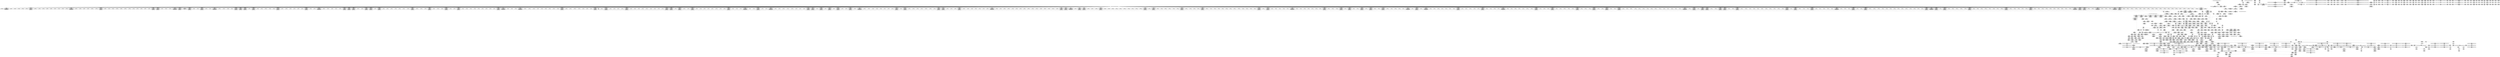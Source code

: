 digraph {
	CE0x5352760 [shape=record,shape=Mrecord,label="{CE0x5352760|cred_sid:tmp3|*SummSource*}"]
	CE0x5340d50 [shape=record,shape=Mrecord,label="{CE0x5340d50|dentry_has_perm:av|Function::dentry_has_perm&Arg::av::|*SummSink*}"]
	CE0x5365d40 [shape=record,shape=Mrecord,label="{CE0x5365d40|cred_sid:cred|Function::cred_sid&Arg::cred::}"]
	CE0x5365920 [shape=record,shape=Mrecord,label="{CE0x5365920|GLOBAL:cred_sid|*Constant*|*SummSink*}"]
	CE0x536e610 [shape=record,shape=Mrecord,label="{CE0x536e610|i8_10|*Constant*|*SummSink*}"]
	CE0x534eed0 [shape=record,shape=Mrecord,label="{CE0x534eed0|__validate_creds:tmp}"]
	CE0x534c540 [shape=record,shape=Mrecord,label="{CE0x534c540|i32_1|*Constant*|*SummSource*}"]
	CE0x53b9740 [shape=record,shape=Mrecord,label="{CE0x53b9740|12:_i32,_56:_i8*,_:_CRE_196,197_}"]
	CE0x5368d20 [shape=record,shape=Mrecord,label="{CE0x5368d20|104:_%struct.inode*,_:_CRE_213,214_}"]
	CE0x536bab0 [shape=record,shape=Mrecord,label="{CE0x536bab0|104:_%struct.inode*,_:_CRE_318,319_}"]
	CE0x53ae7d0 [shape=record,shape=Mrecord,label="{CE0x53ae7d0|i64_0|*Constant*}"]
	CE0x53b7ee0 [shape=record,shape=Mrecord,label="{CE0x53b7ee0|12:_i32,_56:_i8*,_:_CRE_170,171_}"]
	CE0x5389cd0 [shape=record,shape=Mrecord,label="{CE0x5389cd0|_ret_void,_!dbg_!27722|include/linux/cred.h,175|*SummSource*}"]
	CE0x53bd4c0 [shape=record,shape=Mrecord,label="{CE0x53bd4c0|12:_i32,_56:_i8*,_:_CRE_273,274_}"]
	CE0x539b910 [shape=record,shape=Mrecord,label="{CE0x539b910|__validate_creds:file|Function::__validate_creds&Arg::file::|*SummSource*}"]
	CE0x53a1150 [shape=record,shape=Mrecord,label="{CE0x53a1150|__validate_creds:tmp4|include/linux/cred.h,173}"]
	CE0x5364c50 [shape=record,shape=Mrecord,label="{CE0x5364c50|inode_has_perm:tmp14|security/selinux/hooks.c,1614|*SummSource*}"]
	CE0x539a940 [shape=record,shape=Mrecord,label="{CE0x539a940|104:_%struct.inode*,_:_CRE_175,176_}"]
	CE0x533e970 [shape=record,shape=Mrecord,label="{CE0x533e970|selinux_inode_listxattr:call5|security/selinux/hooks.c,3050|*SummSource*}"]
	CE0x53d0b60 [shape=record,shape=Mrecord,label="{CE0x53d0b60|12:_i32,_56:_i8*,_:_CRE_893,894_}"]
	CE0x5392a00 [shape=record,shape=Mrecord,label="{CE0x5392a00|i32_(i32,_i32,_i16,_i32,_%struct.common_audit_data*)*_bitcast_(i32_(i32,_i32,_i16,_i32,_%struct.common_audit_data.495*)*_avc_has_perm_to_i32_(i32,_i32,_i16,_i32,_%struct.common_audit_data*)*)|*Constant*}"]
	CE0x6fa15f0 [shape=record,shape=Mrecord,label="{CE0x6fa15f0|selinux_inode_listxattr:do.end|*SummSink*}"]
	CE0x5359160 [shape=record,shape=Mrecord,label="{CE0x5359160|selinux_inode_listxattr:tmp11|security/selinux/hooks.c,3048|*SummSink*}"]
	CE0x53d33c0 [shape=record,shape=Mrecord,label="{CE0x53d33c0|12:_i32,_56:_i8*,_:_CRE_927,928_}"]
	CE0x539a760 [shape=record,shape=Mrecord,label="{CE0x539a760|104:_%struct.inode*,_:_CRE_173,174_}"]
	CE0x53cfe50 [shape=record,shape=Mrecord,label="{CE0x53cfe50|12:_i32,_56:_i8*,_:_CRE_882,883_}"]
	CE0x5367fc0 [shape=record,shape=Mrecord,label="{CE0x5367fc0|i64*_getelementptr_inbounds_(_2_x_i64_,_2_x_i64_*___llvm_gcov_ctr98,_i64_0,_i64_1)|*Constant*}"]
	CE0x5351d20 [shape=record,shape=Mrecord,label="{CE0x5351d20|inode_has_perm:do.end|*SummSource*}"]
	CE0x53cfd20 [shape=record,shape=Mrecord,label="{CE0x53cfd20|12:_i32,_56:_i8*,_:_CRE_881,882_}"]
	CE0x53bde40 [shape=record,shape=Mrecord,label="{CE0x53bde40|12:_i32,_56:_i8*,_:_CRE_281,282_}"]
	CE0x53c8550 [shape=record,shape=Mrecord,label="{CE0x53c8550|12:_i32,_56:_i8*,_:_CRE_592,593_}"]
	CE0x53a9c50 [shape=record,shape=Mrecord,label="{CE0x53a9c50|inode_has_perm:if.end|*SummSink*}"]
	CE0x533d280 [shape=record,shape=Mrecord,label="{CE0x533d280|selinux_inode_listxattr:tmp10|security/selinux/hooks.c,3048}"]
	CE0x536eed0 [shape=record,shape=Mrecord,label="{CE0x536eed0|selinux_inode_listxattr:tmp17|security/selinux/hooks.c,3048}"]
	CE0x53bd260 [shape=record,shape=Mrecord,label="{CE0x53bd260|12:_i32,_56:_i8*,_:_CRE_271,272_}"]
	CE0x53618c0 [shape=record,shape=Mrecord,label="{CE0x53618c0|selinux_inode_listxattr:tmp20|security/selinux/hooks.c,3048|*SummSink*}"]
	CE0x53a1040 [shape=record,shape=Mrecord,label="{CE0x53a1040|__validate_creds:tmp3|include/linux/cred.h,173|*SummSink*}"]
	CE0x5404be0 [shape=record,shape=Mrecord,label="{CE0x5404be0|i32_1|*Constant*}"]
	CE0x53a7cf0 [shape=record,shape=Mrecord,label="{CE0x53a7cf0|inode_has_perm:tmp1|*SummSource*}"]
	CE0x533bee0 [shape=record,shape=Mrecord,label="{CE0x533bee0|104:_%struct.inode*,_:_CRE_204,205_}"]
	CE0x53d5000 [shape=record,shape=Mrecord,label="{CE0x53d5000|12:_i32,_56:_i8*,_:_CRE_982,983_}"]
	CE0x5340f40 [shape=record,shape=Mrecord,label="{CE0x5340f40|_ret_i32_%call,_!dbg_!27723|security/selinux/hooks.c,1632|*SummSource*}"]
	CE0x5391500 [shape=record,shape=Mrecord,label="{CE0x5391500|avc_has_perm:ssid|Function::avc_has_perm&Arg::ssid::|*SummSource*}"]
	CE0x53615a0 [shape=record,shape=Mrecord,label="{CE0x53615a0|selinux_inode_listxattr:tmp20|security/selinux/hooks.c,3048}"]
	CE0x5357300 [shape=record,shape=Mrecord,label="{CE0x5357300|selinux_inode_listxattr:tmp9|security/selinux/hooks.c,3048}"]
	CE0x5348630 [shape=record,shape=Mrecord,label="{CE0x5348630|selinux_inode_listxattr:land.lhs.true}"]
	CE0x53b8a20 [shape=record,shape=Mrecord,label="{CE0x53b8a20|12:_i32,_56:_i8*,_:_CRE_182,183_}"]
	CE0x53a83f0 [shape=record,shape=Mrecord,label="{CE0x53a83f0|i64*_getelementptr_inbounds_(_8_x_i64_,_8_x_i64_*___llvm_gcov_ctr154,_i64_0,_i64_1)|*Constant*}"]
	CE0x53e7670 [shape=record,shape=Mrecord,label="{CE0x53e7670|inode_has_perm:tmp9|security/selinux/hooks.c,1611|*SummSink*}"]
	CE0x5338230 [shape=record,shape=Mrecord,label="{CE0x5338230|selinux_inode_listxattr:land.lhs.true2}"]
	CE0x5f74a90 [shape=record,shape=Mrecord,label="{CE0x5f74a90|selinux_inode_listxattr:tobool|security/selinux/hooks.c,3048}"]
	CE0x536ed70 [shape=record,shape=Mrecord,label="{CE0x536ed70|dentry_has_perm:dentry1|security/selinux/hooks.c,1631|*SummSource*}"]
	CE0x5357400 [shape=record,shape=Mrecord,label="{CE0x5357400|selinux_inode_listxattr:tmp9|security/selinux/hooks.c,3048|*SummSource*}"]
	CE0x5340970 [shape=record,shape=Mrecord,label="{CE0x5340970|_ret_i32_%call,_!dbg_!27723|security/selinux/hooks.c,1632}"]
	CE0x535ad50 [shape=record,shape=Mrecord,label="{CE0x535ad50|dentry_has_perm:tmp}"]
	CE0x53419e0 [shape=record,shape=Mrecord,label="{CE0x53419e0|12:_i32,_56:_i8*,_:_CRE_145,146_}"]
	CE0x5366e80 [shape=record,shape=Mrecord,label="{CE0x5366e80|12:_i32,_56:_i8*,_:_CRE_104,112_|*MultipleSource*|Function::inode_has_perm&Arg::inode::|*LoadInst*|security/selinux/hooks.c,1627|security/selinux/hooks.c,1611}"]
	CE0x535a760 [shape=record,shape=Mrecord,label="{CE0x535a760|selinux_inode_listxattr:tmp14|security/selinux/hooks.c,3048|*SummSink*}"]
	CE0x536e4b0 [shape=record,shape=Mrecord,label="{CE0x536e4b0|i8_10|*Constant*|*SummSource*}"]
	CE0x53440d0 [shape=record,shape=Mrecord,label="{CE0x53440d0|dentry_has_perm:ad|security/selinux/hooks.c, 1628|*SummSource*}"]
	CE0x5351b80 [shape=record,shape=Mrecord,label="{CE0x5351b80|inode_has_perm:if.then|*SummSink*}"]
	CE0x5391860 [shape=record,shape=Mrecord,label="{CE0x5391860|avc_has_perm:tsid|Function::avc_has_perm&Arg::tsid::|*SummSource*}"]
	CE0x535bce0 [shape=record,shape=Mrecord,label="{CE0x535bce0|selinux_inode_listxattr:tmp5|security/selinux/hooks.c,3048}"]
	CE0x53c8ed0 [shape=record,shape=Mrecord,label="{CE0x53c8ed0|12:_i32,_56:_i8*,_:_CRE_600,601_}"]
	CE0x53c62e0 [shape=record,shape=Mrecord,label="{CE0x53c62e0|12:_i32,_56:_i8*,_:_CRE_563,564_}"]
	CE0x538cd10 [shape=record,shape=Mrecord,label="{CE0x538cd10|inode_has_perm:adp|Function::inode_has_perm&Arg::adp::|*SummSource*}"]
	CE0x53a2cb0 [shape=record,shape=Mrecord,label="{CE0x53a2cb0|get_current:tmp2}"]
	CE0x5369950 [shape=record,shape=Mrecord,label="{CE0x5369950|104:_%struct.inode*,_:_CRE_240,248_|*MultipleSource*|Function::selinux_inode_listxattr&Arg::dentry::|Function::dentry_has_perm&Arg::dentry::|security/selinux/hooks.c,1627}"]
	CE0x53427a0 [shape=record,shape=Mrecord,label="{CE0x53427a0|12:_i32,_56:_i8*,_:_CRE_160,161_}"]
	CE0x53c3360 [shape=record,shape=Mrecord,label="{CE0x53c3360|12:_i32,_56:_i8*,_:_CRE_479,480_}"]
	CE0x53ded40 [shape=record,shape=Mrecord,label="{CE0x53ded40|i64*_getelementptr_inbounds_(_8_x_i64_,_8_x_i64_*___llvm_gcov_ctr154,_i64_0,_i64_7)|*Constant*|*SummSource*}"]
	CE0x53c7e30 [shape=record,shape=Mrecord,label="{CE0x53c7e30|12:_i32,_56:_i8*,_:_CRE_586,587_}"]
	CE0x539e290 [shape=record,shape=Mrecord,label="{CE0x539e290|__validate_creds:call|include/linux/cred.h,173}"]
	CE0x5337590 [shape=record,shape=Mrecord,label="{CE0x5337590|i64_5|*Constant*}"]
	CE0x53dc060 [shape=record,shape=Mrecord,label="{CE0x53dc060|inode_has_perm:tmp13|security/selinux/hooks.c,1614}"]
	CE0x53ceb10 [shape=record,shape=Mrecord,label="{CE0x53ceb10|12:_i32,_56:_i8*,_:_CRE_866,867_}"]
	CE0x53a2e80 [shape=record,shape=Mrecord,label="{CE0x53a2e80|GLOBAL:current_task|Global_var:current_task|*SummSink*}"]
	CE0x53de310 [shape=record,shape=Mrecord,label="{CE0x53de310|_ret_i32_%retval.0,_!dbg_!27728|security/selinux/avc.c,775|*SummSink*}"]
	CE0x535e1b0 [shape=record,shape=Mrecord,label="{CE0x535e1b0|i8_1|*Constant*|*SummSink*}"]
	CE0x53c9e40 [shape=record,shape=Mrecord,label="{CE0x53c9e40|12:_i32,_56:_i8*,_:_CRE_613,614_}"]
	CE0x539c2e0 [shape=record,shape=Mrecord,label="{CE0x539c2e0|__validate_creds:tmp1|*SummSink*}"]
	CE0x5347be0 [shape=record,shape=Mrecord,label="{CE0x5347be0|selinux_inode_listxattr:tmp7|security/selinux/hooks.c,3048|*SummSource*}"]
	CE0x53cc780 [shape=record,shape=Mrecord,label="{CE0x53cc780|12:_i32,_56:_i8*,_:_CRE_736,740_|*MultipleSource*|Function::inode_has_perm&Arg::inode::|*LoadInst*|security/selinux/hooks.c,1627|security/selinux/hooks.c,1611}"]
	CE0x5349aa0 [shape=record,shape=Mrecord,label="{CE0x5349aa0|_call_void_lockdep_rcu_suspicious(i8*_getelementptr_inbounds_(_25_x_i8_,_25_x_i8_*_.str3,_i32_0,_i32_0),_i32_3048,_i8*_getelementptr_inbounds_(_45_x_i8_,_45_x_i8_*_.str12,_i32_0,_i32_0))_#10,_!dbg_!27728|security/selinux/hooks.c,3048}"]
	CE0x53e5b50 [shape=record,shape=Mrecord,label="{CE0x53e5b50|inode_has_perm:tmp7|security/selinux/hooks.c,1611}"]
	CE0x5399590 [shape=record,shape=Mrecord,label="{CE0x5399590|104:_%struct.inode*,_:_CRE_154,155_}"]
	CE0x53b8cf0 [shape=record,shape=Mrecord,label="{CE0x53b8cf0|12:_i32,_56:_i8*,_:_CRE_185,186_}"]
	CE0x53e45c0 [shape=record,shape=Mrecord,label="{CE0x53e45c0|inode_has_perm:conv|security/selinux/hooks.c,1611|*SummSource*}"]
	CE0x53c7d00 [shape=record,shape=Mrecord,label="{CE0x53c7d00|12:_i32,_56:_i8*,_:_CRE_585,586_}"]
	CE0x53d2ca0 [shape=record,shape=Mrecord,label="{CE0x53d2ca0|12:_i32,_56:_i8*,_:_CRE_921,922_}"]
	CE0x53401b0 [shape=record,shape=Mrecord,label="{CE0x53401b0|i32_16|*Constant*}"]
	CE0x5361410 [shape=record,shape=Mrecord,label="{CE0x5361410|i64*_getelementptr_inbounds_(_11_x_i64_,_11_x_i64_*___llvm_gcov_ctr240,_i64_0,_i64_10)|*Constant*|*SummSource*}"]
	CE0x53a2a20 [shape=record,shape=Mrecord,label="{CE0x53a2a20|inode_has_perm:inode|Function::inode_has_perm&Arg::inode::}"]
	CE0x53bdd10 [shape=record,shape=Mrecord,label="{CE0x53bdd10|12:_i32,_56:_i8*,_:_CRE_280,281_}"]
	CE0x5355180 [shape=record,shape=Mrecord,label="{CE0x5355180|selinux_inode_listxattr:tmp4|security/selinux/hooks.c,3048}"]
	CE0x534a7e0 [shape=record,shape=Mrecord,label="{CE0x534a7e0|selinux_inode_listxattr:tmp8|security/selinux/hooks.c,3048|*SummSink*}"]
	CE0x5352b20 [shape=record,shape=Mrecord,label="{CE0x5352b20|__validate_creds:line|Function::__validate_creds&Arg::line::|*SummSource*}"]
	CE0x5347830 [shape=record,shape=Mrecord,label="{CE0x5347830|selinux_inode_listxattr:tmp1|*SummSource*}"]
	CE0x53588b0 [shape=record,shape=Mrecord,label="{CE0x53588b0|i32_0|*Constant*|*SummSink*}"]
	CE0x53e65d0 [shape=record,shape=Mrecord,label="{CE0x53e65d0|GLOBAL:__llvm_gcov_ctr154|Global_var:__llvm_gcov_ctr154|*SummSink*}"]
	CE0x5405fe0 [shape=record,shape=Mrecord,label="{CE0x5405fe0|cred_sid:bb|*SummSource*}"]
	CE0x53389a0 [shape=record,shape=Mrecord,label="{CE0x53389a0|selinux_inode_listxattr:do.body|*SummSource*}"]
	CE0x536f560 [shape=record,shape=Mrecord,label="{CE0x536f560|selinux_inode_listxattr:tmp18|security/selinux/hooks.c,3048}"]
	CE0x53581e0 [shape=record,shape=Mrecord,label="{CE0x53581e0|i64_2|*Constant*|*SummSink*}"]
	CE0x534f2e0 [shape=record,shape=Mrecord,label="{CE0x534f2e0|_call_void_mcount()_#3}"]
	CE0x5342160 [shape=record,shape=Mrecord,label="{CE0x5342160|12:_i32,_56:_i8*,_:_CRE_153,154_}"]
	CE0x53c7710 [shape=record,shape=Mrecord,label="{CE0x53c7710|12:_i32,_56:_i8*,_:_CRE_580,581_}"]
	CE0x53a6c20 [shape=record,shape=Mrecord,label="{CE0x53a6c20|inode_has_perm:tmp2|*SummSink*}"]
	CE0x5346790 [shape=record,shape=Mrecord,label="{CE0x5346790|selinux_inode_listxattr:tmp2|*SummSource*}"]
	CE0x53d1c00 [shape=record,shape=Mrecord,label="{CE0x53d1c00|12:_i32,_56:_i8*,_:_CRE_907,908_}"]
	CE0x53bc8e0 [shape=record,shape=Mrecord,label="{CE0x53bc8e0|12:_i32,_56:_i8*,_:_CRE_263,264_}"]
	CE0x53a5d10 [shape=record,shape=Mrecord,label="{CE0x53a5d10|104:_%struct.inode*,_:_CRE_112,144_|*MultipleSource*|Function::selinux_inode_listxattr&Arg::dentry::|Function::dentry_has_perm&Arg::dentry::|security/selinux/hooks.c,1627}"]
	CE0x539a670 [shape=record,shape=Mrecord,label="{CE0x539a670|104:_%struct.inode*,_:_CRE_172,173_}"]
	CE0x5389b50 [shape=record,shape=Mrecord,label="{CE0x5389b50|_ret_void,_!dbg_!27722|include/linux/cred.h,175}"]
	CE0x53651a0 [shape=record,shape=Mrecord,label="{CE0x53651a0|inode_has_perm:call|security/selinux/hooks.c,1614|*SummSource*}"]
	CE0x53e33a0 [shape=record,shape=Mrecord,label="{CE0x53e33a0|i1_true|*Constant*}"]
	CE0x5357e40 [shape=record,shape=Mrecord,label="{CE0x5357e40|i64_3|*Constant*|*SummSink*}"]
	CE0x53a9830 [shape=record,shape=Mrecord,label="{CE0x53a9830|i64*_getelementptr_inbounds_(_2_x_i64_,_2_x_i64_*___llvm_gcov_ctr131,_i64_0,_i64_1)|*Constant*|*SummSink*}"]
	CE0x53aebe0 [shape=record,shape=Mrecord,label="{CE0x53aebe0|i64*_getelementptr_inbounds_(_2_x_i64_,_2_x_i64_*___llvm_gcov_ctr153,_i64_0,_i64_0)|*Constant*|*SummSource*}"]
	CE0x53a71c0 [shape=record,shape=Mrecord,label="{CE0x53a71c0|i64_1|*Constant*}"]
	CE0x533d590 [shape=record,shape=Mrecord,label="{CE0x533d590|selinux_inode_listxattr:tmp10|security/selinux/hooks.c,3048|*SummSource*}"]
	CE0x53e8ff0 [shape=record,shape=Mrecord,label="{CE0x53e8ff0|i32_512|*Constant*|*SummSource*}"]
	CE0x53be560 [shape=record,shape=Mrecord,label="{CE0x53be560|12:_i32,_56:_i8*,_:_CRE_287,288_}"]
	CE0x53c3060 [shape=record,shape=Mrecord,label="{CE0x53c3060|12:_i32,_56:_i8*,_:_CRE_476,477_}"]
	CE0x5389420 [shape=record,shape=Mrecord,label="{CE0x5389420|12:_i32,_56:_i8*,_:_CRE_139,140_}"]
	CE0x5349600 [shape=record,shape=Mrecord,label="{CE0x5349600|i32_5|*Constant*}"]
	CE0x53a9590 [shape=record,shape=Mrecord,label="{CE0x53a9590|i64*_getelementptr_inbounds_(_8_x_i64_,_8_x_i64_*___llvm_gcov_ctr154,_i64_0,_i64_1)|*Constant*|*SummSink*}"]
	CE0x53e2da0 [shape=record,shape=Mrecord,label="{CE0x53e2da0|inode_has_perm:and|security/selinux/hooks.c,1611}"]
	CE0x533bb20 [shape=record,shape=Mrecord,label="{CE0x533bb20|104:_%struct.inode*,_:_CRE_200,201_}"]
	CE0x53477c0 [shape=record,shape=Mrecord,label="{CE0x53477c0|selinux_inode_listxattr:tmp1}"]
	CE0x534fdd0 [shape=record,shape=Mrecord,label="{CE0x534fdd0|__validate_creds:cred|Function::__validate_creds&Arg::cred::}"]
	CE0x5359030 [shape=record,shape=Mrecord,label="{CE0x5359030|selinux_inode_listxattr:tmp11|security/selinux/hooks.c,3048|*SummSource*}"]
	CE0x5350320 [shape=record,shape=Mrecord,label="{CE0x5350320|inode_has_perm:tmp3}"]
	CE0x534dd90 [shape=record,shape=Mrecord,label="{CE0x534dd90|i8*_getelementptr_inbounds_(_45_x_i8_,_45_x_i8_*_.str12,_i32_0,_i32_0)|*Constant*|*SummSource*}"]
	CE0x53691d0 [shape=record,shape=Mrecord,label="{CE0x53691d0|104:_%struct.inode*,_:_CRE_218,219_}"]
	CE0x53db130 [shape=record,shape=Mrecord,label="{CE0x53db130|inode_has_perm:tmp16|security/selinux/hooks.c,1615}"]
	CE0x53cd220 [shape=record,shape=Mrecord,label="{CE0x53cd220|12:_i32,_56:_i8*,_:_CRE_776,792_|*MultipleSource*|Function::inode_has_perm&Arg::inode::|*LoadInst*|security/selinux/hooks.c,1627|security/selinux/hooks.c,1611}"]
	CE0x53be0a0 [shape=record,shape=Mrecord,label="{CE0x53be0a0|12:_i32,_56:_i8*,_:_CRE_283,284_}"]
	CE0x53d1280 [shape=record,shape=Mrecord,label="{CE0x53d1280|12:_i32,_56:_i8*,_:_CRE_899,900_}"]
	CE0x53d3030 [shape=record,shape=Mrecord,label="{CE0x53d3030|12:_i32,_56:_i8*,_:_CRE_924,925_}"]
	CE0x53b1d20 [shape=record,shape=Mrecord,label="{CE0x53b1d20|cred_sid:sid|security/selinux/hooks.c,197|*SummSink*}"]
	CE0x533ab30 [shape=record,shape=Mrecord,label="{CE0x533ab30|104:_%struct.inode*,_:_CRE_183,184_}"]
	CE0x53e8c90 [shape=record,shape=Mrecord,label="{CE0x53e8c90|inode_has_perm:tmp12|security/selinux/hooks.c,1612}"]
	CE0x53b9dd0 [shape=record,shape=Mrecord,label="{CE0x53b9dd0|12:_i32,_56:_i8*,_:_CRE_203,204_}"]
	CE0x536b8d0 [shape=record,shape=Mrecord,label="{CE0x536b8d0|104:_%struct.inode*,_:_CRE_316,317_}"]
	CE0x5342e90 [shape=record,shape=Mrecord,label="{CE0x5342e90|104:_%struct.inode*,_:_CRE_88,89_}"]
	CE0x53c7f60 [shape=record,shape=Mrecord,label="{CE0x53c7f60|12:_i32,_56:_i8*,_:_CRE_587,588_}"]
	CE0x538ade0 [shape=record,shape=Mrecord,label="{CE0x538ade0|_call_void_mcount()_#3|*SummSource*}"]
	CE0x53b7940 [shape=record,shape=Mrecord,label="{CE0x53b7940|12:_i32,_56:_i8*,_:_CRE_164,165_}"]
	CE0x534b150 [shape=record,shape=Mrecord,label="{CE0x534b150|i64_0|*Constant*|*SummSink*}"]
	CE0x534ff10 [shape=record,shape=Mrecord,label="{CE0x534ff10|__validate_creds:lnot|include/linux/cred.h,173|*SummSink*}"]
	CE0x53de6a0 [shape=record,shape=Mrecord,label="{CE0x53de6a0|inode_has_perm:retval.0}"]
	CE0x53b0970 [shape=record,shape=Mrecord,label="{CE0x53b0970|__validate_creds:lnot.ext|include/linux/cred.h,173}"]
	CE0x53b9a10 [shape=record,shape=Mrecord,label="{CE0x53b9a10|12:_i32,_56:_i8*,_:_CRE_199,200_}"]
	CE0x5389550 [shape=record,shape=Mrecord,label="{CE0x5389550|12:_i32,_56:_i8*,_:_CRE_141,142_}"]
	CE0x5354a40 [shape=record,shape=Mrecord,label="{CE0x5354a40|i32_5|*Constant*|*SummSink*}"]
	CE0x5341ad0 [shape=record,shape=Mrecord,label="{CE0x5341ad0|12:_i32,_56:_i8*,_:_CRE_146,147_}"]
	CE0x53528d0 [shape=record,shape=Mrecord,label="{CE0x53528d0|_call_void_mcount()_#3}"]
	CE0x53db2a0 [shape=record,shape=Mrecord,label="{CE0x53db2a0|inode_has_perm:tmp16|security/selinux/hooks.c,1615|*SummSource*}"]
	CE0x53ba2c0 [shape=record,shape=Mrecord,label="{CE0x53ba2c0|12:_i32,_56:_i8*,_:_CRE_208,210_|*MultipleSource*|Function::inode_has_perm&Arg::inode::|*LoadInst*|security/selinux/hooks.c,1627|security/selinux/hooks.c,1611}"]
	CE0x53d4500 [shape=record,shape=Mrecord,label="{CE0x53d4500|12:_i32,_56:_i8*,_:_CRE_968,976_|*MultipleSource*|Function::inode_has_perm&Arg::inode::|*LoadInst*|security/selinux/hooks.c,1627|security/selinux/hooks.c,1611}"]
	CE0x53b7850 [shape=record,shape=Mrecord,label="{CE0x53b7850|12:_i32,_56:_i8*,_:_CRE_163,164_}"]
	CE0x53c6670 [shape=record,shape=Mrecord,label="{CE0x53c6670|12:_i32,_56:_i8*,_:_CRE_566,567_}"]
	CE0x539c830 [shape=record,shape=Mrecord,label="{CE0x539c830|i32_1609|*Constant*}"]
	CE0x53694a0 [shape=record,shape=Mrecord,label="{CE0x53694a0|104:_%struct.inode*,_:_CRE_221,222_}"]
	CE0x53e8060 [shape=record,shape=Mrecord,label="{CE0x53e8060|i64*_getelementptr_inbounds_(_8_x_i64_,_8_x_i64_*___llvm_gcov_ctr154,_i64_0,_i64_5)|*Constant*|*SummSource*}"]
	CE0x533e4a0 [shape=record,shape=Mrecord,label="{CE0x533e4a0|selinux_inode_listxattr:tmp21|security/selinux/hooks.c,3048|*SummSource*}"]
	CE0x536a2b0 [shape=record,shape=Mrecord,label="{CE0x536a2b0|104:_%struct.inode*,_:_CRE_280,288_|*MultipleSource*|Function::selinux_inode_listxattr&Arg::dentry::|Function::dentry_has_perm&Arg::dentry::|security/selinux/hooks.c,1627}"]
	CE0x53ae4c0 [shape=record,shape=Mrecord,label="{CE0x53ae4c0|GLOBAL:__validate_creds|*Constant*|*SummSink*}"]
	CE0x54047a0 [shape=record,shape=Mrecord,label="{CE0x54047a0|cred_sid:tmp5|security/selinux/hooks.c,196}"]
	CE0x53c4910 [shape=record,shape=Mrecord,label="{CE0x53c4910|12:_i32,_56:_i8*,_:_CRE_520,528_|*MultipleSource*|Function::inode_has_perm&Arg::inode::|*LoadInst*|security/selinux/hooks.c,1627|security/selinux/hooks.c,1611}"]
	CE0x53b0720 [shape=record,shape=Mrecord,label="{CE0x53b0720|12:_i32,_56:_i8*,_:_CRE_56,64_|*MultipleSource*|Function::inode_has_perm&Arg::inode::|*LoadInst*|security/selinux/hooks.c,1627|security/selinux/hooks.c,1611}"]
	CE0x53657f0 [shape=record,shape=Mrecord,label="{CE0x53657f0|GLOBAL:cred_sid|*Constant*|*SummSource*}"]
	CE0x53cb840 [shape=record,shape=Mrecord,label="{CE0x53cb840|12:_i32,_56:_i8*,_:_CRE_680,684_|*MultipleSource*|Function::inode_has_perm&Arg::inode::|*LoadInst*|security/selinux/hooks.c,1627|security/selinux/hooks.c,1611}"]
	CE0x53da6a0 [shape=record,shape=Mrecord,label="{CE0x53da6a0|i32_10|*Constant*}"]
	CE0x53caa20 [shape=record,shape=Mrecord,label="{CE0x53caa20|12:_i32,_56:_i8*,_:_CRE_623,624_}"]
	CE0x53cf4d0 [shape=record,shape=Mrecord,label="{CE0x53cf4d0|12:_i32,_56:_i8*,_:_CRE_874,875_}"]
	CE0x53b0d50 [shape=record,shape=Mrecord,label="{CE0x53b0d50|12:_i32,_56:_i8*,_:_CRE_4,8_|*MultipleSource*|Function::inode_has_perm&Arg::inode::|*LoadInst*|security/selinux/hooks.c,1627|security/selinux/hooks.c,1611}"]
	CE0x5362080 [shape=record,shape=Mrecord,label="{CE0x5362080|selinux_inode_listxattr:call3|security/selinux/hooks.c,3048|*SummSink*}"]
	CE0x538c430 [shape=record,shape=Mrecord,label="{CE0x538c430|inode_has_perm:inode|Function::inode_has_perm&Arg::inode::|*SummSink*}"]
	CE0x5361530 [shape=record,shape=Mrecord,label="{CE0x5361530|selinux_inode_listxattr:tmp19|security/selinux/hooks.c,3048|*SummSink*}"]
	CE0x53a4f90 [shape=record,shape=Mrecord,label="{CE0x53a4f90|inode_has_perm:if.end|*SummSource*}"]
	CE0x53d0570 [shape=record,shape=Mrecord,label="{CE0x53d0570|12:_i32,_56:_i8*,_:_CRE_888,889_}"]
	CE0x538c0a0 [shape=record,shape=Mrecord,label="{CE0x538c0a0|inode_has_perm:cred|Function::inode_has_perm&Arg::cred::|*SummSink*}"]
	CE0x534c420 [shape=record,shape=Mrecord,label="{CE0x534c420|inode_has_perm:tmp5|security/selinux/hooks.c,1609|*SummSink*}"]
	CE0x53dab60 [shape=record,shape=Mrecord,label="{CE0x53dab60|inode_has_perm:i_security|security/selinux/hooks.c,1615}"]
	CE0x53bf010 [shape=record,shape=Mrecord,label="{CE0x53bf010|12:_i32,_56:_i8*,_:_CRE_296,297_}"]
	CE0x5352bc0 [shape=record,shape=Mrecord,label="{CE0x5352bc0|__validate_creds:line|Function::__validate_creds&Arg::line::|*SummSink*}"]
	CE0x5348e90 [shape=record,shape=Mrecord,label="{CE0x5348e90|selinux_inode_listxattr:land.lhs.true2|*SummSink*}"]
	CE0x53633d0 [shape=record,shape=Mrecord,label="{CE0x53633d0|104:_%struct.inode*,_:_CRE_24,40_|*MultipleSource*|Function::selinux_inode_listxattr&Arg::dentry::|Function::dentry_has_perm&Arg::dentry::|security/selinux/hooks.c,1627}"]
	CE0x53b09e0 [shape=record,shape=Mrecord,label="{CE0x53b09e0|__validate_creds:lnot.ext|include/linux/cred.h,173|*SummSource*}"]
	CE0x5367ec0 [shape=record,shape=Mrecord,label="{CE0x5367ec0|dentry_has_perm:tmp3}"]
	CE0x53994a0 [shape=record,shape=Mrecord,label="{CE0x53994a0|104:_%struct.inode*,_:_CRE_153,154_}"]
	CE0x5399c20 [shape=record,shape=Mrecord,label="{CE0x5399c20|104:_%struct.inode*,_:_CRE_161,162_}"]
	CE0x53c88e0 [shape=record,shape=Mrecord,label="{CE0x53c88e0|12:_i32,_56:_i8*,_:_CRE_595,596_}"]
	CE0x534b520 [shape=record,shape=Mrecord,label="{CE0x534b520|i1_true|*Constant*|*SummSource*}"]
	CE0x5348560 [shape=record,shape=Mrecord,label="{CE0x5348560|selinux_inode_listxattr:tmp3|*SummSource*}"]
	CE0x53e17e0 [shape=record,shape=Mrecord,label="{CE0x53e17e0|avc_has_perm:tclass|Function::avc_has_perm&Arg::tclass::|*SummSink*}"]
	CE0x53a6960 [shape=record,shape=Mrecord,label="{CE0x53a6960|get_current:tmp1|*SummSink*}"]
	CE0x53b8480 [shape=record,shape=Mrecord,label="{CE0x53b8480|12:_i32,_56:_i8*,_:_CRE_176,177_}"]
	CE0x53e5ae0 [shape=record,shape=Mrecord,label="{CE0x53e5ae0|i64_4|*Constant*}"]
	CE0x53c4b30 [shape=record,shape=Mrecord,label="{CE0x53c4b30|12:_i32,_56:_i8*,_:_CRE_528,536_|*MultipleSource*|Function::inode_has_perm&Arg::inode::|*LoadInst*|security/selinux/hooks.c,1627|security/selinux/hooks.c,1611}"]
	CE0x53a24f0 [shape=record,shape=Mrecord,label="{CE0x53a24f0|inode_has_perm:entry}"]
	CE0x53cdc90 [shape=record,shape=Mrecord,label="{CE0x53cdc90|12:_i32,_56:_i8*,_:_CRE_824,832_|*MultipleSource*|Function::inode_has_perm&Arg::inode::|*LoadInst*|security/selinux/hooks.c,1627|security/selinux/hooks.c,1611}"]
	CE0x53b0e80 [shape=record,shape=Mrecord,label="{CE0x53b0e80|12:_i32,_56:_i8*,_:_CRE_40,48_|*MultipleSource*|Function::inode_has_perm&Arg::inode::|*LoadInst*|security/selinux/hooks.c,1627|security/selinux/hooks.c,1611}"]
	CE0x5335c60 [shape=record,shape=Mrecord,label="{CE0x5335c60|selinux_inode_listxattr:do.end|*SummSource*}"]
	CE0x53d20c0 [shape=record,shape=Mrecord,label="{CE0x53d20c0|12:_i32,_56:_i8*,_:_CRE_911,912_}"]
	CE0x539de60 [shape=record,shape=Mrecord,label="{CE0x539de60|i64*_getelementptr_inbounds_(_8_x_i64_,_8_x_i64_*___llvm_gcov_ctr154,_i64_0,_i64_0)|*Constant*|*SummSink*}"]
	CE0x53e1510 [shape=record,shape=Mrecord,label="{CE0x53e1510|avc_has_perm:tclass|Function::avc_has_perm&Arg::tclass::}"]
	CE0x53c4d50 [shape=record,shape=Mrecord,label="{CE0x53c4d50|12:_i32,_56:_i8*,_:_CRE_536,540_|*MultipleSource*|Function::inode_has_perm&Arg::inode::|*LoadInst*|security/selinux/hooks.c,1627|security/selinux/hooks.c,1611}"]
	CE0x534a270 [shape=record,shape=Mrecord,label="{CE0x534a270|selinux_inode_listxattr:tobool|security/selinux/hooks.c,3048|*SummSource*}"]
	CE0x53bb4b0 [shape=record,shape=Mrecord,label="{CE0x53bb4b0|12:_i32,_56:_i8*,_:_CRE_246,247_}"]
	CE0x53be7c0 [shape=record,shape=Mrecord,label="{CE0x53be7c0|12:_i32,_56:_i8*,_:_CRE_289,290_}"]
	CE0x53e5c80 [shape=record,shape=Mrecord,label="{CE0x53e5c80|inode_has_perm:tmp8|security/selinux/hooks.c,1611}"]
	CE0x5399e00 [shape=record,shape=Mrecord,label="{CE0x5399e00|104:_%struct.inode*,_:_CRE_163,164_}"]
	CE0x53c7aa0 [shape=record,shape=Mrecord,label="{CE0x53c7aa0|12:_i32,_56:_i8*,_:_CRE_583,584_}"]
	CE0x53d39b0 [shape=record,shape=Mrecord,label="{CE0x53d39b0|12:_i32,_56:_i8*,_:_CRE_932,933_}"]
	CE0x53a7430 [shape=record,shape=Mrecord,label="{CE0x53a7430|__validate_creds:cred|Function::__validate_creds&Arg::cred::|*SummSource*}"]
	CE0x53d42e0 [shape=record,shape=Mrecord,label="{CE0x53d42e0|12:_i32,_56:_i8*,_:_CRE_960,968_|*MultipleSource*|Function::inode_has_perm&Arg::inode::|*LoadInst*|security/selinux/hooks.c,1627|security/selinux/hooks.c,1611}"]
	CE0x5390840 [shape=record,shape=Mrecord,label="{CE0x5390840|COLLAPSED:_GCMRE___llvm_gcov_ctr98_internal_global_2_x_i64_zeroinitializer:_elem_0:default:}"]
	CE0x5367140 [shape=record,shape=Mrecord,label="{CE0x5367140|get_current:entry|*SummSource*}"]
	CE0x53d4910 [shape=record,shape=Mrecord,label="{CE0x53d4910|12:_i32,_56:_i8*,_:_CRE_977,978_}"]
	CE0x5368ff0 [shape=record,shape=Mrecord,label="{CE0x5368ff0|104:_%struct.inode*,_:_CRE_216,217_}"]
	CE0x53bd850 [shape=record,shape=Mrecord,label="{CE0x53bd850|12:_i32,_56:_i8*,_:_CRE_276,277_}"]
	CE0x5342250 [shape=record,shape=Mrecord,label="{CE0x5342250|12:_i32,_56:_i8*,_:_CRE_154,155_}"]
	CE0x536d590 [shape=record,shape=Mrecord,label="{CE0x536d590|dentry_has_perm:tmp|*SummSink*}"]
	CE0x533f320 [shape=record,shape=Mrecord,label="{CE0x533f320|GLOBAL:dentry_has_perm|*Constant*|*SummSink*}"]
	CE0x533f480 [shape=record,shape=Mrecord,label="{CE0x533f480|dentry_has_perm:entry|*SummSource*}"]
	CE0x534de40 [shape=record,shape=Mrecord,label="{CE0x534de40|i8*_getelementptr_inbounds_(_45_x_i8_,_45_x_i8_*_.str12,_i32_0,_i32_0)|*Constant*|*SummSink*}"]
	CE0x53deec0 [shape=record,shape=Mrecord,label="{CE0x53deec0|i64*_getelementptr_inbounds_(_8_x_i64_,_8_x_i64_*___llvm_gcov_ctr154,_i64_0,_i64_7)|*Constant*|*SummSink*}"]
	CE0x53cf3a0 [shape=record,shape=Mrecord,label="{CE0x53cf3a0|12:_i32,_56:_i8*,_:_CRE_873,874_}"]
	CE0x5368670 [shape=record,shape=Mrecord,label="{CE0x5368670|get_current:tmp3}"]
	CE0x53c9720 [shape=record,shape=Mrecord,label="{CE0x53c9720|12:_i32,_56:_i8*,_:_CRE_607,608_}"]
	CE0x53668e0 [shape=record,shape=Mrecord,label="{CE0x53668e0|12:_i32,_56:_i8*,_:_CRE_80,88_|*MultipleSource*|Function::inode_has_perm&Arg::inode::|*LoadInst*|security/selinux/hooks.c,1627|security/selinux/hooks.c,1611}"]
	CE0x53a0fd0 [shape=record,shape=Mrecord,label="{CE0x53a0fd0|__validate_creds:tmp3|include/linux/cred.h,173|*SummSource*}"]
	CE0x53d1ad0 [shape=record,shape=Mrecord,label="{CE0x53d1ad0|12:_i32,_56:_i8*,_:_CRE_906,907_}"]
	CE0x533f5c0 [shape=record,shape=Mrecord,label="{CE0x533f5c0|dentry_has_perm:cred|Function::dentry_has_perm&Arg::cred::}"]
	CE0x53b7a30 [shape=record,shape=Mrecord,label="{CE0x53b7a30|12:_i32,_56:_i8*,_:_CRE_165,166_}"]
	CE0x53a5b30 [shape=record,shape=Mrecord,label="{CE0x53a5b30|104:_%struct.inode*,_:_CRE_96,104_|*MultipleSource*|Function::selinux_inode_listxattr&Arg::dentry::|Function::dentry_has_perm&Arg::dentry::|security/selinux/hooks.c,1627}"]
	CE0x53a5950 [shape=record,shape=Mrecord,label="{CE0x53a5950|104:_%struct.inode*,_:_CRE_94,95_}"]
	CE0x5399b30 [shape=record,shape=Mrecord,label="{CE0x5399b30|104:_%struct.inode*,_:_CRE_160,161_}"]
	CE0x53bdbe0 [shape=record,shape=Mrecord,label="{CE0x53bdbe0|12:_i32,_56:_i8*,_:_CRE_279,280_}"]
	CE0x53e8830 [shape=record,shape=Mrecord,label="{CE0x53e8830|inode_has_perm:tmp11|security/selinux/hooks.c,1612|*SummSink*}"]
	CE0x535c8d0 [shape=record,shape=Mrecord,label="{CE0x535c8d0|selinux_inode_listxattr:entry}"]
	CE0x539b7c0 [shape=record,shape=Mrecord,label="{CE0x539b7c0|__validate_creds:file|Function::__validate_creds&Arg::file::}"]
	CE0x539d340 [shape=record,shape=Mrecord,label="{CE0x539d340|__validate_creds:call|include/linux/cred.h,173|*SummSink*}"]
	CE0x53d1870 [shape=record,shape=Mrecord,label="{CE0x53d1870|12:_i32,_56:_i8*,_:_CRE_904,905_}"]
	CE0x533aef0 [shape=record,shape=Mrecord,label="{CE0x533aef0|104:_%struct.inode*,_:_CRE_187,188_}"]
	CE0x53e67a0 [shape=record,shape=Mrecord,label="{CE0x53e67a0|inode_has_perm:tmp8|security/selinux/hooks.c,1611|*SummSource*}"]
	CE0x53a3b50 [shape=record,shape=Mrecord,label="{CE0x53a3b50|GLOBAL:current_task|Global_var:current_task|*SummSource*}"]
	CE0x53e7b50 [shape=record,shape=Mrecord,label="{CE0x53e7b50|inode_has_perm:tmp10|security/selinux/hooks.c,1611|*SummSink*}"]
	CE0x5366160 [shape=record,shape=Mrecord,label="{CE0x5366160|GLOBAL:get_current|*Constant*}"]
	CE0x53c1660 [shape=record,shape=Mrecord,label="{CE0x53c1660|12:_i32,_56:_i8*,_:_CRE_400,408_|*MultipleSource*|Function::inode_has_perm&Arg::inode::|*LoadInst*|security/selinux/hooks.c,1627|security/selinux/hooks.c,1611}"]
	CE0x53afe40 [shape=record,shape=Mrecord,label="{CE0x53afe40|inode_has_perm:i_flags|security/selinux/hooks.c,1611}"]
	CE0x539d270 [shape=record,shape=Mrecord,label="{CE0x539d270|__validate_creds:call|include/linux/cred.h,173|*SummSource*}"]
	CE0x53dff50 [shape=record,shape=Mrecord,label="{CE0x53dff50|__validate_creds:bb}"]
	"CONST[source:0(mediator),value:0(static)][purpose:{operation}][SrcIdx:1]"
	CE0x53dac70 [shape=record,shape=Mrecord,label="{CE0x53dac70|inode_has_perm:i_security|security/selinux/hooks.c,1615|*SummSource*}"]
	CE0x53b6fd0 [shape=record,shape=Mrecord,label="{CE0x53b6fd0|12:_i32,_56:_i8*,_:_CRE_72,76_|*MultipleSource*|Function::inode_has_perm&Arg::inode::|*LoadInst*|security/selinux/hooks.c,1627|security/selinux/hooks.c,1611}"]
	CE0x5339fd0 [shape=record,shape=Mrecord,label="{CE0x5339fd0|i64*_getelementptr_inbounds_(_11_x_i64_,_11_x_i64_*___llvm_gcov_ctr240,_i64_0,_i64_8)|*Constant*}"]
	CE0x53afca0 [shape=record,shape=Mrecord,label="{CE0x53afca0|inode_has_perm:i_flags|security/selinux/hooks.c,1611|*SummSink*}"]
	CE0x53ccde0 [shape=record,shape=Mrecord,label="{CE0x53ccde0|12:_i32,_56:_i8*,_:_CRE_760,768_|*MultipleSource*|Function::inode_has_perm&Arg::inode::|*LoadInst*|security/selinux/hooks.c,1627|security/selinux/hooks.c,1611}"]
	CE0x5355280 [shape=record,shape=Mrecord,label="{CE0x5355280|selinux_inode_listxattr:tmp4|security/selinux/hooks.c,3048|*SummSource*}"]
	CE0x53a0b90 [shape=record,shape=Mrecord,label="{CE0x53a0b90|GLOBAL:__llvm_gcov_ctr155|Global_var:__llvm_gcov_ctr155}"]
	CE0x536b600 [shape=record,shape=Mrecord,label="{CE0x536b600|104:_%struct.inode*,_:_CRE_313,314_}"]
	CE0x5347d10 [shape=record,shape=Mrecord,label="{CE0x5347d10|selinux_inode_listxattr:tmp7|security/selinux/hooks.c,3048|*SummSink*}"]
	CE0x53d1d30 [shape=record,shape=Mrecord,label="{CE0x53d1d30|12:_i32,_56:_i8*,_:_CRE_908,909_}"]
	CE0x539e910 [shape=record,shape=Mrecord,label="{CE0x539e910|12:_i32,_56:_i8*,_:_CRE_32,40_|*MultipleSource*|Function::inode_has_perm&Arg::inode::|*LoadInst*|security/selinux/hooks.c,1627|security/selinux/hooks.c,1611}"]
	CE0x53c22f0 [shape=record,shape=Mrecord,label="{CE0x53c22f0|12:_i32,_56:_i8*,_:_CRE_448,456_|*MultipleSource*|Function::inode_has_perm&Arg::inode::|*LoadInst*|security/selinux/hooks.c,1627|security/selinux/hooks.c,1611}"]
	CE0x53a8630 [shape=record,shape=Mrecord,label="{CE0x53a8630|inode_has_perm:tmp1|*SummSink*}"]
	CE0x53bdf70 [shape=record,shape=Mrecord,label="{CE0x53bdf70|12:_i32,_56:_i8*,_:_CRE_282,283_}"]
	CE0x53cbcb0 [shape=record,shape=Mrecord,label="{CE0x53cbcb0|12:_i32,_56:_i8*,_:_CRE_688,692_|*MultipleSource*|Function::inode_has_perm&Arg::inode::|*LoadInst*|security/selinux/hooks.c,1627|security/selinux/hooks.c,1611}"]
	CE0x53c9d10 [shape=record,shape=Mrecord,label="{CE0x53c9d10|12:_i32,_56:_i8*,_:_CRE_612,613_}"]
	CE0x538c960 [shape=record,shape=Mrecord,label="{CE0x538c960|inode_has_perm:perms|Function::inode_has_perm&Arg::perms::|*SummSink*}"]
	CE0x53e2e10 [shape=record,shape=Mrecord,label="{CE0x53e2e10|inode_has_perm:and|security/selinux/hooks.c,1611|*SummSource*}"]
	CE0x5353000 [shape=record,shape=Mrecord,label="{CE0x5353000|__validate_creds:tmp5|include/linux/cred.h,173|*SummSink*}"]
	CE0x53e8750 [shape=record,shape=Mrecord,label="{CE0x53e8750|inode_has_perm:tmp11|security/selinux/hooks.c,1612}"]
	CE0x53d5d30 [shape=record,shape=Mrecord,label="{CE0x53d5d30|inode_has_perm:tmp6|*LoadInst*|security/selinux/hooks.c,1611|*SummSink*}"]
	CE0x533a3c0 [shape=record,shape=Mrecord,label="{CE0x533a3c0|selinux_inode_listxattr:tmp15|security/selinux/hooks.c,3048}"]
	CE0x53dafb0 [shape=record,shape=Mrecord,label="{CE0x53dafb0|inode_has_perm:tmp15|*LoadInst*|security/selinux/hooks.c,1615|*SummSource*}"]
	CE0x53b8de0 [shape=record,shape=Mrecord,label="{CE0x53b8de0|12:_i32,_56:_i8*,_:_CRE_186,187_}"]
	CE0x535a960 [shape=record,shape=Mrecord,label="{CE0x535a960|i1_true|*Constant*}"]
	CE0x5356d30 [shape=record,shape=Mrecord,label="{CE0x5356d30|selinux_inode_listxattr:if.then|*SummSource*}"]
	CE0x53b22b0 [shape=record,shape=Mrecord,label="{CE0x53b22b0|0:_i32,_4:_i32,_8:_i32,_12:_i32,_:_CMRE_8,12_|*MultipleSource*|security/selinux/hooks.c,196|security/selinux/hooks.c,197|*LoadInst*|security/selinux/hooks.c,196}"]
	CE0x5396550 [shape=record,shape=Mrecord,label="{CE0x5396550|GLOBAL:__invalid_creds|*Constant*|*SummSource*}"]
	CE0x539a490 [shape=record,shape=Mrecord,label="{CE0x539a490|104:_%struct.inode*,_:_CRE_170,171_}"]
	CE0x53e0ac0 [shape=record,shape=Mrecord,label="{CE0x53e0ac0|__validate_creds:bb|*SummSink*}"]
	CE0x53b8840 [shape=record,shape=Mrecord,label="{CE0x53b8840|12:_i32,_56:_i8*,_:_CRE_180,181_}"]
	CE0x539c710 [shape=record,shape=Mrecord,label="{CE0x539c710|__validate_creds:file|Function::__validate_creds&Arg::file::|*SummSink*}"]
	CE0x53de8a0 [shape=record,shape=Mrecord,label="{CE0x53de8a0|inode_has_perm:retval.0|*SummSource*}"]
	CE0x53c75e0 [shape=record,shape=Mrecord,label="{CE0x53c75e0|12:_i32,_56:_i8*,_:_CRE_579,580_}"]
	CE0x53a1e70 [shape=record,shape=Mrecord,label="{CE0x53a1e70|GLOBAL:inode_has_perm|*Constant*}"]
	CE0x53505d0 [shape=record,shape=Mrecord,label="{CE0x53505d0|inode_has_perm:tmp3|*SummSink*}"]
	CE0x5364310 [shape=record,shape=Mrecord,label="{CE0x5364310|i64*_getelementptr_inbounds_(_8_x_i64_,_8_x_i64_*___llvm_gcov_ctr154,_i64_0,_i64_6)|*Constant*}"]
	CE0x533a860 [shape=record,shape=Mrecord,label="{CE0x533a860|104:_%struct.inode*,_:_CRE_180,181_}"]
	CE0x538c810 [shape=record,shape=Mrecord,label="{CE0x538c810|inode_has_perm:perms|Function::inode_has_perm&Arg::perms::|*SummSource*}"]
	CE0x53d9ef0 [shape=record,shape=Mrecord,label="{CE0x53d9ef0|cred_sid:cred|Function::cred_sid&Arg::cred::|*SummSource*}"]
	CE0x53437f0 [shape=record,shape=Mrecord,label="{CE0x53437f0|dentry_has_perm:bb|*SummSource*}"]
	CE0x53909f0 [shape=record,shape=Mrecord,label="{CE0x53909f0|get_current:tmp4|./arch/x86/include/asm/current.h,14|*SummSink*}"]
	CE0x536bba0 [shape=record,shape=Mrecord,label="{CE0x536bba0|104:_%struct.inode*,_:_CRE_319,320_}"]
	CE0x53a9d60 [shape=record,shape=Mrecord,label="{CE0x53a9d60|inode_has_perm:bb}"]
	CE0x53b1020 [shape=record,shape=Mrecord,label="{CE0x53b1020|12:_i32,_56:_i8*,_:_CRE_8,12_|*MultipleSource*|Function::inode_has_perm&Arg::inode::|*LoadInst*|security/selinux/hooks.c,1627|security/selinux/hooks.c,1611}"]
	CE0x53a1cd0 [shape=record,shape=Mrecord,label="{CE0x53a1cd0|dentry_has_perm:call|security/selinux/hooks.c,1632|*SummSource*}"]
	CE0x539d9a0 [shape=record,shape=Mrecord,label="{CE0x539d9a0|i32_0|*Constant*}"]
	CE0x5395b90 [shape=record,shape=Mrecord,label="{CE0x5395b90|__validate_creds:tmp7|include/linux/cred.h,174|*SummSource*}"]
	CE0x539a2b0 [shape=record,shape=Mrecord,label="{CE0x539a2b0|104:_%struct.inode*,_:_CRE_168,169_}"]
	CE0x533ac20 [shape=record,shape=Mrecord,label="{CE0x533ac20|104:_%struct.inode*,_:_CRE_184,185_}"]
	CE0x53df7e0 [shape=record,shape=Mrecord,label="{CE0x53df7e0|inode_has_perm:tmp20|security/selinux/hooks.c,1618|*SummSource*}"]
	CE0x533f930 [shape=record,shape=Mrecord,label="{CE0x533f930|dentry_has_perm:cred|Function::dentry_has_perm&Arg::cred::|*SummSink*}"]
	CE0x533e000 [shape=record,shape=Mrecord,label="{CE0x533e000|selinux_inode_listxattr:cred4|security/selinux/hooks.c,3048|*SummSink*}"]
	CE0x53bf730 [shape=record,shape=Mrecord,label="{CE0x53bf730|12:_i32,_56:_i8*,_:_CRE_302,303_}"]
	CE0x53afd10 [shape=record,shape=Mrecord,label="{CE0x53afd10|12:_i32,_56:_i8*,_:_CRE_0,2_|*MultipleSource*|Function::inode_has_perm&Arg::inode::|*LoadInst*|security/selinux/hooks.c,1627|security/selinux/hooks.c,1611}"]
	CE0x53bd5f0 [shape=record,shape=Mrecord,label="{CE0x53bd5f0|12:_i32,_56:_i8*,_:_CRE_274,275_}"]
	CE0x536a880 [shape=record,shape=Mrecord,label="{CE0x536a880|104:_%struct.inode*,_:_CRE_304,305_}"]
	CE0x53db620 [shape=record,shape=Mrecord,label="{CE0x53db620|inode_has_perm:sid3|security/selinux/hooks.c,1617|*SummSink*}"]
	CE0x534efb0 [shape=record,shape=Mrecord,label="{CE0x534efb0|__validate_creds:tmp|*SummSource*}"]
	CE0x54044f0 [shape=record,shape=Mrecord,label="{CE0x54044f0|cred_sid:tmp4|*LoadInst*|security/selinux/hooks.c,196|*SummSource*}"]
	CE0x5356dd0 [shape=record,shape=Mrecord,label="{CE0x5356dd0|selinux_inode_listxattr:if.then|*SummSink*}"]
	CE0x5357130 [shape=record,shape=Mrecord,label="{CE0x5357130|i64_4|*Constant*|*SummSource*}"]
	CE0x53e5040 [shape=record,shape=Mrecord,label="{CE0x53e5040|inode_has_perm:expval|security/selinux/hooks.c,1611|*SummSource*}"]
	CE0x53559d0 [shape=record,shape=Mrecord,label="{CE0x53559d0|selinux_inode_listxattr:if.end}"]
	CE0x53d3750 [shape=record,shape=Mrecord,label="{CE0x53d3750|12:_i32,_56:_i8*,_:_CRE_930,931_}"]
	CE0x53cda70 [shape=record,shape=Mrecord,label="{CE0x53cda70|12:_i32,_56:_i8*,_:_CRE_816,824_|*MultipleSource*|Function::inode_has_perm&Arg::inode::|*LoadInst*|security/selinux/hooks.c,1627|security/selinux/hooks.c,1611}"]
	CE0x53a19a0 [shape=record,shape=Mrecord,label="{CE0x53a19a0|__validate_creds:tmp5|include/linux/cred.h,173|*SummSource*}"]
	CE0x5338900 [shape=record,shape=Mrecord,label="{CE0x5338900|selinux_inode_listxattr:do.body}"]
	CE0x5357fa0 [shape=record,shape=Mrecord,label="{CE0x5357fa0|i64_0|*Constant*}"]
	CE0x53a9ed0 [shape=record,shape=Mrecord,label="{CE0x53a9ed0|inode_has_perm:bb|*SummSource*}"]
	CE0x53b7d00 [shape=record,shape=Mrecord,label="{CE0x53b7d00|12:_i32,_56:_i8*,_:_CRE_168,169_}"]
	CE0x53e55d0 [shape=record,shape=Mrecord,label="{CE0x53e55d0|inode_has_perm:tobool2|security/selinux/hooks.c,1611}"]
	CE0x535dd40 [shape=record,shape=Mrecord,label="{CE0x535dd40|i8_1|*Constant*}"]
	CE0x5389060 [shape=record,shape=Mrecord,label="{CE0x5389060|12:_i32,_56:_i8*,_:_CRE_137,138_}"]
	CE0x53632c0 [shape=record,shape=Mrecord,label="{CE0x53632c0|dentry_has_perm:type|security/selinux/hooks.c,1630}"]
	CE0x5354fe0 [shape=record,shape=Mrecord,label="{CE0x5354fe0|dentry_has_perm:d_inode|security/selinux/hooks.c,1627|*SummSink*}"]
	CE0x53daa90 [shape=record,shape=Mrecord,label="{CE0x53daa90|inode_has_perm:tmp15|*LoadInst*|security/selinux/hooks.c,1615}"]
	CE0x5344900 [shape=record,shape=Mrecord,label="{CE0x5344900|%struct.task_struct*_(%struct.task_struct**)*_asm_movq_%gs:$_1:P_,$0_,_r,im,_dirflag_,_fpsr_,_flags_|*SummSink*}"]
	CE0x53b05f0 [shape=record,shape=Mrecord,label="{CE0x53b05f0|12:_i32,_56:_i8*,_:_CRE_48,56_|*MultipleSource*|Function::inode_has_perm&Arg::inode::|*LoadInst*|security/selinux/hooks.c,1627|security/selinux/hooks.c,1611}"]
	CE0x53e4630 [shape=record,shape=Mrecord,label="{CE0x53e4630|inode_has_perm:conv|security/selinux/hooks.c,1611|*SummSink*}"]
	CE0x53b2a50 [shape=record,shape=Mrecord,label="{CE0x53b2a50|0:_i32,_4:_i32,_8:_i32,_12:_i32,_:_CMRE_16,20_|*MultipleSource*|security/selinux/hooks.c,196|security/selinux/hooks.c,197|*LoadInst*|security/selinux/hooks.c,196}"]
	CE0x5357960 [shape=record,shape=Mrecord,label="{CE0x5357960|_call_void_mcount()_#3}"]
	CE0x53d01e0 [shape=record,shape=Mrecord,label="{CE0x53d01e0|12:_i32,_56:_i8*,_:_CRE_885,886_}"]
	CE0x53af600 [shape=record,shape=Mrecord,label="{CE0x53af600|dentry_has_perm:tmp1|*SummSink*}"]
	CE0x535dad0 [shape=record,shape=Mrecord,label="{CE0x535dad0|selinux_inode_listxattr:tmp16|security/selinux/hooks.c,3048|*SummSource*}"]
	CE0x53de4f0 [shape=record,shape=Mrecord,label="{CE0x53de4f0|i64*_getelementptr_inbounds_(_8_x_i64_,_8_x_i64_*___llvm_gcov_ctr154,_i64_0,_i64_7)|*Constant*}"]
	CE0x53df190 [shape=record,shape=Mrecord,label="{CE0x53df190|inode_has_perm:tmp19|security/selinux/hooks.c,1618}"]
	CE0x53ce8f0 [shape=record,shape=Mrecord,label="{CE0x53ce8f0|12:_i32,_56:_i8*,_:_CRE_865,866_}"]
	CE0x5342fc0 [shape=record,shape=Mrecord,label="{CE0x5342fc0|104:_%struct.inode*,_:_CRE_89,90_}"]
	CE0x53e6810 [shape=record,shape=Mrecord,label="{CE0x53e6810|inode_has_perm:tmp8|security/selinux/hooks.c,1611|*SummSink*}"]
	CE0x53ad6f0 [shape=record,shape=Mrecord,label="{CE0x53ad6f0|__validate_creds:tmp2|include/linux/cred.h,173}"]
	CE0x5392760 [shape=record,shape=Mrecord,label="{CE0x5392760|inode_has_perm:call4|security/selinux/hooks.c,1617|*SummSource*}"]
	CE0x53c5600 [shape=record,shape=Mrecord,label="{CE0x53c5600|12:_i32,_56:_i8*,_:_CRE_553,554_}"]
	CE0x538f7b0 [shape=record,shape=Mrecord,label="{CE0x538f7b0|_call_void___validate_creds(%struct.cred*_%cred,_i8*_getelementptr_inbounds_(_25_x_i8_,_25_x_i8_*_.str3,_i32_0,_i32_0),_i32_1609)_#10,_!dbg_!27719|security/selinux/hooks.c,1609|*SummSink*}"]
	CE0x53ce6d0 [shape=record,shape=Mrecord,label="{CE0x53ce6d0|12:_i32,_56:_i8*,_:_CRE_864,865_}"]
	CE0x53cf600 [shape=record,shape=Mrecord,label="{CE0x53cf600|12:_i32,_56:_i8*,_:_CRE_875,876_}"]
	CE0x53ba190 [shape=record,shape=Mrecord,label="{CE0x53ba190|12:_i32,_56:_i8*,_:_CRE_207,208_}"]
	CE0x53a27a0 [shape=record,shape=Mrecord,label="{CE0x53a27a0|inode_has_perm:cred|Function::inode_has_perm&Arg::cred::}"]
	CE0x53d2dd0 [shape=record,shape=Mrecord,label="{CE0x53d2dd0|12:_i32,_56:_i8*,_:_CRE_922,923_}"]
	CE0x53c2b70 [shape=record,shape=Mrecord,label="{CE0x53c2b70|12:_i32,_56:_i8*,_:_CRE_473,474_}"]
	CE0x5354b50 [shape=record,shape=Mrecord,label="{CE0x5354b50|dentry_has_perm:d_inode|security/selinux/hooks.c,1627}"]
	CE0x5391270 [shape=record,shape=Mrecord,label="{CE0x5391270|avc_has_perm:entry|*SummSink*}"]
	CE0x53c0fd0 [shape=record,shape=Mrecord,label="{CE0x53c0fd0|12:_i32,_56:_i8*,_:_CRE_376,384_|*MultipleSource*|Function::inode_has_perm&Arg::inode::|*LoadInst*|security/selinux/hooks.c,1627|security/selinux/hooks.c,1611}"]
	CE0x53a7630 [shape=record,shape=Mrecord,label="{CE0x53a7630|i8*_getelementptr_inbounds_(_25_x_i8_,_25_x_i8_*_.str3,_i32_0,_i32_0)|*Constant*}"]
	CE0x535a6f0 [shape=record,shape=Mrecord,label="{CE0x535a6f0|selinux_inode_listxattr:tmp14|security/selinux/hooks.c,3048|*SummSource*}"]
	CE0x53da030 [shape=record,shape=Mrecord,label="{CE0x53da030|_ret_i32_%tmp6,_!dbg_!27716|security/selinux/hooks.c,197}"]
	CE0x53902e0 [shape=record,shape=Mrecord,label="{CE0x53902e0|i32_1|*Constant*}"]
	CE0x5369770 [shape=record,shape=Mrecord,label="{CE0x5369770|104:_%struct.inode*,_:_CRE_224,232_|*MultipleSource*|Function::selinux_inode_listxattr&Arg::dentry::|Function::dentry_has_perm&Arg::dentry::|security/selinux/hooks.c,1627}"]
	CE0x538c2c0 [shape=record,shape=Mrecord,label="{CE0x538c2c0|inode_has_perm:inode|Function::inode_has_perm&Arg::inode::|*SummSource*}"]
	CE0x53fda70 [shape=record,shape=Mrecord,label="{CE0x53fda70|i32_3|*Constant*|*SummSink*}"]
	CE0x5344350 [shape=record,shape=Mrecord,label="{CE0x5344350|dentry_has_perm:ad|security/selinux/hooks.c, 1628|*SummSink*}"]
	CE0x53c8a10 [shape=record,shape=Mrecord,label="{CE0x53c8a10|12:_i32,_56:_i8*,_:_CRE_596,597_}"]
	CE0x53bd980 [shape=record,shape=Mrecord,label="{CE0x53bd980|12:_i32,_56:_i8*,_:_CRE_277,278_}"]
	CE0x53545a0 [shape=record,shape=Mrecord,label="{CE0x53545a0|i64*_getelementptr_inbounds_(_11_x_i64_,_11_x_i64_*___llvm_gcov_ctr240,_i64_0,_i64_9)|*Constant*}"]
	CE0x53bd000 [shape=record,shape=Mrecord,label="{CE0x53bd000|12:_i32,_56:_i8*,_:_CRE_269,270_}"]
	CE0x53e48d0 [shape=record,shape=Mrecord,label="{CE0x53e48d0|i64_0|*Constant*}"]
	CE0x5342810 [shape=record,shape=Mrecord,label="{CE0x5342810|104:_%struct.inode*,_:_CRE_48,52_|*MultipleSource*|Function::selinux_inode_listxattr&Arg::dentry::|Function::dentry_has_perm&Arg::dentry::|security/selinux/hooks.c,1627}"]
	CE0x539ac10 [shape=record,shape=Mrecord,label="{CE0x539ac10|104:_%struct.inode*,_:_CRE_178,179_}"]
	CE0x533c2a0 [shape=record,shape=Mrecord,label="{CE0x533c2a0|104:_%struct.inode*,_:_CRE_208,209_}"]
	CE0x5402fc0 [shape=record,shape=Mrecord,label="{CE0x5402fc0|__validate_creds:tmp8|include/linux/cred.h,175}"]
	CE0x53ddb10 [shape=record,shape=Mrecord,label="{CE0x53ddb10|inode_has_perm:tmp17|security/selinux/hooks.c,1617|*SummSink*}"]
	CE0x53a6aa0 [shape=record,shape=Mrecord,label="{CE0x53a6aa0|get_current:tmp}"]
	CE0x53dc140 [shape=record,shape=Mrecord,label="{CE0x53dc140|inode_has_perm:tmp13|security/selinux/hooks.c,1614|*SummSink*}"]
	CE0x5405540 [shape=record,shape=Mrecord,label="{CE0x5405540|__validate_creds:tmp8|include/linux/cred.h,175|*SummSource*}"]
	CE0x533dd50 [shape=record,shape=Mrecord,label="{CE0x533dd50|COLLAPSED:_GCMRE_current_task_external_global_%struct.task_struct*:_elem_0::|security/selinux/hooks.c,3048}"]
	CE0x5369680 [shape=record,shape=Mrecord,label="{CE0x5369680|104:_%struct.inode*,_:_CRE_223,224_}"]
	CE0x53b1e30 [shape=record,shape=Mrecord,label="{CE0x53b1e30|cred_sid:sid|security/selinux/hooks.c,197|*SummSource*}"]
	CE0x53b8570 [shape=record,shape=Mrecord,label="{CE0x53b8570|12:_i32,_56:_i8*,_:_CRE_177,178_}"]
	CE0x5351fe0 [shape=record,shape=Mrecord,label="{CE0x5351fe0|__validate_creds:lnot1|include/linux/cred.h,173|*SummSource*}"]
	CE0x53a4d90 [shape=record,shape=Mrecord,label="{CE0x53a4d90|inode_has_perm:return|*SummSource*}"]
	CE0x53c67a0 [shape=record,shape=Mrecord,label="{CE0x53c67a0|12:_i32,_56:_i8*,_:_CRE_567,568_}"]
	CE0x53e16b0 [shape=record,shape=Mrecord,label="{CE0x53e16b0|avc_has_perm:tclass|Function::avc_has_perm&Arg::tclass::|*SummSource*}"]
	CE0x5403e10 [shape=record,shape=Mrecord,label="{CE0x5403e10|i64*_getelementptr_inbounds_(_2_x_i64_,_2_x_i64_*___llvm_gcov_ctr131,_i64_0,_i64_0)|*Constant*}"]
	CE0x53b9560 [shape=record,shape=Mrecord,label="{CE0x53b9560|12:_i32,_56:_i8*,_:_CRE_194,195_}"]
	CE0x536da00 [shape=record,shape=Mrecord,label="{CE0x536da00|i64_5|*Constant*|*SummSink*}"]
	CE0x53e8300 [shape=record,shape=Mrecord,label="{CE0x53e8300|i64*_getelementptr_inbounds_(_8_x_i64_,_8_x_i64_*___llvm_gcov_ctr154,_i64_0,_i64_5)|*Constant*|*SummSink*}"]
	CE0x535adc0 [shape=record,shape=Mrecord,label="{CE0x535adc0|COLLAPSED:_GCMRE___llvm_gcov_ctr153_internal_global_2_x_i64_zeroinitializer:_elem_0:default:}"]
	CE0x5388950 [shape=record,shape=Mrecord,label="{CE0x5388950|12:_i32,_56:_i8*,_:_CRE_12,16_|*MultipleSource*|Function::inode_has_perm&Arg::inode::|*LoadInst*|security/selinux/hooks.c,1627|security/selinux/hooks.c,1611}"]
	CE0x53964e0 [shape=record,shape=Mrecord,label="{CE0x53964e0|_call_void___invalid_creds(%struct.cred*_%cred,_i8*_%file,_i32_%line)_#10,_!dbg_!27721|include/linux/cred.h,174|*SummSource*}"]
	CE0x53e09f0 [shape=record,shape=Mrecord,label="{CE0x53e09f0|__validate_creds:bb|*SummSource*}"]
	CE0x534fb00 [shape=record,shape=Mrecord,label="{CE0x534fb00|__validate_creds:entry}"]
	CE0x53c5af0 [shape=record,shape=Mrecord,label="{CE0x53c5af0|12:_i32,_56:_i8*,_:_CRE_556,557_}"]
	CE0x5399ef0 [shape=record,shape=Mrecord,label="{CE0x5399ef0|104:_%struct.inode*,_:_CRE_164,165_}"]
	CE0x5367b50 [shape=record,shape=Mrecord,label="{CE0x5367b50|_call_void_mcount()_#3|*SummSource*}"]
	CE0x53a7230 [shape=record,shape=Mrecord,label="{CE0x53a7230|__validate_creds:tmp1}"]
	CE0x53e4f70 [shape=record,shape=Mrecord,label="{CE0x53e4f70|inode_has_perm:expval|security/selinux/hooks.c,1611}"]
	CE0x53d3290 [shape=record,shape=Mrecord,label="{CE0x53d3290|12:_i32,_56:_i8*,_:_CRE_926,927_}"]
	CE0x53a49c0 [shape=record,shape=Mrecord,label="{CE0x53a49c0|i64*_getelementptr_inbounds_(_2_x_i64_,_2_x_i64_*___llvm_gcov_ctr98,_i64_0,_i64_1)|*Constant*|*SummSource*}"]
	CE0x535ee30 [shape=record,shape=Mrecord,label="{CE0x535ee30|i64*_getelementptr_inbounds_(_11_x_i64_,_11_x_i64_*___llvm_gcov_ctr240,_i64_0,_i64_6)|*Constant*|*SummSource*}"]
	CE0x5349480 [shape=record,shape=Mrecord,label="{CE0x5349480|_call_void_mcount()_#3|*SummSource*}"]
	CE0x53cb1e0 [shape=record,shape=Mrecord,label="{CE0x53cb1e0|12:_i32,_56:_i8*,_:_CRE_656,664_|*MultipleSource*|Function::inode_has_perm&Arg::inode::|*LoadInst*|security/selinux/hooks.c,1627|security/selinux/hooks.c,1611}"]
	CE0x53a7b80 [shape=record,shape=Mrecord,label="{CE0x53a7b80|inode_has_perm:tmp|*SummSink*}"]
	CE0x53d3ae0 [shape=record,shape=Mrecord,label="{CE0x53d3ae0|12:_i32,_56:_i8*,_:_CRE_933,934_}"]
	CE0x536b360 [shape=record,shape=Mrecord,label="{CE0x536b360|104:_%struct.inode*,_:_CRE_310,311_}"]
	CE0x533b0d0 [shape=record,shape=Mrecord,label="{CE0x533b0d0|104:_%struct.inode*,_:_CRE_189,190_}"]
	CE0x5404670 [shape=record,shape=Mrecord,label="{CE0x5404670|cred_sid:tmp4|*LoadInst*|security/selinux/hooks.c,196|*SummSink*}"]
	CE0x5366fb0 [shape=record,shape=Mrecord,label="{CE0x5366fb0|get_current:entry}"]
	CE0x53a7fb0 [shape=record,shape=Mrecord,label="{CE0x53a7fb0|GLOBAL:creds_are_invalid|*Constant*|*SummSource*}"]
	CE0x533bc10 [shape=record,shape=Mrecord,label="{CE0x533bc10|104:_%struct.inode*,_:_CRE_201,202_}"]
	CE0x53bcc70 [shape=record,shape=Mrecord,label="{CE0x53bcc70|12:_i32,_56:_i8*,_:_CRE_266,267_}"]
	CE0x53cf990 [shape=record,shape=Mrecord,label="{CE0x53cf990|12:_i32,_56:_i8*,_:_CRE_878,879_}"]
	CE0x538ae50 [shape=record,shape=Mrecord,label="{CE0x538ae50|_call_void_mcount()_#3|*SummSink*}"]
	CE0x5340320 [shape=record,shape=Mrecord,label="{CE0x5340320|dentry_has_perm:dentry|Function::dentry_has_perm&Arg::dentry::}"]
	CE0x5354970 [shape=record,shape=Mrecord,label="{CE0x5354970|i32_5|*Constant*|*SummSource*}"]
	CE0x53b7670 [shape=record,shape=Mrecord,label="{CE0x53b7670|12:_i32,_56:_i8*,_:_CRE_161,162_}"]
	CE0x5350e90 [shape=record,shape=Mrecord,label="{CE0x5350e90|12:_i32,_56:_i8*,_:_CRE_120,128_|*MultipleSource*|Function::inode_has_perm&Arg::inode::|*LoadInst*|security/selinux/hooks.c,1627|security/selinux/hooks.c,1611}"]
	CE0x5343c10 [shape=record,shape=Mrecord,label="{CE0x5343c10|get_current:bb}"]
	CE0x53e2e80 [shape=record,shape=Mrecord,label="{CE0x53e2e80|inode_has_perm:and|security/selinux/hooks.c,1611|*SummSink*}"]
	CE0x53a6480 [shape=record,shape=Mrecord,label="{CE0x53a6480|104:_%struct.inode*,_:_CRE_147,148_}"]
	CE0x53c2730 [shape=record,shape=Mrecord,label="{CE0x53c2730|12:_i32,_56:_i8*,_:_CRE_464,472_|*MultipleSource*|Function::inode_has_perm&Arg::inode::|*LoadInst*|security/selinux/hooks.c,1627|security/selinux/hooks.c,1611}"]
	CE0x53be690 [shape=record,shape=Mrecord,label="{CE0x53be690|12:_i32,_56:_i8*,_:_CRE_288,289_}"]
	CE0x53c8c70 [shape=record,shape=Mrecord,label="{CE0x53c8c70|12:_i32,_56:_i8*,_:_CRE_598,599_}"]
	CE0x53c7840 [shape=record,shape=Mrecord,label="{CE0x53c7840|12:_i32,_56:_i8*,_:_CRE_581,582_}"]
	CE0x533bd00 [shape=record,shape=Mrecord,label="{CE0x533bd00|104:_%struct.inode*,_:_CRE_202,203_}"]
	CE0x53da810 [shape=record,shape=Mrecord,label="{CE0x53da810|i32_10|*Constant*|*SummSource*}"]
	CE0x538eea0 [shape=record,shape=Mrecord,label="{CE0x538eea0|i64*_getelementptr_inbounds_(_2_x_i64_,_2_x_i64_*___llvm_gcov_ctr153,_i64_0,_i64_1)|*Constant*|*SummSink*}"]
	CE0x5367c50 [shape=record,shape=Mrecord,label="{CE0x5367c50|_call_void_mcount()_#3|*SummSink*}"]
	CE0x53af520 [shape=record,shape=Mrecord,label="{CE0x53af520|dentry_has_perm:tmp1}"]
	CE0x534ef40 [shape=record,shape=Mrecord,label="{CE0x534ef40|COLLAPSED:_GCMRE___llvm_gcov_ctr155_internal_global_5_x_i64_zeroinitializer:_elem_0:default:}"]
	CE0x53cd630 [shape=record,shape=Mrecord,label="{CE0x53cd630|12:_i32,_56:_i8*,_:_CRE_800,804_|*MultipleSource*|Function::inode_has_perm&Arg::inode::|*LoadInst*|security/selinux/hooks.c,1627|security/selinux/hooks.c,1611}"]
	CE0x538f580 [shape=record,shape=Mrecord,label="{CE0x538f580|_call_void___validate_creds(%struct.cred*_%cred,_i8*_getelementptr_inbounds_(_25_x_i8_,_25_x_i8_*_.str3,_i32_0,_i32_0),_i32_1609)_#10,_!dbg_!27719|security/selinux/hooks.c,1609}"]
	CE0x5357200 [shape=record,shape=Mrecord,label="{CE0x5357200|i64_4|*Constant*|*SummSink*}"]
	CE0x53d0a30 [shape=record,shape=Mrecord,label="{CE0x53d0a30|12:_i32,_56:_i8*,_:_CRE_892,893_}"]
	CE0x5352ab0 [shape=record,shape=Mrecord,label="{CE0x5352ab0|__validate_creds:line|Function::__validate_creds&Arg::line::}"]
	CE0x5365440 [shape=record,shape=Mrecord,label="{CE0x5365440|GLOBAL:cred_sid|*Constant*}"]
	CE0x53c9390 [shape=record,shape=Mrecord,label="{CE0x53c9390|12:_i32,_56:_i8*,_:_CRE_604,605_}"]
	CE0x53b9bf0 [shape=record,shape=Mrecord,label="{CE0x53b9bf0|12:_i32,_56:_i8*,_:_CRE_201,202_}"]
	CE0x66364f0 [shape=record,shape=Mrecord,label="{CE0x66364f0|selinux_inode_listxattr:tmp2}"]
	CE0x5405b60 [shape=record,shape=Mrecord,label="{CE0x5405b60|__validate_creds:tmp9|include/linux/cred.h,175|*SummSource*}"]
	CE0x53aa1b0 [shape=record,shape=Mrecord,label="{CE0x53aa1b0|i64*_getelementptr_inbounds_(_5_x_i64_,_5_x_i64_*___llvm_gcov_ctr155,_i64_0,_i64_0)|*Constant*|*SummSink*}"]
	CE0x53e6330 [shape=record,shape=Mrecord,label="{CE0x53e6330|GLOBAL:__llvm_gcov_ctr154|Global_var:__llvm_gcov_ctr154}"]
	CE0x53deab0 [shape=record,shape=Mrecord,label="{CE0x53deab0|inode_has_perm:retval.0|*SummSink*}"]
	CE0x53be8f0 [shape=record,shape=Mrecord,label="{CE0x53be8f0|12:_i32,_56:_i8*,_:_CRE_290,291_}"]
	CE0x5368e10 [shape=record,shape=Mrecord,label="{CE0x5368e10|104:_%struct.inode*,_:_CRE_214,215_}"]
	CE0x5389240 [shape=record,shape=Mrecord,label="{CE0x5389240|12:_i32,_56:_i8*,_:_CRE_138,139_}"]
	CE0x53b8c00 [shape=record,shape=Mrecord,label="{CE0x53b8c00|12:_i32,_56:_i8*,_:_CRE_184,185_}"]
	CE0x53dbb80 [shape=record,shape=Mrecord,label="{CE0x53dbb80|inode_has_perm:sclass|security/selinux/hooks.c,1617}"]
	CE0x539eae0 [shape=record,shape=Mrecord,label="{CE0x539eae0|inode_has_perm:do.body|*SummSink*}"]
	CE0x53ca7c0 [shape=record,shape=Mrecord,label="{CE0x53ca7c0|12:_i32,_56:_i8*,_:_CRE_621,622_}"]
	CE0x53d13b0 [shape=record,shape=Mrecord,label="{CE0x53d13b0|12:_i32,_56:_i8*,_:_CRE_900,901_}"]
	CE0x535e930 [shape=record,shape=Mrecord,label="{CE0x535e930|selinux_inode_listxattr:tmp12|security/selinux/hooks.c,3048|*SummSink*}"]
	CE0x5340b20 [shape=record,shape=Mrecord,label="{CE0x5340b20|dentry_has_perm:av|Function::dentry_has_perm&Arg::av::}"]
	CE0x53614c0 [shape=record,shape=Mrecord,label="{CE0x53614c0|i64*_getelementptr_inbounds_(_11_x_i64_,_11_x_i64_*___llvm_gcov_ctr240,_i64_0,_i64_10)|*Constant*|*SummSink*}"]
	CE0x53c2510 [shape=record,shape=Mrecord,label="{CE0x53c2510|12:_i32,_56:_i8*,_:_CRE_456,464_|*MultipleSource*|Function::inode_has_perm&Arg::inode::|*LoadInst*|security/selinux/hooks.c,1627|security/selinux/hooks.c,1611}"]
	CE0x53d5490 [shape=record,shape=Mrecord,label="{CE0x53d5490|12:_i32,_56:_i8*,_:_CRE_992,1000_|*MultipleSource*|Function::inode_has_perm&Arg::inode::|*LoadInst*|security/selinux/hooks.c,1627|security/selinux/hooks.c,1611}"]
	CE0x539f910 [shape=record,shape=Mrecord,label="{CE0x539f910|i32_4|*Constant*}"]
	CE0x53b2190 [shape=record,shape=Mrecord,label="{CE0x53b2190|0:_i32,_4:_i32,_8:_i32,_12:_i32,_:_CMRE_4,8_|*MultipleSource*|security/selinux/hooks.c,196|security/selinux/hooks.c,197|*LoadInst*|security/selinux/hooks.c,196}"]
	CE0x53664b0 [shape=record,shape=Mrecord,label="{CE0x53664b0|GLOBAL:get_current|*Constant*|*SummSource*}"]
	CE0x5340390 [shape=record,shape=Mrecord,label="{CE0x5340390|dentry_has_perm:dentry|Function::dentry_has_perm&Arg::dentry::|*SummSource*}"]
	CE0x53bc090 [shape=record,shape=Mrecord,label="{CE0x53bc090|12:_i32,_56:_i8*,_:_CRE_256,257_}"]
	CE0x5353b50 [shape=record,shape=Mrecord,label="{CE0x5353b50|__validate_creds:tmp6|include/linux/cred.h,174|*SummSink*}"]
	CE0x5395cc0 [shape=record,shape=Mrecord,label="{CE0x5395cc0|__validate_creds:tmp7|include/linux/cred.h,174|*SummSink*}"]
	CE0x53c1440 [shape=record,shape=Mrecord,label="{CE0x53c1440|12:_i32,_56:_i8*,_:_CRE_392,400_|*MultipleSource*|Function::inode_has_perm&Arg::inode::|*LoadInst*|security/selinux/hooks.c,1627|security/selinux/hooks.c,1611}"]
	CE0x534a770 [shape=record,shape=Mrecord,label="{CE0x534a770|selinux_inode_listxattr:tobool1|security/selinux/hooks.c,3048}"]
	CE0x536b6f0 [shape=record,shape=Mrecord,label="{CE0x536b6f0|104:_%struct.inode*,_:_CRE_314,315_}"]
	CE0x5370470 [shape=record,shape=Mrecord,label="{CE0x5370470|i8*_getelementptr_inbounds_(_25_x_i8_,_25_x_i8_*_.str3,_i32_0,_i32_0)|*Constant*|*SummSource*}"]
	CE0x53a01e0 [shape=record,shape=Mrecord,label="{CE0x53a01e0|i64*_getelementptr_inbounds_(_2_x_i64_,_2_x_i64_*___llvm_gcov_ctr98,_i64_0,_i64_0)|*Constant*|*SummSink*}"]
	CE0x53c9000 [shape=record,shape=Mrecord,label="{CE0x53c9000|12:_i32,_56:_i8*,_:_CRE_601,602_}"]
	CE0x5351040 [shape=record,shape=Mrecord,label="{CE0x5351040|12:_i32,_56:_i8*,_:_CRE_128,136_|*MultipleSource*|Function::inode_has_perm&Arg::inode::|*LoadInst*|security/selinux/hooks.c,1627|security/selinux/hooks.c,1611}"]
	CE0x5358750 [shape=record,shape=Mrecord,label="{CE0x5358750|i32_0|*Constant*|*SummSource*}"]
	CE0x53bd390 [shape=record,shape=Mrecord,label="{CE0x53bd390|12:_i32,_56:_i8*,_:_CRE_272,273_}"]
	CE0x534b650 [shape=record,shape=Mrecord,label="{CE0x534b650|i1_true|*Constant*|*SummSink*}"]
	CE0x53c8420 [shape=record,shape=Mrecord,label="{CE0x53c8420|12:_i32,_56:_i8*,_:_CRE_591,592_}"]
	CE0x53b9290 [shape=record,shape=Mrecord,label="{CE0x53b9290|12:_i32,_56:_i8*,_:_CRE_191,192_}"]
	CE0x53a5000 [shape=record,shape=Mrecord,label="{CE0x53a5000|i64*_getelementptr_inbounds_(_2_x_i64_,_2_x_i64_*___llvm_gcov_ctr153,_i64_0,_i64_0)|*Constant*}"]
	CE0x5405090 [shape=record,shape=Mrecord,label="{CE0x5405090|cred_sid:sid|security/selinux/hooks.c,197}"]
	CE0x53cf010 [shape=record,shape=Mrecord,label="{CE0x53cf010|12:_i32,_56:_i8*,_:_CRE_870,871_}"]
	CE0x53b9470 [shape=record,shape=Mrecord,label="{CE0x53b9470|12:_i32,_56:_i8*,_:_CRE_193,194_}"]
	CE0x53e6920 [shape=record,shape=Mrecord,label="{CE0x53e6920|inode_has_perm:tmp9|security/selinux/hooks.c,1611}"]
	CE0x53dd910 [shape=record,shape=Mrecord,label="{CE0x53dd910|inode_has_perm:tmp17|security/selinux/hooks.c,1617|*SummSource*}"]
	CE0x533c390 [shape=record,shape=Mrecord,label="{CE0x533c390|104:_%struct.inode*,_:_CRE_209,210_}"]
	CE0x539b290 [shape=record,shape=Mrecord,label="{CE0x539b290|GLOBAL:creds_are_invalid|*Constant*}"]
	CE0x53c9be0 [shape=record,shape=Mrecord,label="{CE0x53c9be0|12:_i32,_56:_i8*,_:_CRE_611,612_}"]
	CE0x53bb3b0 [shape=record,shape=Mrecord,label="{CE0x53bb3b0|12:_i32,_56:_i8*,_:_CRE_245,246_}"]
	CE0x5341270 [shape=record,shape=Mrecord,label="{CE0x5341270|i64*_getelementptr_inbounds_(_2_x_i64_,_2_x_i64_*___llvm_gcov_ctr98,_i64_0,_i64_0)|*Constant*|*SummSource*}"]
	CE0x5405c90 [shape=record,shape=Mrecord,label="{CE0x5405c90|__validate_creds:tmp9|include/linux/cred.h,175|*SummSink*}"]
	CE0x53cb400 [shape=record,shape=Mrecord,label="{CE0x53cb400|12:_i32,_56:_i8*,_:_CRE_664,672_|*MultipleSource*|Function::inode_has_perm&Arg::inode::|*LoadInst*|security/selinux/hooks.c,1627|security/selinux/hooks.c,1611}"]
	CE0x53cfac0 [shape=record,shape=Mrecord,label="{CE0x53cfac0|12:_i32,_56:_i8*,_:_CRE_879,880_}"]
	CE0x53d5100 [shape=record,shape=Mrecord,label="{CE0x53d5100|12:_i32,_56:_i8*,_:_CRE_983,984_}"]
	CE0x538a3f0 [shape=record,shape=Mrecord,label="{CE0x538a3f0|__validate_creds:tobool|include/linux/cred.h,173|*SummSink*}"]
	CE0x53d21f0 [shape=record,shape=Mrecord,label="{CE0x53d21f0|12:_i32,_56:_i8*,_:_CRE_912,913_}"]
	CE0x54055b0 [shape=record,shape=Mrecord,label="{CE0x54055b0|__validate_creds:tmp8|include/linux/cred.h,175|*SummSink*}"]
	CE0x53afc10 [shape=record,shape=Mrecord,label="{CE0x53afc10|cred_sid:security|security/selinux/hooks.c,196}"]
	CE0x53dfcb0 [shape=record,shape=Mrecord,label="{CE0x53dfcb0|__validate_creds:if.end|*SummSource*}"]
	CE0x5369ce0 [shape=record,shape=Mrecord,label="{CE0x5369ce0|104:_%struct.inode*,_:_CRE_256,264_|*MultipleSource*|Function::selinux_inode_listxattr&Arg::dentry::|Function::dentry_has_perm&Arg::dentry::|security/selinux/hooks.c,1627}"]
	CE0x53e0380 [shape=record,shape=Mrecord,label="{CE0x53e0380|__validate_creds:expval|include/linux/cred.h,173|*SummSink*}"]
	CE0x53d1f90 [shape=record,shape=Mrecord,label="{CE0x53d1f90|12:_i32,_56:_i8*,_:_CRE_910,911_}"]
	CE0x534a650 [shape=record,shape=Mrecord,label="{CE0x534a650|selinux_inode_listxattr:tmp8|security/selinux/hooks.c,3048|*SummSource*}"]
	CE0x53431b0 [shape=record,shape=Mrecord,label="{CE0x53431b0|104:_%struct.inode*,_:_CRE_90,91_}"]
	CE0x53c20d0 [shape=record,shape=Mrecord,label="{CE0x53c20d0|12:_i32,_56:_i8*,_:_CRE_440,448_|*MultipleSource*|Function::inode_has_perm&Arg::inode::|*LoadInst*|security/selinux/hooks.c,1627|security/selinux/hooks.c,1611}"]
	CE0x53d5b10 [shape=record,shape=Mrecord,label="{CE0x53d5b10|inode_has_perm:tmp6|*LoadInst*|security/selinux/hooks.c,1611|*SummSource*}"]
	CE0x53bcb40 [shape=record,shape=Mrecord,label="{CE0x53bcb40|12:_i32,_56:_i8*,_:_CRE_265,266_}"]
	CE0x53c61b0 [shape=record,shape=Mrecord,label="{CE0x53c61b0|12:_i32,_56:_i8*,_:_CRE_562,563_}"]
	CE0x534a470 [shape=record,shape=Mrecord,label="{CE0x534a470|0:_i8,_:_GCMR_selinux_inode_listxattr.__warned_internal_global_i8_0,_section_.data.unlikely_,_align_1:_elem_0:default:}"]
	CE0x538aa30 [shape=record,shape=Mrecord,label="{CE0x538aa30|GLOBAL:__validate_creds|*Constant*|*SummSource*}"]
	CE0x538d170 [shape=record,shape=Mrecord,label="{CE0x538d170|_ret_i32_%retval.0,_!dbg_!27739|security/selinux/hooks.c,1618|*SummSource*}"]
	CE0x53429d0 [shape=record,shape=Mrecord,label="{CE0x53429d0|104:_%struct.inode*,_:_CRE_56,64_|*MultipleSource*|Function::selinux_inode_listxattr&Arg::dentry::|Function::dentry_has_perm&Arg::dentry::|security/selinux/hooks.c,1627}"]
	CE0x536e820 [shape=record,shape=Mrecord,label="{CE0x536e820|dentry_has_perm:u|security/selinux/hooks.c,1631}"]
	CE0x533ed50 [shape=record,shape=Mrecord,label="{CE0x533ed50|GLOBAL:dentry_has_perm|*Constant*}"]
	CE0x53be430 [shape=record,shape=Mrecord,label="{CE0x53be430|12:_i32,_56:_i8*,_:_CRE_286,287_}"]
	CE0x53c95f0 [shape=record,shape=Mrecord,label="{CE0x53c95f0|12:_i32,_56:_i8*,_:_CRE_606,607_}"]
	CE0x53491f0 [shape=record,shape=Mrecord,label="{CE0x53491f0|_call_void_mcount()_#3}"]
	CE0x5363fa0 [shape=record,shape=Mrecord,label="{CE0x5363fa0|inode_has_perm:tmp12|security/selinux/hooks.c,1612|*SummSink*}"]
	CE0x533afe0 [shape=record,shape=Mrecord,label="{CE0x533afe0|104:_%struct.inode*,_:_CRE_188,189_}"]
	CE0x5359cb0 [shape=record,shape=Mrecord,label="{CE0x5359cb0|i32_0|*Constant*}"]
	CE0x538ce60 [shape=record,shape=Mrecord,label="{CE0x538ce60|inode_has_perm:adp|Function::inode_has_perm&Arg::adp::|*SummSink*}"]
	CE0x538d970 [shape=record,shape=Mrecord,label="{CE0x538d970|inode_has_perm:do.body}"]
	CE0x53aa3d0 [shape=record,shape=Mrecord,label="{CE0x53aa3d0|i64*_getelementptr_inbounds_(_8_x_i64_,_8_x_i64_*___llvm_gcov_ctr154,_i64_0,_i64_2)|*Constant*|*SummSource*}"]
	CE0x53dfde0 [shape=record,shape=Mrecord,label="{CE0x53dfde0|__validate_creds:if.end|*SummSink*}"]
	CE0x536b1c0 [shape=record,shape=Mrecord,label="{CE0x536b1c0|104:_%struct.inode*,_:_CRE_307,308_}"]
	CE0x533eb30 [shape=record,shape=Mrecord,label="{CE0x533eb30|selinux_inode_listxattr:call5|security/selinux/hooks.c,3050|*SummSink*}"]
	CE0x5399680 [shape=record,shape=Mrecord,label="{CE0x5399680|104:_%struct.inode*,_:_CRE_155,156_}"]
	CE0x53675c0 [shape=record,shape=Mrecord,label="{CE0x53675c0|_ret_%struct.task_struct*_%tmp4,_!dbg_!27714|./arch/x86/include/asm/current.h,14}"]
	"CONST[source:0(mediator),value:2(dynamic)][purpose:{subject}]"
	CE0x53c3260 [shape=record,shape=Mrecord,label="{CE0x53c3260|12:_i32,_56:_i8*,_:_CRE_478,479_}"]
	CE0x53cf270 [shape=record,shape=Mrecord,label="{CE0x53cf270|12:_i32,_56:_i8*,_:_CRE_872,873_}"]
	CE0x53968b0 [shape=record,shape=Mrecord,label="{CE0x53968b0|GLOBAL:__invalid_creds|*Constant*|*SummSink*}"]
	CE0x53c7250 [shape=record,shape=Mrecord,label="{CE0x53c7250|12:_i32,_56:_i8*,_:_CRE_576,577_}"]
	CE0x538bc40 [shape=record,shape=Mrecord,label="{CE0x538bc40|get_current:tmp|*SummSource*}"]
	CE0x5351e60 [shape=record,shape=Mrecord,label="{CE0x5351e60|__validate_creds:lnot1|include/linux/cred.h,173}"]
	CE0x533dce0 [shape=record,shape=Mrecord,label="{CE0x533dce0|selinux_inode_listxattr:cred4|security/selinux/hooks.c,3048}"]
	CE0x53dfc40 [shape=record,shape=Mrecord,label="{CE0x53dfc40|__validate_creds:if.end}"]
	CE0x53c4280 [shape=record,shape=Mrecord,label="{CE0x53c4280|12:_i32,_56:_i8*,_:_CRE_504,508_|*MultipleSource*|Function::inode_has_perm&Arg::inode::|*LoadInst*|security/selinux/hooks.c,1627|security/selinux/hooks.c,1611}"]
	CE0x53b2d30 [shape=record,shape=Mrecord,label="{CE0x53b2d30|cred_sid:tmp6|security/selinux/hooks.c,197}"]
	CE0x5365130 [shape=record,shape=Mrecord,label="{CE0x5365130|inode_has_perm:call|security/selinux/hooks.c,1614}"]
	CE0x533df30 [shape=record,shape=Mrecord,label="{CE0x533df30|selinux_inode_listxattr:cred4|security/selinux/hooks.c,3048|*SummSource*}"]
	CE0x53a2380 [shape=record,shape=Mrecord,label="{CE0x53a2380|GLOBAL:inode_has_perm|*Constant*|*SummSink*}"]
	CE0x539e0a0 [shape=record,shape=Mrecord,label="{CE0x539e0a0|inode_has_perm:tmp}"]
	CE0x5350c80 [shape=record,shape=Mrecord,label="{CE0x5350c80|12:_i32,_56:_i8*,_:_CRE_112,120_|*MultipleSource*|Function::inode_has_perm&Arg::inode::|*LoadInst*|security/selinux/hooks.c,1627|security/selinux/hooks.c,1611}"]
	CE0x53a03c0 [shape=record,shape=Mrecord,label="{CE0x53a03c0|dentry_has_perm:type|security/selinux/hooks.c,1630|*SummSource*}"]
	CE0x53d0310 [shape=record,shape=Mrecord,label="{CE0x53d0310|12:_i32,_56:_i8*,_:_CRE_886,887_}"]
	CE0x53b04c0 [shape=record,shape=Mrecord,label="{CE0x53b04c0|12:_i32,_56:_i8*,_:_CRE_88,96_|*MultipleSource*|Function::inode_has_perm&Arg::inode::|*LoadInst*|security/selinux/hooks.c,1627|security/selinux/hooks.c,1611}"]
	CE0x53c00b0 [shape=record,shape=Mrecord,label="{CE0x53c00b0|12:_i32,_56:_i8*,_:_CRE_310,311_}"]
	CE0x53c5190 [shape=record,shape=Mrecord,label="{CE0x53c5190|12:_i32,_56:_i8*,_:_CRE_544,552_|*MultipleSource*|Function::inode_has_perm&Arg::inode::|*LoadInst*|security/selinux/hooks.c,1627|security/selinux/hooks.c,1611}"]
	CE0x53b82a0 [shape=record,shape=Mrecord,label="{CE0x53b82a0|12:_i32,_56:_i8*,_:_CRE_174,175_}"]
	CE0x53ba520 [shape=record,shape=Mrecord,label="{CE0x53ba520|12:_i32,_56:_i8*,_:_CRE_216,224_|*MultipleSource*|Function::inode_has_perm&Arg::inode::|*LoadInst*|security/selinux/hooks.c,1627|security/selinux/hooks.c,1611}"]
	CE0x53bb200 [shape=record,shape=Mrecord,label="{CE0x53bb200|12:_i32,_56:_i8*,_:_CRE_243,244_}"]
	CE0x53413e0 [shape=record,shape=Mrecord,label="{CE0x53413e0|_ret_i32_%call5,_!dbg_!27740|security/selinux/hooks.c,3050}"]
	CE0x53e3550 [shape=record,shape=Mrecord,label="{CE0x53e3550|inode_has_perm:lnot|security/selinux/hooks.c,1611}"]
	CE0x53d4d50 [shape=record,shape=Mrecord,label="{CE0x53d4d50|12:_i32,_56:_i8*,_:_CRE_979,980_}"]
	CE0x535a270 [shape=record,shape=Mrecord,label="{CE0x535a270|selinux_inode_listxattr:tmp13|security/selinux/hooks.c,3048|*SummSource*}"]
	CE0x53cb620 [shape=record,shape=Mrecord,label="{CE0x53cb620|12:_i32,_56:_i8*,_:_CRE_672,680_|*MultipleSource*|Function::inode_has_perm&Arg::inode::|*LoadInst*|security/selinux/hooks.c,1627|security/selinux/hooks.c,1611}"]
	CE0x534f5c0 [shape=record,shape=Mrecord,label="{CE0x534f5c0|_call_void_mcount()_#3|*SummSink*}"]
	CE0x53a3210 [shape=record,shape=Mrecord,label="{CE0x53a3210|dentry_has_perm:tmp3|*SummSink*}"]
	CE0x53a5100 [shape=record,shape=Mrecord,label="{CE0x53a5100|i64*_getelementptr_inbounds_(_2_x_i64_,_2_x_i64_*___llvm_gcov_ctr153,_i64_0,_i64_0)|*Constant*|*SummSink*}"]
	CE0x539a0d0 [shape=record,shape=Mrecord,label="{CE0x539a0d0|104:_%struct.inode*,_:_CRE_166,167_}"]
	CE0x533a4a0 [shape=record,shape=Mrecord,label="{CE0x533a4a0|selinux_inode_listxattr:tmp15|security/selinux/hooks.c,3048|*SummSink*}"]
	CE0x5346600 [shape=record,shape=Mrecord,label="{CE0x5346600|selinux_inode_listxattr:if.then}"]
	CE0x5342c30 [shape=record,shape=Mrecord,label="{CE0x5342c30|104:_%struct.inode*,_:_CRE_72,80_|*MultipleSource*|Function::selinux_inode_listxattr&Arg::dentry::|Function::dentry_has_perm&Arg::dentry::|security/selinux/hooks.c,1627}"]
	CE0x533bdf0 [shape=record,shape=Mrecord,label="{CE0x533bdf0|104:_%struct.inode*,_:_CRE_203,204_}"]
	CE0x539a580 [shape=record,shape=Mrecord,label="{CE0x539a580|104:_%struct.inode*,_:_CRE_171,172_}"]
	CE0x53d34f0 [shape=record,shape=Mrecord,label="{CE0x53d34f0|12:_i32,_56:_i8*,_:_CRE_928,929_}"]
	CE0x53c68d0 [shape=record,shape=Mrecord,label="{CE0x53c68d0|12:_i32,_56:_i8*,_:_CRE_568,569_}"]
	CE0x5355930 [shape=record,shape=Mrecord,label="{CE0x5355930|selinux_inode_listxattr:do.body|*SummSink*}"]
	CE0x53a2630 [shape=record,shape=Mrecord,label="{CE0x53a2630|inode_has_perm:entry|*SummSource*}"]
	CE0x53bced0 [shape=record,shape=Mrecord,label="{CE0x53bced0|12:_i32,_56:_i8*,_:_CRE_268,269_}"]
	CE0x53b7c10 [shape=record,shape=Mrecord,label="{CE0x53b7c10|12:_i32,_56:_i8*,_:_CRE_167,168_}"]
	CE0x53b80c0 [shape=record,shape=Mrecord,label="{CE0x53b80c0|12:_i32,_56:_i8*,_:_CRE_172,173_}"]
	CE0x53678e0 [shape=record,shape=Mrecord,label="{CE0x53678e0|_ret_%struct.task_struct*_%tmp4,_!dbg_!27714|./arch/x86/include/asm/current.h,14|*SummSink*}"]
	CE0x53d1610 [shape=record,shape=Mrecord,label="{CE0x53d1610|12:_i32,_56:_i8*,_:_CRE_902,903_}"]
	CE0x53a9fc0 [shape=record,shape=Mrecord,label="{CE0x53a9fc0|i64*_getelementptr_inbounds_(_5_x_i64_,_5_x_i64_*___llvm_gcov_ctr155,_i64_0,_i64_0)|*Constant*|*SummSource*}"]
	CE0x539caf0 [shape=record,shape=Mrecord,label="{CE0x539caf0|cred_sid:tmp1|*SummSource*}"]
	CE0x53c0440 [shape=record,shape=Mrecord,label="{CE0x53c0440|12:_i32,_56:_i8*,_:_CRE_320,328_|*MultipleSource*|Function::inode_has_perm&Arg::inode::|*LoadInst*|security/selinux/hooks.c,1627|security/selinux/hooks.c,1611}"]
	CE0x536e890 [shape=record,shape=Mrecord,label="{CE0x536e890|dentry_has_perm:u|security/selinux/hooks.c,1631|*SummSource*}"]
	CE0x53ca560 [shape=record,shape=Mrecord,label="{CE0x53ca560|12:_i32,_56:_i8*,_:_CRE_619,620_}"]
	CE0x53cc340 [shape=record,shape=Mrecord,label="{CE0x53cc340|12:_i32,_56:_i8*,_:_CRE_712,728_|*MultipleSource*|Function::inode_has_perm&Arg::inode::|*LoadInst*|security/selinux/hooks.c,1627|security/selinux/hooks.c,1611}"]
	CE0x53d0440 [shape=record,shape=Mrecord,label="{CE0x53d0440|12:_i32,_56:_i8*,_:_CRE_887,888_}"]
	CE0x539ba50 [shape=record,shape=Mrecord,label="{CE0x539ba50|i64*_getelementptr_inbounds_(_2_x_i64_,_2_x_i64_*___llvm_gcov_ctr131,_i64_0,_i64_1)|*Constant*}"]
	CE0x533b3a0 [shape=record,shape=Mrecord,label="{CE0x533b3a0|104:_%struct.inode*,_:_CRE_192,193_}"]
	CE0x53b9ec0 [shape=record,shape=Mrecord,label="{CE0x53b9ec0|12:_i32,_56:_i8*,_:_CRE_204,205_}"]
	CE0x5368f00 [shape=record,shape=Mrecord,label="{CE0x5368f00|104:_%struct.inode*,_:_CRE_215,216_}"]
	CE0x53a5ee0 [shape=record,shape=Mrecord,label="{CE0x53a5ee0|104:_%struct.inode*,_:_CRE_144,145_}"]
	CE0x5399fe0 [shape=record,shape=Mrecord,label="{CE0x5399fe0|104:_%struct.inode*,_:_CRE_165,166_}"]
	CE0x53c9130 [shape=record,shape=Mrecord,label="{CE0x53c9130|12:_i32,_56:_i8*,_:_CRE_602,603_}"]
	CE0x53db550 [shape=record,shape=Mrecord,label="{CE0x53db550|inode_has_perm:sid3|security/selinux/hooks.c,1617|*SummSource*}"]
	CE0x53c44d0 [shape=record,shape=Mrecord,label="{CE0x53c44d0|12:_i32,_56:_i8*,_:_CRE_508,512_|*MultipleSource*|Function::inode_has_perm&Arg::inode::|*LoadInst*|security/selinux/hooks.c,1627|security/selinux/hooks.c,1611}"]
	CE0x533db80 [shape=record,shape=Mrecord,label="{CE0x533db80|i32_78|*Constant*|*SummSource*}"]
	CE0x539e7e0 [shape=record,shape=Mrecord,label="{CE0x539e7e0|12:_i32,_56:_i8*,_:_CRE_24,32_|*MultipleSource*|Function::inode_has_perm&Arg::inode::|*LoadInst*|security/selinux/hooks.c,1627|security/selinux/hooks.c,1611}"]
	CE0x53bc680 [shape=record,shape=Mrecord,label="{CE0x53bc680|12:_i32,_56:_i8*,_:_CRE_261,262_}"]
	CE0x5392f00 [shape=record,shape=Mrecord,label="{CE0x5392f00|avc_has_perm:entry|*SummSource*}"]
	CE0x53bb710 [shape=record,shape=Mrecord,label="{CE0x53bb710|12:_i32,_56:_i8*,_:_CRE_248,249_}"]
	CE0x53b9fb0 [shape=record,shape=Mrecord,label="{CE0x53b9fb0|12:_i32,_56:_i8*,_:_CRE_205,206_}"]
	CE0x53c0db0 [shape=record,shape=Mrecord,label="{CE0x53c0db0|12:_i32,_56:_i8*,_:_CRE_360,376_|*MultipleSource*|Function::inode_has_perm&Arg::inode::|*LoadInst*|security/selinux/hooks.c,1627|security/selinux/hooks.c,1611}"]
	CE0x53e5750 [shape=record,shape=Mrecord,label="{CE0x53e5750|inode_has_perm:tobool2|security/selinux/hooks.c,1611|*SummSource*}"]
	CE0x54040c0 [shape=record,shape=Mrecord,label="{CE0x54040c0|cred_sid:tmp4|*LoadInst*|security/selinux/hooks.c,196}"]
	CE0x53690e0 [shape=record,shape=Mrecord,label="{CE0x53690e0|104:_%struct.inode*,_:_CRE_217,218_}"]
	CE0x53c8b40 [shape=record,shape=Mrecord,label="{CE0x53c8b40|12:_i32,_56:_i8*,_:_CRE_597,598_}"]
	CE0x53e58c0 [shape=record,shape=Mrecord,label="{CE0x53e58c0|inode_has_perm:tobool2|security/selinux/hooks.c,1611|*SummSink*}"]
	CE0x4b52fe0 [shape=record,shape=Mrecord,label="{CE0x4b52fe0|_call_void_mcount()_#3|*SummSink*}"]
	CE0x53ca0a0 [shape=record,shape=Mrecord,label="{CE0x53ca0a0|12:_i32,_56:_i8*,_:_CRE_615,616_}"]
	CE0x534e3a0 [shape=record,shape=Mrecord,label="{CE0x534e3a0|selinux_inode_listxattr:tmp6|security/selinux/hooks.c,3048}"]
	CE0x53b8b10 [shape=record,shape=Mrecord,label="{CE0x53b8b10|12:_i32,_56:_i8*,_:_CRE_183,184_}"]
	CE0x53d1740 [shape=record,shape=Mrecord,label="{CE0x53d1740|12:_i32,_56:_i8*,_:_CRE_903,904_}"]
	CE0x53cf140 [shape=record,shape=Mrecord,label="{CE0x53cf140|12:_i32,_56:_i8*,_:_CRE_871,872_}"]
	CE0x53b0c40 [shape=record,shape=Mrecord,label="{CE0x53b0c40|__validate_creds:conv|include/linux/cred.h,173|*SummSource*}"]
	CE0x53bab40 [shape=record,shape=Mrecord,label="{CE0x53bab40|12:_i32,_56:_i8*,_:_CRE_240,241_}"]
	CE0x5347ed0 [shape=record,shape=Mrecord,label="{CE0x5347ed0|GLOBAL:selinux_inode_listxattr.__warned|Global_var:selinux_inode_listxattr.__warned}"]
	CE0x5369860 [shape=record,shape=Mrecord,label="{CE0x5369860|104:_%struct.inode*,_:_CRE_232,240_|*MultipleSource*|Function::selinux_inode_listxattr&Arg::dentry::|Function::dentry_has_perm&Arg::dentry::|security/selinux/hooks.c,1627}"]
	CE0x53965c0 [shape=record,shape=Mrecord,label="{CE0x53965c0|_call_void___invalid_creds(%struct.cred*_%cred,_i8*_%file,_i32_%line)_#10,_!dbg_!27721|include/linux/cred.h,174|*SummSink*}"]
	CE0x53d06a0 [shape=record,shape=Mrecord,label="{CE0x53d06a0|12:_i32,_56:_i8*,_:_CRE_889,890_}"]
	CE0x53b7df0 [shape=record,shape=Mrecord,label="{CE0x53b7df0|12:_i32,_56:_i8*,_:_CRE_169,170_}"]
	CE0x534fd60 [shape=record,shape=Mrecord,label="{CE0x534fd60|__validate_creds:entry|*SummSink*}"]
	CE0x53b0b60 [shape=record,shape=Mrecord,label="{CE0x53b0b60|__validate_creds:lnot.ext|include/linux/cred.h,173|*SummSink*}"]
	CE0x53bf4d0 [shape=record,shape=Mrecord,label="{CE0x53bf4d0|12:_i32,_56:_i8*,_:_CRE_300,301_}"]
	CE0x53e43c0 [shape=record,shape=Mrecord,label="{CE0x53e43c0|inode_has_perm:lnot.ext|security/selinux/hooks.c,1611|*SummSink*}"]
	CE0x53709d0 [shape=record,shape=Mrecord,label="{CE0x53709d0|i32_3048|*Constant*|*SummSource*}"]
	CE0x53652d0 [shape=record,shape=Mrecord,label="{CE0x53652d0|inode_has_perm:call|security/selinux/hooks.c,1614|*SummSink*}"]
	CE0x539a1c0 [shape=record,shape=Mrecord,label="{CE0x539a1c0|104:_%struct.inode*,_:_CRE_167,168_}"]
	CE0x53af970 [shape=record,shape=Mrecord,label="{CE0x53af970|cred_sid:security|security/selinux/hooks.c,196|*SummSource*}"]
	CE0x536d7b0 [shape=record,shape=Mrecord,label="{CE0x536d7b0|i64_5|*Constant*|*SummSource*}"]
	CE0x53d07d0 [shape=record,shape=Mrecord,label="{CE0x53d07d0|12:_i32,_56:_i8*,_:_CRE_890,891_}"]
	CE0x5370340 [shape=record,shape=Mrecord,label="{CE0x5370340|GLOBAL:lockdep_rcu_suspicious|*Constant*|*SummSink*}"]
	CE0x53e0270 [shape=record,shape=Mrecord,label="{CE0x53e0270|__validate_creds:expval|include/linux/cred.h,173}"]
	CE0x53d2580 [shape=record,shape=Mrecord,label="{CE0x53d2580|12:_i32,_56:_i8*,_:_CRE_915,916_}"]
	CE0x536ee60 [shape=record,shape=Mrecord,label="{CE0x536ee60|i64*_getelementptr_inbounds_(_11_x_i64_,_11_x_i64_*___llvm_gcov_ctr240,_i64_0,_i64_9)|*Constant*|*SummSink*}"]
	CE0x53b9380 [shape=record,shape=Mrecord,label="{CE0x53b9380|12:_i32,_56:_i8*,_:_CRE_192,193_}"]
	CE0x5370b60 [shape=record,shape=Mrecord,label="{CE0x5370b60|i32_3048|*Constant*|*SummSink*}"]
	CE0x533d6c0 [shape=record,shape=Mrecord,label="{CE0x533d6c0|selinux_inode_listxattr:tmp10|security/selinux/hooks.c,3048|*SummSink*}"]
	CE0x53905d0 [shape=record,shape=Mrecord,label="{CE0x53905d0|dentry_has_perm:tmp2}"]
	CE0x53bfbf0 [shape=record,shape=Mrecord,label="{CE0x53bfbf0|12:_i32,_56:_i8*,_:_CRE_306,307_}"]
	CE0x5365a90 [shape=record,shape=Mrecord,label="{CE0x5365a90|cred_sid:entry}"]
	CE0x533f550 [shape=record,shape=Mrecord,label="{CE0x533f550|dentry_has_perm:entry|*SummSink*}"]
	CE0x53a65b0 [shape=record,shape=Mrecord,label="{CE0x53a65b0|104:_%struct.inode*,_:_CRE_149,150_}"]
	CE0x5337420 [shape=record,shape=Mrecord,label="{CE0x5337420|selinux_inode_listxattr:tobool1|security/selinux/hooks.c,3048|*SummSink*}"]
	CE0x535cc10 [shape=record,shape=Mrecord,label="{CE0x535cc10|i64_1|*Constant*|*SummSink*}"]
	CE0x53a81e0 [shape=record,shape=Mrecord,label="{CE0x53a81e0|i1_true|*Constant*}"]
	CE0x53c36f0 [shape=record,shape=Mrecord,label="{CE0x53c36f0|12:_i32,_56:_i8*,_:_CRE_482,483_}"]
	CE0x5390f60 [shape=record,shape=Mrecord,label="{CE0x5390f60|get_current:tmp3|*SummSink*}"]
	CE0x53e90e0 [shape=record,shape=Mrecord,label="{CE0x53e90e0|i32_512|*Constant*|*SummSink*}"]
	CE0x536ebd0 [shape=record,shape=Mrecord,label="{CE0x536ebd0|dentry_has_perm:call|security/selinux/hooks.c,1632}"]
	CE0x536cfe0 [shape=record,shape=Mrecord,label="{CE0x536cfe0|__validate_creds:conv|include/linux/cred.h,173|*SummSink*}"]
	CE0x538a270 [shape=record,shape=Mrecord,label="{CE0x538a270|__validate_creds:tobool|include/linux/cred.h,173|*SummSource*}"]
	CE0x533c1b0 [shape=record,shape=Mrecord,label="{CE0x533c1b0|104:_%struct.inode*,_:_CRE_207,208_}"]
	CE0x53e5ff0 [shape=record,shape=Mrecord,label="{CE0x53e5ff0|inode_has_perm:tmp7|security/selinux/hooks.c,1611|*SummSink*}"]
	CE0x53d2a40 [shape=record,shape=Mrecord,label="{CE0x53d2a40|12:_i32,_56:_i8*,_:_CRE_919,920_}"]
	CE0x53a5780 [shape=record,shape=Mrecord,label="{CE0x53a5780|104:_%struct.inode*,_:_CRE_91,92_}"]
	CE0x6fa1700 [shape=record,shape=Mrecord,label="{CE0x6fa1700|i64*_getelementptr_inbounds_(_11_x_i64_,_11_x_i64_*___llvm_gcov_ctr240,_i64_0,_i64_0)|*Constant*}"]
	CE0x535a200 [shape=record,shape=Mrecord,label="{CE0x535a200|selinux_inode_listxattr:tmp13|security/selinux/hooks.c,3048}"]
	CE0x53d3620 [shape=record,shape=Mrecord,label="{CE0x53d3620|12:_i32,_56:_i8*,_:_CRE_929,930_}"]
	CE0x53e4120 [shape=record,shape=Mrecord,label="{CE0x53e4120|inode_has_perm:lnot.ext|security/selinux/hooks.c,1611}"]
	CE0x533a040 [shape=record,shape=Mrecord,label="{CE0x533a040|i64*_getelementptr_inbounds_(_11_x_i64_,_11_x_i64_*___llvm_gcov_ctr240,_i64_0,_i64_8)|*Constant*|*SummSource*}"]
	CE0x53daa20 [shape=record,shape=Mrecord,label="{CE0x53daa20|inode_has_perm:i_security|security/selinux/hooks.c,1615|*SummSink*}"]
	CE0x533b670 [shape=record,shape=Mrecord,label="{CE0x533b670|104:_%struct.inode*,_:_CRE_195,196_}"]
	CE0x533f720 [shape=record,shape=Mrecord,label="{CE0x533f720|dentry_has_perm:cred|Function::dentry_has_perm&Arg::cred::|*SummSource*}"]
	CE0x5352610 [shape=record,shape=Mrecord,label="{CE0x5352610|cred_sid:tmp3}"]
	CE0x53c6c60 [shape=record,shape=Mrecord,label="{CE0x53c6c60|12:_i32,_56:_i8*,_:_CRE_571,572_}"]
	CE0x53ccbc0 [shape=record,shape=Mrecord,label="{CE0x53ccbc0|12:_i32,_56:_i8*,_:_CRE_752,756_|*MultipleSource*|Function::inode_has_perm&Arg::inode::|*LoadInst*|security/selinux/hooks.c,1627|security/selinux/hooks.c,1611}"]
	CE0x5338430 [shape=record,shape=Mrecord,label="{CE0x5338430|COLLAPSED:_GCMRE___llvm_gcov_ctr240_internal_global_11_x_i64_zeroinitializer:_elem_0:default:}"]
	CE0x53e0b80 [shape=record,shape=Mrecord,label="{CE0x53e0b80|__validate_creds:if.then}"]
	"CONST[source:0(mediator),value:2(dynamic)][purpose:{subject}][SrcIdx:3]"
	CE0x53cc9a0 [shape=record,shape=Mrecord,label="{CE0x53cc9a0|12:_i32,_56:_i8*,_:_CRE_744,752_|*MultipleSource*|Function::inode_has_perm&Arg::inode::|*LoadInst*|security/selinux/hooks.c,1627|security/selinux/hooks.c,1611}"]
	CE0x536a690 [shape=record,shape=Mrecord,label="{CE0x536a690|104:_%struct.inode*,_:_CRE_296,304_|*MultipleSource*|Function::selinux_inode_listxattr&Arg::dentry::|Function::dentry_has_perm&Arg::dentry::|security/selinux/hooks.c,1627}"]
	CE0x53d1e60 [shape=record,shape=Mrecord,label="{CE0x53d1e60|12:_i32,_56:_i8*,_:_CRE_909,910_}"]
	CE0x53e11b0 [shape=record,shape=Mrecord,label="{CE0x53e11b0|avc_has_perm:entry}"]
	CE0x5361d40 [shape=record,shape=Mrecord,label="{CE0x5361d40|selinux_inode_listxattr:call3|security/selinux/hooks.c,3048}"]
	CE0x5366790 [shape=record,shape=Mrecord,label="{CE0x5366790|12:_i32,_56:_i8*,_:_CRE_76,80_|*MultipleSource*|Function::inode_has_perm&Arg::inode::|*LoadInst*|security/selinux/hooks.c,1627|security/selinux/hooks.c,1611}"]
	CE0x53ddfd0 [shape=record,shape=Mrecord,label="{CE0x53ddfd0|avc_has_perm:auditdata|Function::avc_has_perm&Arg::auditdata::|*SummSink*}"]
	CE0x53a9060 [shape=record,shape=Mrecord,label="{CE0x53a9060|__validate_creds:tmp1|*SummSource*}"]
	CE0x53db450 [shape=record,shape=Mrecord,label="{CE0x53db450|inode_has_perm:sid3|security/selinux/hooks.c,1617}"]
	CE0x53b0ce0 [shape=record,shape=Mrecord,label="{CE0x53b0ce0|12:_i32,_56:_i8*,_:_CRE_2,4_|*MultipleSource*|Function::inode_has_perm&Arg::inode::|*LoadInst*|security/selinux/hooks.c,1627|security/selinux/hooks.c,1611}"]
	CE0x5355050 [shape=record,shape=Mrecord,label="{CE0x5355050|dentry_has_perm:d_inode|security/selinux/hooks.c,1627|*SummSource*}"]
	CE0x53bf270 [shape=record,shape=Mrecord,label="{CE0x53bf270|12:_i32,_56:_i8*,_:_CRE_298,299_}"]
	CE0x53a80e0 [shape=record,shape=Mrecord,label="{CE0x53a80e0|COLLAPSED:_CMRE:_elem_0:default:}"]
	CE0x536f260 [shape=record,shape=Mrecord,label="{CE0x536f260|selinux_inode_listxattr:tmp17|security/selinux/hooks.c,3048|*SummSource*}"]
	CE0x53df950 [shape=record,shape=Mrecord,label="{CE0x53df950|inode_has_perm:tmp20|security/selinux/hooks.c,1618|*SummSink*}"]
	CE0x5340580 [shape=record,shape=Mrecord,label="{CE0x5340580|i32_16|*Constant*|*SummSource*}"]
	CE0x53bd720 [shape=record,shape=Mrecord,label="{CE0x53bd720|12:_i32,_56:_i8*,_:_CRE_275,276_}"]
	CE0x5365c60 [shape=record,shape=Mrecord,label="{CE0x5365c60|cred_sid:entry|*SummSink*}"]
	CE0x539a3a0 [shape=record,shape=Mrecord,label="{CE0x539a3a0|104:_%struct.inode*,_:_CRE_169,170_}"]
	CE0x53924e0 [shape=record,shape=Mrecord,label="{CE0x53924e0|inode_has_perm:call4|security/selinux/hooks.c,1617}"]
	CE0x53c3f40 [shape=record,shape=Mrecord,label="{CE0x53c3f40|12:_i32,_56:_i8*,_:_CRE_496,500_|*MultipleSource*|Function::inode_has_perm&Arg::inode::|*LoadInst*|security/selinux/hooks.c,1627|security/selinux/hooks.c,1611}"]
	CE0x53d4e00 [shape=record,shape=Mrecord,label="{CE0x53d4e00|12:_i32,_56:_i8*,_:_CRE_980,981_}"]
	CE0x5348380 [shape=record,shape=Mrecord,label="{CE0x5348380|get_current:tmp1}"]
	CE0x53bad60 [shape=record,shape=Mrecord,label="{CE0x53bad60|12:_i32,_56:_i8*,_:_CRE_241,242_}"]
	CE0x53c3490 [shape=record,shape=Mrecord,label="{CE0x53c3490|12:_i32,_56:_i8*,_:_CRE_480,481_}"]
	CE0x53d1150 [shape=record,shape=Mrecord,label="{CE0x53d1150|12:_i32,_56:_i8*,_:_CRE_898,899_}"]
	CE0x534eaa0 [shape=record,shape=Mrecord,label="{CE0x534eaa0|GLOBAL:selinux_inode_listxattr.__warned|Global_var:selinux_inode_listxattr.__warned|*SummSource*}"]
	CE0x53d26b0 [shape=record,shape=Mrecord,label="{CE0x53d26b0|12:_i32,_56:_i8*,_:_CRE_916,917_}"]
	CE0x5369590 [shape=record,shape=Mrecord,label="{CE0x5369590|104:_%struct.inode*,_:_CRE_222,223_}"]
	CE0x53c9980 [shape=record,shape=Mrecord,label="{CE0x53c9980|12:_i32,_56:_i8*,_:_CRE_609,610_}"]
	CE0x5342610 [shape=record,shape=Mrecord,label="{CE0x5342610|12:_i32,_56:_i8*,_:_CRE_158,159_}"]
	CE0x53c7bd0 [shape=record,shape=Mrecord,label="{CE0x53c7bd0|12:_i32,_56:_i8*,_:_CRE_584,585_}"]
	CE0x536afd0 [shape=record,shape=Mrecord,label="{CE0x536afd0|104:_%struct.inode*,_:_CRE_306,307_}"]
	CE0x5340510 [shape=record,shape=Mrecord,label="{CE0x5340510|dentry_has_perm:dentry|Function::dentry_has_perm&Arg::dentry::|*SummSink*}"]
	CE0x539ebc0 [shape=record,shape=Mrecord,label="{CE0x539ebc0|inode_has_perm:if.then|*SummSource*}"]
	CE0x5366cd0 [shape=record,shape=Mrecord,label="{CE0x5366cd0|12:_i32,_56:_i8*,_:_CRE_96,104_|*MultipleSource*|Function::inode_has_perm&Arg::inode::|*LoadInst*|security/selinux/hooks.c,1627|security/selinux/hooks.c,1611}"]
	CE0x5354390 [shape=record,shape=Mrecord,label="{CE0x5354390|i8*_getelementptr_inbounds_(_45_x_i8_,_45_x_i8_*_.str12,_i32_0,_i32_0)|*Constant*}"]
	CE0x53ced30 [shape=record,shape=Mrecord,label="{CE0x53ced30|12:_i32,_56:_i8*,_:_CRE_867,868_}"]
	CE0x5351df0 [shape=record,shape=Mrecord,label="{CE0x5351df0|__validate_creds:conv|include/linux/cred.h,173}"]
	CE0x53c1220 [shape=record,shape=Mrecord,label="{CE0x53c1220|12:_i32,_56:_i8*,_:_CRE_384,388_|*MultipleSource*|Function::inode_has_perm&Arg::inode::|*LoadInst*|security/selinux/hooks.c,1627|security/selinux/hooks.c,1611}"]
	CE0x53e77e0 [shape=record,shape=Mrecord,label="{CE0x53e77e0|inode_has_perm:tmp10|security/selinux/hooks.c,1611}"]
	CE0x53bb5e0 [shape=record,shape=Mrecord,label="{CE0x53bb5e0|12:_i32,_56:_i8*,_:_CRE_247,248_}"]
	CE0x5392c60 [shape=record,shape=Mrecord,label="{CE0x5392c60|i32_(i32,_i32,_i16,_i32,_%struct.common_audit_data*)*_bitcast_(i32_(i32,_i32,_i16,_i32,_%struct.common_audit_data.495*)*_avc_has_perm_to_i32_(i32,_i32,_i16,_i32,_%struct.common_audit_data*)*)|*Constant*|*SummSource*}"]
	CE0x53c6ff0 [shape=record,shape=Mrecord,label="{CE0x53c6ff0|12:_i32,_56:_i8*,_:_CRE_574,575_}"]
	CE0x5405f70 [shape=record,shape=Mrecord,label="{CE0x5405f70|cred_sid:bb}"]
	CE0x53bedb0 [shape=record,shape=Mrecord,label="{CE0x53bedb0|12:_i32,_56:_i8*,_:_CRE_294,295_}"]
	CE0x5351c40 [shape=record,shape=Mrecord,label="{CE0x5351c40|inode_has_perm:do.end}"]
	CE0x5353ae0 [shape=record,shape=Mrecord,label="{CE0x5353ae0|__validate_creds:tmp6|include/linux/cred.h,174|*SummSource*}"]
	CE0x5368c30 [shape=record,shape=Mrecord,label="{CE0x5368c30|104:_%struct.inode*,_:_CRE_212,213_}"]
	CE0x533fa40 [shape=record,shape=Mrecord,label="{CE0x533fa40|selinux_inode_listxattr:dentry|Function::selinux_inode_listxattr&Arg::dentry::}"]
	CE0x53bc1c0 [shape=record,shape=Mrecord,label="{CE0x53bc1c0|12:_i32,_56:_i8*,_:_CRE_257,258_}"]
	CE0x53db020 [shape=record,shape=Mrecord,label="{CE0x53db020|inode_has_perm:tmp15|*LoadInst*|security/selinux/hooks.c,1615|*SummSink*}"]
	CE0x536adc0 [shape=record,shape=Mrecord,label="{CE0x536adc0|i64*_getelementptr_inbounds_(_11_x_i64_,_11_x_i64_*___llvm_gcov_ctr240,_i64_0,_i64_0)|*Constant*|*SummSink*}"]
	CE0x53c8680 [shape=record,shape=Mrecord,label="{CE0x53c8680|12:_i32,_56:_i8*,_:_CRE_593,594_}"]
	CE0x5348cb0 [shape=record,shape=Mrecord,label="{CE0x5348cb0|selinux_inode_listxattr:entry|*SummSource*}"]
	CE0x53ba700 [shape=record,shape=Mrecord,label="{CE0x53ba700|12:_i32,_56:_i8*,_:_CRE_224,232_|*MultipleSource*|Function::inode_has_perm&Arg::inode::|*LoadInst*|security/selinux/hooks.c,1627|security/selinux/hooks.c,1611}"]
	CE0x53e30b0 [shape=record,shape=Mrecord,label="{CE0x53e30b0|inode_has_perm:tobool|security/selinux/hooks.c,1611|*SummSource*}"]
	CE0x533ad10 [shape=record,shape=Mrecord,label="{CE0x533ad10|104:_%struct.inode*,_:_CRE_185,186_}"]
	CE0x538cb00 [shape=record,shape=Mrecord,label="{CE0x538cb00|inode_has_perm:adp|Function::inode_has_perm&Arg::adp::}"]
	CE0x53aa580 [shape=record,shape=Mrecord,label="{CE0x53aa580|i64*_getelementptr_inbounds_(_8_x_i64_,_8_x_i64_*___llvm_gcov_ctr154,_i64_0,_i64_2)|*Constant*|*SummSink*}"]
	CE0x53d19a0 [shape=record,shape=Mrecord,label="{CE0x53d19a0|12:_i32,_56:_i8*,_:_CRE_905,906_}"]
	CE0x536e350 [shape=record,shape=Mrecord,label="{CE0x536e350|i8_10|*Constant*}"]
	CE0x533d830 [shape=record,shape=Mrecord,label="{CE0x533d830|selinux_inode_listxattr:tmp11|security/selinux/hooks.c,3048}"]
	CE0x53a17f0 [shape=record,shape=Mrecord,label="{CE0x53a17f0|__validate_creds:tmp5|include/linux/cred.h,173}"]
	CE0x5365ff0 [shape=record,shape=Mrecord,label="{CE0x5365ff0|selinux_inode_listxattr:call3|security/selinux/hooks.c,3048|*SummSource*}"]
	CE0x53b3170 [shape=record,shape=Mrecord,label="{CE0x53b3170|cred_sid:tmp6|security/selinux/hooks.c,197|*SummSink*}"]
	CE0x53c94c0 [shape=record,shape=Mrecord,label="{CE0x53c94c0|12:_i32,_56:_i8*,_:_CRE_605,606_}"]
	CE0x53be300 [shape=record,shape=Mrecord,label="{CE0x53be300|12:_i32,_56:_i8*,_:_CRE_285,286_}"]
	CE0x53915a0 [shape=record,shape=Mrecord,label="{CE0x53915a0|avc_has_perm:ssid|Function::avc_has_perm&Arg::ssid::|*SummSink*}"]
	CE0x53ce4b0 [shape=record,shape=Mrecord,label="{CE0x53ce4b0|12:_i32,_56:_i8*,_:_CRE_856,864_|*MultipleSource*|Function::inode_has_perm&Arg::inode::|*LoadInst*|security/selinux/hooks.c,1627|security/selinux/hooks.c,1611}"]
	CE0x5396b10 [shape=record,shape=Mrecord,label="{CE0x5396b10|i64*_getelementptr_inbounds_(_5_x_i64_,_5_x_i64_*___llvm_gcov_ctr155,_i64_0,_i64_4)|*Constant*|*SummSource*}"]
	CE0x53992c0 [shape=record,shape=Mrecord,label="{CE0x53992c0|104:_%struct.inode*,_:_CRE_151,152_}"]
	CE0x538b450 [shape=record,shape=Mrecord,label="{CE0x538b450|inode_has_perm:tmp4|security/selinux/hooks.c,1609|*SummSink*}"]
	CE0x5342340 [shape=record,shape=Mrecord,label="{CE0x5342340|12:_i32,_56:_i8*,_:_CRE_155,156_}"]
	CE0x53c6410 [shape=record,shape=Mrecord,label="{CE0x53c6410|12:_i32,_56:_i8*,_:_CRE_564,565_}"]
	CE0x53bea20 [shape=record,shape=Mrecord,label="{CE0x53bea20|12:_i32,_56:_i8*,_:_CRE_291,292_}"]
	CE0x5354770 [shape=record,shape=Mrecord,label="{CE0x5354770|i64*_getelementptr_inbounds_(_11_x_i64_,_11_x_i64_*___llvm_gcov_ctr240,_i64_0,_i64_9)|*Constant*|*SummSource*}"]
	CE0x5391660 [shape=record,shape=Mrecord,label="{CE0x5391660|avc_has_perm:tsid|Function::avc_has_perm&Arg::tsid::}"]
	CE0x53b8930 [shape=record,shape=Mrecord,label="{CE0x53b8930|12:_i32,_56:_i8*,_:_CRE_181,182_}"]
	CE0x53e13a0 [shape=record,shape=Mrecord,label="{CE0x53e13a0|avc_has_perm:tsid|Function::avc_has_perm&Arg::tsid::|*SummSink*}"]
	CE0x53c8090 [shape=record,shape=Mrecord,label="{CE0x53c8090|12:_i32,_56:_i8*,_:_CRE_588,589_}"]
	CE0x53a1b60 [shape=record,shape=Mrecord,label="{CE0x53a1b60|dentry_has_perm:dentry1|security/selinux/hooks.c,1631|*SummSink*}"]
	CE0x53cff80 [shape=record,shape=Mrecord,label="{CE0x53cff80|12:_i32,_56:_i8*,_:_CRE_883,884_}"]
	CE0x5405310 [shape=record,shape=Mrecord,label="{CE0x5405310|i64*_getelementptr_inbounds_(_2_x_i64_,_2_x_i64_*___llvm_gcov_ctr131,_i64_0,_i64_0)|*Constant*|*SummSource*}"]
	CE0x534fcd0 [shape=record,shape=Mrecord,label="{CE0x534fcd0|__validate_creds:entry|*SummSource*}"]
	CE0x53dde10 [shape=record,shape=Mrecord,label="{CE0x53dde10|avc_has_perm:auditdata|Function::avc_has_perm&Arg::auditdata::}"]
	CE0x536b510 [shape=record,shape=Mrecord,label="{CE0x536b510|104:_%struct.inode*,_:_CRE_312,313_}"]
	CE0x539ca80 [shape=record,shape=Mrecord,label="{CE0x539ca80|cred_sid:tmp1}"]
	CE0x535a2e0 [shape=record,shape=Mrecord,label="{CE0x535a2e0|selinux_inode_listxattr:tmp13|security/selinux/hooks.c,3048|*SummSink*}"]
	CE0x53a60d0 [shape=record,shape=Mrecord,label="{CE0x53a60d0|104:_%struct.inode*,_:_CRE_145,146_}"]
	CE0x53bb970 [shape=record,shape=Mrecord,label="{CE0x53bb970|12:_i32,_56:_i8*,_:_CRE_250,251_}"]
	CE0x53d3160 [shape=record,shape=Mrecord,label="{CE0x53d3160|12:_i32,_56:_i8*,_:_CRE_925,926_}"]
	CE0x536f7c0 [shape=record,shape=Mrecord,label="{CE0x536f7c0|selinux_inode_listxattr:tmp18|security/selinux/hooks.c,3048|*SummSource*}"]
	CE0x53c9850 [shape=record,shape=Mrecord,label="{CE0x53c9850|12:_i32,_56:_i8*,_:_CRE_608,609_}"]
	CE0x5391e60 [shape=record,shape=Mrecord,label="{CE0x5391e60|inode_has_perm:sclass|security/selinux/hooks.c,1617|*SummSource*}"]
	CE0x534a5e0 [shape=record,shape=Mrecord,label="{CE0x534a5e0|selinux_inode_listxattr:tmp8|security/selinux/hooks.c,3048}"]
	CE0x53be1d0 [shape=record,shape=Mrecord,label="{CE0x53be1d0|12:_i32,_56:_i8*,_:_CRE_284,285_}"]
	CE0x53d5360 [shape=record,shape=Mrecord,label="{CE0x53d5360|12:_i32,_56:_i8*,_:_CRE_988,992_|*MultipleSource*|Function::inode_has_perm&Arg::inode::|*LoadInst*|security/selinux/hooks.c,1627|security/selinux/hooks.c,1611}"]
	CE0x5399770 [shape=record,shape=Mrecord,label="{CE0x5399770|104:_%struct.inode*,_:_CRE_156,157_}"]
	CE0x53a6b40 [shape=record,shape=Mrecord,label="{CE0x53a6b40|inode_has_perm:tmp2}"]
	CE0x53d3e70 [shape=record,shape=Mrecord,label="{CE0x53d3e70|12:_i32,_56:_i8*,_:_CRE_936,944_|*MultipleSource*|Function::inode_has_perm&Arg::inode::|*LoadInst*|security/selinux/hooks.c,1627|security/selinux/hooks.c,1611}"]
	CE0x535feb0 [shape=record,shape=Mrecord,label="{CE0x535feb0|selinux_inode_listxattr:tmp7|security/selinux/hooks.c,3048}"]
	CE0x53ca430 [shape=record,shape=Mrecord,label="{CE0x53ca430|12:_i32,_56:_i8*,_:_CRE_618,619_}"]
	CE0x5338830 [shape=record,shape=Mrecord,label="{CE0x5338830|selinux_inode_listxattr:land.lhs.true2|*SummSource*}"]
	CE0x5335b70 [shape=record,shape=Mrecord,label="{CE0x5335b70|selinux_inode_listxattr:do.end}"]
	CE0x53bd130 [shape=record,shape=Mrecord,label="{CE0x53bd130|12:_i32,_56:_i8*,_:_CRE_270,271_}"]
	CE0x53589c0 [shape=record,shape=Mrecord,label="{CE0x53589c0|selinux_inode_listxattr:tobool|security/selinux/hooks.c,3048|*SummSink*}"]
	CE0x53c9f70 [shape=record,shape=Mrecord,label="{CE0x53c9f70|12:_i32,_56:_i8*,_:_CRE_614,615_}"]
	CE0x53bec80 [shape=record,shape=Mrecord,label="{CE0x53bec80|12:_i32,_56:_i8*,_:_CRE_293,294_}"]
	CE0x53e1950 [shape=record,shape=Mrecord,label="{CE0x53e1950|_ret_i32_%retval.0,_!dbg_!27728|security/selinux/avc.c,775}"]
	CE0x535b040 [shape=record,shape=Mrecord,label="{CE0x535b040|i64*_getelementptr_inbounds_(_11_x_i64_,_11_x_i64_*___llvm_gcov_ctr240,_i64_0,_i64_1)|*Constant*|*SummSink*}"]
	CE0x538b3e0 [shape=record,shape=Mrecord,label="{CE0x538b3e0|inode_has_perm:tmp4|security/selinux/hooks.c,1609|*SummSource*}"]
	CE0x53dc0d0 [shape=record,shape=Mrecord,label="{CE0x53dc0d0|inode_has_perm:tmp13|security/selinux/hooks.c,1614|*SummSource*}"]
	CE0x538b370 [shape=record,shape=Mrecord,label="{CE0x538b370|inode_has_perm:tmp4|security/selinux/hooks.c,1609}"]
	CE0x5341bc0 [shape=record,shape=Mrecord,label="{CE0x5341bc0|12:_i32,_56:_i8*,_:_CRE_147,148_}"]
	CE0x535cac0 [shape=record,shape=Mrecord,label="{CE0x535cac0|selinux_inode_listxattr:tmp|*SummSink*}"]
	CE0x53af050 [shape=record,shape=Mrecord,label="{CE0x53af050|i64*_getelementptr_inbounds_(_2_x_i64_,_2_x_i64_*___llvm_gcov_ctr153,_i64_0,_i64_1)|*Constant*|*SummSource*}"]
	CE0x53a92c0 [shape=record,shape=Mrecord,label="{CE0x53a92c0|_call_void_mcount()_#3}"]
	CE0x5353440 [shape=record,shape=Mrecord,label="{CE0x5353440|i64*_getelementptr_inbounds_(_5_x_i64_,_5_x_i64_*___llvm_gcov_ctr155,_i64_0,_i64_3)|*Constant*|*SummSource*}"]
	CE0x53637d0 [shape=record,shape=Mrecord,label="{CE0x53637d0|104:_%struct.inode*,_:_CRE_40,48_|*MultipleSource*|Function::selinux_inode_listxattr&Arg::dentry::|Function::dentry_has_perm&Arg::dentry::|security/selinux/hooks.c,1627}"]
	CE0x53ada60 [shape=record,shape=Mrecord,label="{CE0x53ada60|__validate_creds:tmp3|include/linux/cred.h,173}"]
	CE0x533da60 [shape=record,shape=Mrecord,label="{CE0x533da60|i32_78|*Constant*|*SummSink*}"]
	CE0x53e3230 [shape=record,shape=Mrecord,label="{CE0x53e3230|inode_has_perm:tobool|security/selinux/hooks.c,1611|*SummSink*}"]
	CE0x53bc2f0 [shape=record,shape=Mrecord,label="{CE0x53bc2f0|12:_i32,_56:_i8*,_:_CRE_258,259_}"]
	CE0x534c5b0 [shape=record,shape=Mrecord,label="{CE0x534c5b0|i32_1|*Constant*|*SummSink*}"]
	CE0x53e7a20 [shape=record,shape=Mrecord,label="{CE0x53e7a20|inode_has_perm:tmp10|security/selinux/hooks.c,1611|*SummSource*}"]
	CE0x5348840 [shape=record,shape=Mrecord,label="{CE0x5348840|selinux_inode_listxattr:bb|*SummSink*}"]
	CE0x53c2950 [shape=record,shape=Mrecord,label="{CE0x53c2950|12:_i32,_56:_i8*,_:_CRE_472,473_}"]
	CE0x53bff80 [shape=record,shape=Mrecord,label="{CE0x53bff80|12:_i32,_56:_i8*,_:_CRE_309,310_}"]
	"CONST[source:0(mediator),value:0(static)][purpose:{operation}]"
	CE0x534ebd0 [shape=record,shape=Mrecord,label="{CE0x534ebd0|GLOBAL:selinux_inode_listxattr.__warned|Global_var:selinux_inode_listxattr.__warned|*SummSink*}"]
	CE0x53c6b30 [shape=record,shape=Mrecord,label="{CE0x53c6b30|12:_i32,_56:_i8*,_:_CRE_570,571_}"]
	CE0x53d9f60 [shape=record,shape=Mrecord,label="{CE0x53d9f60|cred_sid:cred|Function::cred_sid&Arg::cred::|*SummSink*}"]
	CE0x5342070 [shape=record,shape=Mrecord,label="{CE0x5342070|12:_i32,_56:_i8*,_:_CRE_152,153_}"]
	CE0x53b1a00 [shape=record,shape=Mrecord,label="{CE0x53b1a00|i64*_getelementptr_inbounds_(_2_x_i64_,_2_x_i64_*___llvm_gcov_ctr131,_i64_0,_i64_0)|*Constant*|*SummSink*}"]
	CE0x53c5a40 [shape=record,shape=Mrecord,label="{CE0x53c5a40|12:_i32,_56:_i8*,_:_CRE_555,556_}"]
	CE0x53b9830 [shape=record,shape=Mrecord,label="{CE0x53b9830|12:_i32,_56:_i8*,_:_CRE_197,198_}"]
	CE0x53cba90 [shape=record,shape=Mrecord,label="{CE0x53cba90|12:_i32,_56:_i8*,_:_CRE_684,688_|*MultipleSource*|Function::inode_has_perm&Arg::inode::|*LoadInst*|security/selinux/hooks.c,1627|security/selinux/hooks.c,1611}"]
	CE0x53bc420 [shape=record,shape=Mrecord,label="{CE0x53bc420|12:_i32,_56:_i8*,_:_CRE_259,260_}"]
	CE0x53da200 [shape=record,shape=Mrecord,label="{CE0x53da200|_ret_i32_%tmp6,_!dbg_!27716|security/selinux/hooks.c,197|*SummSource*}"]
	CE0x5347a40 [shape=record,shape=Mrecord,label="{CE0x5347a40|get_current:tmp1|*SummSource*}"]
	CE0x53a6290 [shape=record,shape=Mrecord,label="{CE0x53a6290|104:_%struct.inode*,_:_CRE_146,147_}"]
	CE0x53c6a00 [shape=record,shape=Mrecord,label="{CE0x53c6a00|12:_i32,_56:_i8*,_:_CRE_569,570_}"]
	CE0x53c0bc0 [shape=record,shape=Mrecord,label="{CE0x53c0bc0|12:_i32,_56:_i8*,_:_CRE_352,360_|*MultipleSource*|Function::inode_has_perm&Arg::inode::|*LoadInst*|security/selinux/hooks.c,1627|security/selinux/hooks.c,1611}"]
	CE0x5342700 [shape=record,shape=Mrecord,label="{CE0x5342700|12:_i32,_56:_i8*,_:_CRE_159,160_}"]
	CE0x5362310 [shape=record,shape=Mrecord,label="{CE0x5362310|_call_void_mcount()_#3|*SummSource*}"]
	CE0x535f190 [shape=record,shape=Mrecord,label="{CE0x535f190|i64*_getelementptr_inbounds_(_11_x_i64_,_11_x_i64_*___llvm_gcov_ctr240,_i64_0,_i64_6)|*Constant*|*SummSink*}"]
	CE0x5365bb0 [shape=record,shape=Mrecord,label="{CE0x5365bb0|cred_sid:entry|*SummSource*}"]
	CE0x53379e0 [shape=record,shape=Mrecord,label="{CE0x53379e0|selinux_inode_listxattr:entry|*SummSink*}"]
	CE0x53d3fa0 [shape=record,shape=Mrecord,label="{CE0x53d3fa0|12:_i32,_56:_i8*,_:_CRE_944,952_|*MultipleSource*|Function::inode_has_perm&Arg::inode::|*LoadInst*|security/selinux/hooks.c,1627|security/selinux/hooks.c,1611}"]
	CE0x534e0b0 [shape=record,shape=Mrecord,label="{CE0x534e0b0|GLOBAL:__llvm_gcov_ctr240|Global_var:__llvm_gcov_ctr240|*SummSource*}"]
	CE0x53418f0 [shape=record,shape=Mrecord,label="{CE0x53418f0|12:_i32,_56:_i8*,_:_CRE_144,145_}"]
	CE0x5341e90 [shape=record,shape=Mrecord,label="{CE0x5341e90|12:_i32,_56:_i8*,_:_CRE_150,151_}"]
	CE0x5403ce0 [shape=record,shape=Mrecord,label="{CE0x5403ce0|cred_sid:bb|*SummSink*}"]
	CE0x536d2b0 [shape=record,shape=Mrecord,label="{CE0x536d2b0|dentry_has_perm:tmp|*SummSource*}"]
	CE0x53ba3f0 [shape=record,shape=Mrecord,label="{CE0x53ba3f0|12:_i32,_56:_i8*,_:_CRE_212,216_|*MultipleSource*|Function::inode_has_perm&Arg::inode::|*LoadInst*|security/selinux/hooks.c,1627|security/selinux/hooks.c,1611}"]
	CE0x535cc80 [shape=record,shape=Mrecord,label="{CE0x535cc80|i64*_getelementptr_inbounds_(_11_x_i64_,_11_x_i64_*___llvm_gcov_ctr240,_i64_0,_i64_1)|*Constant*}"]
	CE0x53991b0 [shape=record,shape=Mrecord,label="{CE0x53991b0|104:_%struct.inode*,_:_CRE_150,151_}"]
	CE0x539e680 [shape=record,shape=Mrecord,label="{CE0x539e680|12:_i32,_56:_i8*,_:_CRE_16,24_|*MultipleSource*|Function::inode_has_perm&Arg::inode::|*LoadInst*|security/selinux/hooks.c,1627|security/selinux/hooks.c,1611}"]
	CE0x534e1f0 [shape=record,shape=Mrecord,label="{CE0x534e1f0|selinux_inode_listxattr:tmp5|security/selinux/hooks.c,3048|*SummSource*}"]
	CE0x53a87d0 [shape=record,shape=Mrecord,label="{CE0x53a87d0|cred_sid:tmp2}"]
	CE0x53d3c10 [shape=record,shape=Mrecord,label="{CE0x53d3c10|12:_i32,_56:_i8*,_:_CRE_934,935_}"]
	CE0x53e4250 [shape=record,shape=Mrecord,label="{CE0x53e4250|inode_has_perm:lnot.ext|security/selinux/hooks.c,1611|*SummSource*}"]
	CE0x533a430 [shape=record,shape=Mrecord,label="{CE0x533a430|selinux_inode_listxattr:tmp15|security/selinux/hooks.c,3048|*SummSource*}"]
	CE0x53b9920 [shape=record,shape=Mrecord,label="{CE0x53b9920|12:_i32,_56:_i8*,_:_CRE_198,199_}"]
	CE0x53a3140 [shape=record,shape=Mrecord,label="{CE0x53a3140|dentry_has_perm:tmp3|*SummSource*}"]
	CE0x53ddbd0 [shape=record,shape=Mrecord,label="{CE0x53ddbd0|avc_has_perm:requested|Function::avc_has_perm&Arg::requested::|*SummSink*}"]
	CE0x53ce2c0 [shape=record,shape=Mrecord,label="{CE0x53ce2c0|12:_i32,_56:_i8*,_:_CRE_848,856_|*MultipleSource*|Function::inode_has_perm&Arg::inode::|*LoadInst*|security/selinux/hooks.c,1627|security/selinux/hooks.c,1611}"]
	CE0x5390ab0 [shape=record,shape=Mrecord,label="{CE0x5390ab0|%struct.task_struct*_(%struct.task_struct**)*_asm_movq_%gs:$_1:P_,$0_,_r,im,_dirflag_,_fpsr_,_flags_}"]
	CE0x533ba30 [shape=record,shape=Mrecord,label="{CE0x533ba30|104:_%struct.inode*,_:_CRE_199,200_}"]
	CE0x5341800 [shape=record,shape=Mrecord,label="{CE0x5341800|12:_i32,_56:_i8*,_:_CRE_143,144_}"]
	CE0x53c5e20 [shape=record,shape=Mrecord,label="{CE0x53c5e20|12:_i32,_56:_i8*,_:_CRE_559,560_}"]
	CE0x53c6080 [shape=record,shape=Mrecord,label="{CE0x53c6080|12:_i32,_56:_i8*,_:_CRE_561,562_}"]
	CE0x534c2b0 [shape=record,shape=Mrecord,label="{CE0x534c2b0|inode_has_perm:tmp5|security/selinux/hooks.c,1609|*SummSource*}"]
	CE0x5348b00 [shape=record,shape=Mrecord,label="{CE0x5348b00|selinux_inode_listxattr:bb|*SummSource*}"]
	CE0x5341f80 [shape=record,shape=Mrecord,label="{CE0x5341f80|12:_i32,_56:_i8*,_:_CRE_151,152_}"]
	CE0x53e1bc0 [shape=record,shape=Mrecord,label="{CE0x53e1bc0|avc_has_perm:requested|Function::avc_has_perm&Arg::requested::}"]
	CE0x5363120 [shape=record,shape=Mrecord,label="{CE0x5363120|104:_%struct.inode*,_:_CRE_8,12_|*MultipleSource*|Function::selinux_inode_listxattr&Arg::dentry::|Function::dentry_has_perm&Arg::dentry::|security/selinux/hooks.c,1627}"]
	CE0x53af340 [shape=record,shape=Mrecord,label="{CE0x53af340|i64*_getelementptr_inbounds_(_8_x_i64_,_8_x_i64_*___llvm_gcov_ctr154,_i64_0,_i64_0)|*Constant*|*SummSource*}"]
	CE0x53b7fd0 [shape=record,shape=Mrecord,label="{CE0x53b7fd0|12:_i32,_56:_i8*,_:_CRE_171,172_}"]
	CE0x53383c0 [shape=record,shape=Mrecord,label="{CE0x53383c0|selinux_inode_listxattr:tmp|*SummSource*}"]
	CE0x535e3b0 [shape=record,shape=Mrecord,label="{CE0x535e3b0|i8*_getelementptr_inbounds_(_25_x_i8_,_25_x_i8_*_.str3,_i32_0,_i32_0)|*Constant*}"]
	CE0x53c4f40 [shape=record,shape=Mrecord,label="{CE0x53c4f40|12:_i32,_56:_i8*,_:_CRE_540,544_|*MultipleSource*|Function::inode_has_perm&Arg::inode::|*LoadInst*|security/selinux/hooks.c,1627|security/selinux/hooks.c,1611}"]
	CE0x533b760 [shape=record,shape=Mrecord,label="{CE0x533b760|104:_%struct.inode*,_:_CRE_196,197_}"]
	CE0x53e04a0 [shape=record,shape=Mrecord,label="{CE0x53e04a0|__validate_creds:expval|include/linux/cred.h,173|*SummSource*}"]
	CE0x539ca10 [shape=record,shape=Mrecord,label="{CE0x539ca10|cred_sid:tmp|*SummSink*}"]
	CE0x53e87c0 [shape=record,shape=Mrecord,label="{CE0x53e87c0|inode_has_perm:tmp11|security/selinux/hooks.c,1612|*SummSource*}"]
	CE0x539d640 [shape=record,shape=Mrecord,label="{CE0x539d640|i32_1609|*Constant*|*SummSource*}"]
	CE0x5342d60 [shape=record,shape=Mrecord,label="{CE0x5342d60|104:_%struct.inode*,_:_CRE_80,88_|*MultipleSource*|Function::selinux_inode_listxattr&Arg::dentry::|Function::dentry_has_perm&Arg::dentry::|security/selinux/hooks.c,1627}"]
	CE0x534f520 [shape=record,shape=Mrecord,label="{CE0x534f520|_call_void_mcount()_#3|*SummSource*}"]
	CE0x53b90b0 [shape=record,shape=Mrecord,label="{CE0x53b90b0|12:_i32,_56:_i8*,_:_CRE_189,190_}"]
	CE0x533e660 [shape=record,shape=Mrecord,label="{CE0x533e660|selinux_inode_listxattr:call5|security/selinux/hooks.c,3050}"]
	CE0x535bb20 [shape=record,shape=Mrecord,label="{CE0x535bb20|GLOBAL:__llvm_gcov_ctr240|Global_var:__llvm_gcov_ctr240|*SummSink*}"]
	CE0x5404990 [shape=record,shape=Mrecord,label="{CE0x5404990|cred_sid:tmp5|security/selinux/hooks.c,196|*SummSource*}"]
	CE0x5389490 [shape=record,shape=Mrecord,label="{CE0x5389490|12:_i32,_56:_i8*,_:_CRE_140,141_}"]
	CE0x53bbf60 [shape=record,shape=Mrecord,label="{CE0x53bbf60|12:_i32,_56:_i8*,_:_CRE_255,256_}"]
	CE0x53d3880 [shape=record,shape=Mrecord,label="{CE0x53d3880|12:_i32,_56:_i8*,_:_CRE_931,932_}"]
	CE0x533fec0 [shape=record,shape=Mrecord,label="{CE0x533fec0|selinux_inode_listxattr:dentry|Function::selinux_inode_listxattr&Arg::dentry::|*SummSink*}"]
	CE0x53da360 [shape=record,shape=Mrecord,label="{CE0x53da360|_ret_i32_%tmp6,_!dbg_!27716|security/selinux/hooks.c,197|*SummSink*}"]
	CE0x534e040 [shape=record,shape=Mrecord,label="{CE0x534e040|GLOBAL:__llvm_gcov_ctr240|Global_var:__llvm_gcov_ctr240}"]
	CE0x5366ac0 [shape=record,shape=Mrecord,label="{CE0x5366ac0|i32_512|*Constant*}"]
	CE0x5390640 [shape=record,shape=Mrecord,label="{CE0x5390640|dentry_has_perm:tmp2|*SummSource*}"]
	CE0x53d0c90 [shape=record,shape=Mrecord,label="{CE0x53d0c90|12:_i32,_56:_i8*,_:_CRE_894,895_}"]
	CE0x535fcf0 [shape=record,shape=Mrecord,label="{CE0x535fcf0|selinux_inode_listxattr:tmp6|security/selinux/hooks.c,3048|*SummSink*}"]
	CE0x5364dc0 [shape=record,shape=Mrecord,label="{CE0x5364dc0|inode_has_perm:tmp14|security/selinux/hooks.c,1614|*SummSink*}"]
	CE0x538af50 [shape=record,shape=Mrecord,label="{CE0x538af50|i32_22|*Constant*}"]
	CE0x53bfd20 [shape=record,shape=Mrecord,label="{CE0x53bfd20|12:_i32,_56:_i8*,_:_CRE_307,308_}"]
	CE0x53c2d90 [shape=record,shape=Mrecord,label="{CE0x53c2d90|12:_i32,_56:_i8*,_:_CRE_474,475_}"]
	CE0x53e5210 [shape=record,shape=Mrecord,label="{CE0x53e5210|inode_has_perm:expval|security/selinux/hooks.c,1611|*SummSink*}"]
	CE0x53d5230 [shape=record,shape=Mrecord,label="{CE0x53d5230|12:_i32,_56:_i8*,_:_CRE_984,988_|*MultipleSource*|Function::inode_has_perm&Arg::inode::|*LoadInst*|security/selinux/hooks.c,1627|security/selinux/hooks.c,1611}"]
	CE0x5341cb0 [shape=record,shape=Mrecord,label="{CE0x5341cb0|12:_i32,_56:_i8*,_:_CRE_148,149_}"]
	CE0x536f830 [shape=record,shape=Mrecord,label="{CE0x536f830|selinux_inode_listxattr:tmp19|security/selinux/hooks.c,3048}"]
	CE0x539e180 [shape=record,shape=Mrecord,label="{CE0x539e180|inode_has_perm:tmp|*SummSource*}"]
	CE0x5363c20 [shape=record,shape=Mrecord,label="{CE0x5363c20|selinux_inode_listxattr:tmp19|security/selinux/hooks.c,3048|*SummSource*}"]
	CE0x53c01e0 [shape=record,shape=Mrecord,label="{CE0x53c01e0|12:_i32,_56:_i8*,_:_CRE_311,312_}"]
	CE0x536b9c0 [shape=record,shape=Mrecord,label="{CE0x536b9c0|104:_%struct.inode*,_:_CRE_317,318_}"]
	CE0x53dde80 [shape=record,shape=Mrecord,label="{CE0x53dde80|avc_has_perm:auditdata|Function::avc_has_perm&Arg::auditdata::|*SummSource*}"]
	CE0x5370020 [shape=record,shape=Mrecord,label="{CE0x5370020|GLOBAL:lockdep_rcu_suspicious|*Constant*}"]
	"CONST[source:0(mediator),value:2(dynamic)][purpose:{object}]"
	CE0x53b91a0 [shape=record,shape=Mrecord,label="{CE0x53b91a0|12:_i32,_56:_i8*,_:_CRE_190,191_}"]
	CE0x53c9260 [shape=record,shape=Mrecord,label="{CE0x53c9260|12:_i32,_56:_i8*,_:_CRE_603,604_}"]
	"CONST[source:1(input),value:2(dynamic)][purpose:{object}][SrcIdx:0]"
	CE0x53c0570 [shape=record,shape=Mrecord,label="{CE0x53c0570|12:_i32,_56:_i8*,_:_CRE_328,336_|*MultipleSource*|Function::inode_has_perm&Arg::inode::|*LoadInst*|security/selinux/hooks.c,1627|security/selinux/hooks.c,1611}"]
	CE0x5370570 [shape=record,shape=Mrecord,label="{CE0x5370570|i8*_getelementptr_inbounds_(_25_x_i8_,_25_x_i8_*_.str3,_i32_0,_i32_0)|*Constant*|*SummSink*}"]
	CE0x53bf860 [shape=record,shape=Mrecord,label="{CE0x53bf860|12:_i32,_56:_i8*,_:_CRE_303,304_}"]
	CE0x53d58c0 [shape=record,shape=Mrecord,label="{CE0x53d58c0|inode_has_perm:tmp6|*LoadInst*|security/selinux/hooks.c,1611}"]
	CE0x53bc7b0 [shape=record,shape=Mrecord,label="{CE0x53bc7b0|12:_i32,_56:_i8*,_:_CRE_262,263_}"]
	CE0x53dd710 [shape=record,shape=Mrecord,label="{CE0x53dd710|inode_has_perm:tmp17|security/selinux/hooks.c,1617}"]
	CE0x5395fa0 [shape=record,shape=Mrecord,label="{CE0x5395fa0|GLOBAL:__invalid_creds|*Constant*}"]
	CE0x53d3d40 [shape=record,shape=Mrecord,label="{CE0x53d3d40|12:_i32,_56:_i8*,_:_CRE_935,936_}"]
	CE0x5340820 [shape=record,shape=Mrecord,label="{CE0x5340820|i32_16|*Constant*|*SummSink*}"]
	CE0x53d2320 [shape=record,shape=Mrecord,label="{CE0x53d2320|12:_i32,_56:_i8*,_:_CRE_913,914_}"]
	CE0x536a0c0 [shape=record,shape=Mrecord,label="{CE0x536a0c0|104:_%struct.inode*,_:_CRE_272,280_|*MultipleSource*|Function::selinux_inode_listxattr&Arg::dentry::|Function::dentry_has_perm&Arg::dentry::|security/selinux/hooks.c,1627}"]
	CE0x53a12c0 [shape=record,shape=Mrecord,label="{CE0x53a12c0|__validate_creds:tmp4|include/linux/cred.h,173|*SummSource*}"]
	CE0x53a2d20 [shape=record,shape=Mrecord,label="{CE0x53a2d20|get_current:tmp2|*SummSource*}"]
	CE0x53fd2d0 [shape=record,shape=Mrecord,label="{CE0x53fd2d0|inode_has_perm:tmp16|security/selinux/hooks.c,1615|*SummSink*}"]
	CE0x53ca8f0 [shape=record,shape=Mrecord,label="{CE0x53ca8f0|12:_i32,_56:_i8*,_:_CRE_622,623_}"]
	CE0x53afba0 [shape=record,shape=Mrecord,label="{CE0x53afba0|i32_0|*Constant*}"]
	CE0x536be70 [shape=record,shape=Mrecord,label="{CE0x536be70|dentry_has_perm:tmp4|*LoadInst*|security/selinux/hooks.c,1627|*SummSink*}"]
	CE0x5348100 [shape=record,shape=Mrecord,label="{CE0x5348100|selinux_inode_listxattr:if.end|*SummSource*}"]
	CE0x53d27e0 [shape=record,shape=Mrecord,label="{CE0x53d27e0|12:_i32,_56:_i8*,_:_CRE_917,918_}"]
	CE0x53b8ed0 [shape=record,shape=Mrecord,label="{CE0x53b8ed0|12:_i32,_56:_i8*,_:_CRE_187,188_}"]
	CE0x53b81b0 [shape=record,shape=Mrecord,label="{CE0x53b81b0|12:_i32,_56:_i8*,_:_CRE_173,174_}"]
	CE0x53cf730 [shape=record,shape=Mrecord,label="{CE0x53cf730|12:_i32,_56:_i8*,_:_CRE_876,877_}"]
	CE0x533b490 [shape=record,shape=Mrecord,label="{CE0x533b490|104:_%struct.inode*,_:_CRE_193,194_}"]
	CE0x538c5d0 [shape=record,shape=Mrecord,label="{CE0x538c5d0|inode_has_perm:perms|Function::inode_has_perm&Arg::perms::}"]
	CE0x539a850 [shape=record,shape=Mrecord,label="{CE0x539a850|104:_%struct.inode*,_:_CRE_174,175_}"]
	CE0x5367cf0 [shape=record,shape=Mrecord,label="{CE0x5367cf0|get_current:tmp4|./arch/x86/include/asm/current.h,14}"]
	CE0x53c46f0 [shape=record,shape=Mrecord,label="{CE0x53c46f0|12:_i32,_56:_i8*,_:_CRE_512,520_|*MultipleSource*|Function::inode_has_perm&Arg::inode::|*LoadInst*|security/selinux/hooks.c,1627|security/selinux/hooks.c,1611}"]
	CE0x53af110 [shape=record,shape=Mrecord,label="{CE0x53af110|inode_has_perm:bb|*SummSink*}"]
	CE0x53a16c0 [shape=record,shape=Mrecord,label="{CE0x53a16c0|__validate_creds:tmp4|include/linux/cred.h,173|*SummSink*}"]
	CE0x5392070 [shape=record,shape=Mrecord,label="{CE0x5392070|inode_has_perm:tmp18|security/selinux/hooks.c,1617}"]
	CE0x53a7130 [shape=record,shape=Mrecord,label="{CE0x53a7130|__validate_creds:tmp|*SummSink*}"]
	CE0x53d4720 [shape=record,shape=Mrecord,label="{CE0x53d4720|12:_i32,_56:_i8*,_:_CRE_976,977_}"]
	CE0x5337350 [shape=record,shape=Mrecord,label="{CE0x5337350|selinux_inode_listxattr:tobool1|security/selinux/hooks.c,3048|*SummSource*}"]
	CE0x53a6bb0 [shape=record,shape=Mrecord,label="{CE0x53a6bb0|inode_has_perm:tmp2|*SummSource*}"]
	CE0x53e7cc0 [shape=record,shape=Mrecord,label="{CE0x53e7cc0|i64*_getelementptr_inbounds_(_8_x_i64_,_8_x_i64_*___llvm_gcov_ctr154,_i64_0,_i64_5)|*Constant*}"]
	CE0x53e4dd0 [shape=record,shape=Mrecord,label="{CE0x53e4dd0|GLOBAL:llvm.expect.i64|*Constant*|*SummSink*}"]
	CE0x53962c0 [shape=record,shape=Mrecord,label="{CE0x53962c0|i64*_getelementptr_inbounds_(_5_x_i64_,_5_x_i64_*___llvm_gcov_ctr155,_i64_0,_i64_4)|*Constant*}"]
	CE0x53e9230 [shape=record,shape=Mrecord,label="{CE0x53e9230|inode_has_perm:tobool|security/selinux/hooks.c,1611}"]
	CE0x53bfe50 [shape=record,shape=Mrecord,label="{CE0x53bfe50|12:_i32,_56:_i8*,_:_CRE_308,309_}"]
	CE0x539ee80 [shape=record,shape=Mrecord,label="{CE0x539ee80|__validate_creds:lnot|include/linux/cred.h,173|*SummSource*}"]
	CE0x5341670 [shape=record,shape=Mrecord,label="{CE0x5341670|_ret_i32_%call5,_!dbg_!27740|security/selinux/hooks.c,3050|*SummSink*}"]
	CE0x53beee0 [shape=record,shape=Mrecord,label="{CE0x53beee0|12:_i32,_56:_i8*,_:_CRE_295,296_}"]
	CE0x53c1880 [shape=record,shape=Mrecord,label="{CE0x53c1880|12:_i32,_56:_i8*,_:_CRE_408,416_|*MultipleSource*|Function::inode_has_perm&Arg::inode::|*LoadInst*|security/selinux/hooks.c,1627|security/selinux/hooks.c,1611}"]
	CE0x4b53120 [shape=record,shape=Mrecord,label="{CE0x4b53120|selinux_inode_listxattr:call|security/selinux/hooks.c,3048|*SummSource*}"]
	CE0x5388df0 [shape=record,shape=Mrecord,label="{CE0x5388df0|i64*_getelementptr_inbounds_(_5_x_i64_,_5_x_i64_*___llvm_gcov_ctr155,_i64_0,_i64_0)|*Constant*}"]
	CE0x5389610 [shape=record,shape=Mrecord,label="{CE0x5389610|12:_i32,_56:_i8*,_:_CRE_142,143_}"]
	CE0x53b9ce0 [shape=record,shape=Mrecord,label="{CE0x53b9ce0|12:_i32,_56:_i8*,_:_CRE_202,203_}"]
	CE0x536dbc0 [shape=record,shape=Mrecord,label="{CE0x536dbc0|selinux_inode_listxattr:tmp9|security/selinux/hooks.c,3048|*SummSink*}"]
	CE0x536ac10 [shape=record,shape=Mrecord,label="{CE0x536ac10|i64*_getelementptr_inbounds_(_11_x_i64_,_11_x_i64_*___llvm_gcov_ctr240,_i64_0,_i64_0)|*Constant*|*SummSource*}"]
	CE0x53a64f0 [shape=record,shape=Mrecord,label="{CE0x53a64f0|104:_%struct.inode*,_:_CRE_148,149_}"]
	CE0x53bafe0 [shape=record,shape=Mrecord,label="{CE0x53bafe0|12:_i32,_56:_i8*,_:_CRE_242,243_}"]
	CE0x535db40 [shape=record,shape=Mrecord,label="{CE0x535db40|selinux_inode_listxattr:tmp16|security/selinux/hooks.c,3048|*SummSink*}"]
	CE0x53494f0 [shape=record,shape=Mrecord,label="{CE0x53494f0|_call_void_mcount()_#3|*SummSink*}"]
	CE0x5349b10 [shape=record,shape=Mrecord,label="{CE0x5349b10|_call_void_lockdep_rcu_suspicious(i8*_getelementptr_inbounds_(_25_x_i8_,_25_x_i8_*_.str3,_i32_0,_i32_0),_i32_3048,_i8*_getelementptr_inbounds_(_45_x_i8_,_45_x_i8_*_.str12,_i32_0,_i32_0))_#10,_!dbg_!27728|security/selinux/hooks.c,3048|*SummSource*}"]
	CE0x533b1c0 [shape=record,shape=Mrecord,label="{CE0x533b1c0|104:_%struct.inode*,_:_CRE_190,191_}"]
	CE0x53a1fe0 [shape=record,shape=Mrecord,label="{CE0x53a1fe0|GLOBAL:inode_has_perm|*Constant*|*SummSource*}"]
	CE0x5341100 [shape=record,shape=Mrecord,label="{CE0x5341100|_ret_i32_%call,_!dbg_!27723|security/selinux/hooks.c,1632|*SummSink*}"]
	CE0x53c3e10 [shape=record,shape=Mrecord,label="{CE0x53c3e10|12:_i32,_56:_i8*,_:_CRE_488,496_|*MultipleSource*|Function::inode_has_perm&Arg::inode::|*LoadInst*|security/selinux/hooks.c,1627|security/selinux/hooks.c,1611}"]
	CE0x5357090 [shape=record,shape=Mrecord,label="{CE0x5357090|i64_4|*Constant*}"]
	CE0x53e39e0 [shape=record,shape=Mrecord,label="{CE0x53e39e0|inode_has_perm:lnot|security/selinux/hooks.c,1611|*SummSink*}"]
	CE0x536d140 [shape=record,shape=Mrecord,label="{CE0x536d140|GLOBAL:llvm.expect.i64|*Constant*}"]
	CE0x5392890 [shape=record,shape=Mrecord,label="{CE0x5392890|inode_has_perm:call4|security/selinux/hooks.c,1617|*SummSink*}"]
	CE0x535a4f0 [shape=record,shape=Mrecord,label="{CE0x535a4f0|selinux_inode_listxattr:tmp14|security/selinux/hooks.c,3048}"]
	CE0x53e3cf0 [shape=record,shape=Mrecord,label="{CE0x53e3cf0|inode_has_perm:lnot1|security/selinux/hooks.c,1611|*SummSink*}"]
	CE0x53bfac0 [shape=record,shape=Mrecord,label="{CE0x53bfac0|12:_i32,_56:_i8*,_:_CRE_305,306_}"]
	CE0x53692c0 [shape=record,shape=Mrecord,label="{CE0x53692c0|104:_%struct.inode*,_:_CRE_219,220_}"]
	CE0x536ec40 [shape=record,shape=Mrecord,label="{CE0x536ec40|dentry_has_perm:dentry1|security/selinux/hooks.c,1631}"]
	CE0x53c5820 [shape=record,shape=Mrecord,label="{CE0x53c5820|12:_i32,_56:_i8*,_:_CRE_554,555_}"]
	CE0x53cd000 [shape=record,shape=Mrecord,label="{CE0x53cd000|12:_i32,_56:_i8*,_:_CRE_768,776_|*MultipleSource*|Function::inode_has_perm&Arg::inode::|*LoadInst*|security/selinux/hooks.c,1627|security/selinux/hooks.c,1611}"]
	CE0x53a93e0 [shape=record,shape=Mrecord,label="{CE0x53a93e0|i64*_getelementptr_inbounds_(_8_x_i64_,_8_x_i64_*___llvm_gcov_ctr154,_i64_0,_i64_1)|*Constant*|*SummSource*}"]
	CE0x533c480 [shape=record,shape=Mrecord,label="{CE0x533c480|104:_%struct.inode*,_:_CRE_210,211_}"]
	CE0x538f5f0 [shape=record,shape=Mrecord,label="{CE0x538f5f0|_call_void___validate_creds(%struct.cred*_%cred,_i8*_getelementptr_inbounds_(_25_x_i8_,_25_x_i8_*_.str3,_i32_0,_i32_0),_i32_1609)_#10,_!dbg_!27719|security/selinux/hooks.c,1609|*SummSource*}"]
	CE0x539b460 [shape=record,shape=Mrecord,label="{CE0x539b460|GLOBAL:creds_are_invalid|*Constant*|*SummSink*}"]
	CE0x53c9ab0 [shape=record,shape=Mrecord,label="{CE0x53c9ab0|12:_i32,_56:_i8*,_:_CRE_610,611_}"]
	CE0x53b2bc0 [shape=record,shape=Mrecord,label="{CE0x53b2bc0|0:_i32,_4:_i32,_8:_i32,_12:_i32,_:_CMRE_20,24_|*MultipleSource*|security/selinux/hooks.c,196|security/selinux/hooks.c,197|*LoadInst*|security/selinux/hooks.c,196}"]
	CE0x53a0e40 [shape=record,shape=Mrecord,label="{CE0x53a0e40|GLOBAL:__llvm_gcov_ctr155|Global_var:__llvm_gcov_ctr155|*SummSink*}"]
	CE0x5341540 [shape=record,shape=Mrecord,label="{CE0x5341540|_ret_i32_%call5,_!dbg_!27740|security/selinux/hooks.c,3050|*SummSource*}"]
	CE0x533c9f0 [shape=record,shape=Mrecord,label="{CE0x533c9f0|get_current:tmp4|./arch/x86/include/asm/current.h,14|*SummSource*}"]
	CE0x53cc150 [shape=record,shape=Mrecord,label="{CE0x53cc150|12:_i32,_56:_i8*,_:_CRE_704,712_|*MultipleSource*|Function::inode_has_perm&Arg::inode::|*LoadInst*|security/selinux/hooks.c,1627|security/selinux/hooks.c,1611}"]
	CE0x53e50b0 [shape=record,shape=Mrecord,label="{CE0x53e50b0|i64_3|*Constant*}"]
	CE0x536f2d0 [shape=record,shape=Mrecord,label="{CE0x536f2d0|selinux_inode_listxattr:tmp17|security/selinux/hooks.c,3048|*SummSink*}"]
	CE0x53c6d90 [shape=record,shape=Mrecord,label="{CE0x53c6d90|12:_i32,_56:_i8*,_:_CRE_572,573_}"]
	CE0x53a88b0 [shape=record,shape=Mrecord,label="{CE0x53a88b0|cred_sid:tmp2|*SummSink*}"]
	CE0x53d1020 [shape=record,shape=Mrecord,label="{CE0x53d1020|12:_i32,_56:_i8*,_:_CRE_897,898_}"]
	CE0x533fce0 [shape=record,shape=Mrecord,label="{CE0x533fce0|selinux_inode_listxattr:dentry|Function::selinux_inode_listxattr&Arg::dentry::|*SummSource*}"]
	CE0x53a8840 [shape=record,shape=Mrecord,label="{CE0x53a8840|cred_sid:tmp2|*SummSource*}"]
	CE0x53481f0 [shape=record,shape=Mrecord,label="{CE0x53481f0|selinux_inode_listxattr:if.end|*SummSink*}"]
	CE0x53c4070 [shape=record,shape=Mrecord,label="{CE0x53c4070|12:_i32,_56:_i8*,_:_CRE_500,504_|*MultipleSource*|Function::inode_has_perm&Arg::inode::|*LoadInst*|security/selinux/hooks.c,1627|security/selinux/hooks.c,1611}"]
	CE0x533e370 [shape=record,shape=Mrecord,label="{CE0x533e370|selinux_inode_listxattr:tmp21|security/selinux/hooks.c,3048}"]
	CE0x5392240 [shape=record,shape=Mrecord,label="{CE0x5392240|inode_has_perm:tmp18|security/selinux/hooks.c,1617|*SummSource*}"]
	CE0x5342430 [shape=record,shape=Mrecord,label="{CE0x5342430|12:_i32,_56:_i8*,_:_CRE_156,157_}"]
	CE0x53c3820 [shape=record,shape=Mrecord,label="{CE0x53c3820|12:_i32,_56:_i8*,_:_CRE_483,484_}"]
	CE0x53912e0 [shape=record,shape=Mrecord,label="{CE0x53912e0|avc_has_perm:ssid|Function::avc_has_perm&Arg::ssid::}"]
	CE0x53ba0a0 [shape=record,shape=Mrecord,label="{CE0x53ba0a0|12:_i32,_56:_i8*,_:_CRE_206,207_}"]
	CE0x5350530 [shape=record,shape=Mrecord,label="{CE0x5350530|inode_has_perm:tmp3|*SummSource*}"]
	CE0x53c3a80 [shape=record,shape=Mrecord,label="{CE0x53c3a80|12:_i32,_56:_i8*,_:_CRE_485,486_}"]
	CE0x53e1ca0 [shape=record,shape=Mrecord,label="{CE0x53e1ca0|avc_has_perm:requested|Function::avc_has_perm&Arg::requested::|*SummSource*}"]
	CE0x539ece0 [shape=record,shape=Mrecord,label="{CE0x539ece0|__validate_creds:lnot|include/linux/cred.h,173}"]
	CE0x53df200 [shape=record,shape=Mrecord,label="{CE0x53df200|inode_has_perm:tmp19|security/selinux/hooks.c,1618|*SummSource*}"]
	CE0x53e5df0 [shape=record,shape=Mrecord,label="{CE0x53e5df0|inode_has_perm:tmp7|security/selinux/hooks.c,1611|*SummSource*}"]
	CE0x539cb60 [shape=record,shape=Mrecord,label="{CE0x539cb60|cred_sid:tmp1|*SummSink*}"]
	CE0x53906b0 [shape=record,shape=Mrecord,label="{CE0x53906b0|dentry_has_perm:tmp2|*SummSink*}"]
	CE0x53c7970 [shape=record,shape=Mrecord,label="{CE0x53c7970|12:_i32,_56:_i8*,_:_CRE_582,583_}"]
	CE0x535e800 [shape=record,shape=Mrecord,label="{CE0x535e800|selinux_inode_listxattr:tmp12|security/selinux/hooks.c,3048|*SummSource*}"]
	CE0x5399950 [shape=record,shape=Mrecord,label="{CE0x5399950|104:_%struct.inode*,_:_CRE_158,159_}"]
	CE0x53c3ce0 [shape=record,shape=Mrecord,label="{CE0x53c3ce0|12:_i32,_56:_i8*,_:_CRE_487,488_}"]
	CE0x53bbbd0 [shape=record,shape=Mrecord,label="{CE0x53bbbd0|12:_i32,_56:_i8*,_:_CRE_252,253_}"]
	CE0x53a4cf0 [shape=record,shape=Mrecord,label="{CE0x53a4cf0|inode_has_perm:return}"]
	CE0x53972a0 [shape=record,shape=Mrecord,label="{CE0x53972a0|28:_i32,_32:_i16,_:_CRE_32,34_|*MultipleSource*|*LoadInst*|security/selinux/hooks.c,1615|security/selinux/hooks.c,1615|security/selinux/hooks.c,1617}"]
	CE0x533b2b0 [shape=record,shape=Mrecord,label="{CE0x533b2b0|104:_%struct.inode*,_:_CRE_191,192_}"]
	CE0x533c0c0 [shape=record,shape=Mrecord,label="{CE0x533c0c0|104:_%struct.inode*,_:_CRE_206,207_}"]
	CE0x53af590 [shape=record,shape=Mrecord,label="{CE0x53af590|dentry_has_perm:tmp1|*SummSource*}"]
	CE0x53bb2b0 [shape=record,shape=Mrecord,label="{CE0x53bb2b0|12:_i32,_56:_i8*,_:_CRE_244,245_}"]
	CE0x5355350 [shape=record,shape=Mrecord,label="{CE0x5355350|selinux_inode_listxattr:tmp4|security/selinux/hooks.c,3048|*SummSink*}"]
	CE0x53c3160 [shape=record,shape=Mrecord,label="{CE0x53c3160|12:_i32,_56:_i8*,_:_CRE_477,478_}"]
	CE0x53c5cf0 [shape=record,shape=Mrecord,label="{CE0x53c5cf0|12:_i32,_56:_i8*,_:_CRE_558,559_}"]
	CE0x53ca300 [shape=record,shape=Mrecord,label="{CE0x53ca300|12:_i32,_56:_i8*,_:_CRE_617,618_}"]
	CE0x54059e0 [shape=record,shape=Mrecord,label="{CE0x54059e0|__validate_creds:tmp9|include/linux/cred.h,175}"]
	CE0x5357820 [shape=record,shape=Mrecord,label="{CE0x5357820|selinux_inode_listxattr:tmp3|*SummSink*}"]
	CE0x539dad0 [shape=record,shape=Mrecord,label="{CE0x539dad0|i32_22|*Constant*|*SummSource*}"]
	CE0x534e260 [shape=record,shape=Mrecord,label="{CE0x534e260|selinux_inode_listxattr:tmp5|security/selinux/hooks.c,3048|*SummSink*}"]
	CE0x539c430 [shape=record,shape=Mrecord,label="{CE0x539c430|_call_void_mcount()_#3|*SummSource*}"]
	CE0x533a770 [shape=record,shape=Mrecord,label="{CE0x533a770|104:_%struct.inode*,_:_CRE_179,180_}"]
	CE0x5342b00 [shape=record,shape=Mrecord,label="{CE0x5342b00|104:_%struct.inode*,_:_CRE_64,72_|*MultipleSource*|Function::selinux_inode_listxattr&Arg::dentry::|Function::dentry_has_perm&Arg::dentry::|security/selinux/hooks.c,1627}"]
	CE0x53b2f50 [shape=record,shape=Mrecord,label="{CE0x53b2f50|cred_sid:tmp6|security/selinux/hooks.c,197|*SummSource*}"]
	CE0x536b2a0 [shape=record,shape=Mrecord,label="{CE0x536b2a0|104:_%struct.inode*,_:_CRE_309,310_}"]
	CE0x5396190 [shape=record,shape=Mrecord,label="{CE0x5396190|_call_void___invalid_creds(%struct.cred*_%cred,_i8*_%file,_i32_%line)_#10,_!dbg_!27721|include/linux/cred.h,174}"]
	CE0x53665e0 [shape=record,shape=Mrecord,label="{CE0x53665e0|GLOBAL:get_current|*Constant*|*SummSink*}"]
	CE0x53c1aa0 [shape=record,shape=Mrecord,label="{CE0x53c1aa0|12:_i32,_56:_i8*,_:_CRE_416,424_|*MultipleSource*|Function::inode_has_perm&Arg::inode::|*LoadInst*|security/selinux/hooks.c,1627|security/selinux/hooks.c,1611}"]
	CE0x53ca1d0 [shape=record,shape=Mrecord,label="{CE0x53ca1d0|12:_i32,_56:_i8*,_:_CRE_616,617_}"]
	CE0x536fde0 [shape=record,shape=Mrecord,label="{CE0x536fde0|selinux_inode_listxattr:tmp18|security/selinux/hooks.c,3048|*SummSink*}"]
	CE0x53cac80 [shape=record,shape=Mrecord,label="{CE0x53cac80|12:_i32,_56:_i8*,_:_CRE_632,640_|*MultipleSource*|Function::inode_has_perm&Arg::inode::|*LoadInst*|security/selinux/hooks.c,1627|security/selinux/hooks.c,1611}"]
	CE0x53a7c10 [shape=record,shape=Mrecord,label="{CE0x53a7c10|i64_1|*Constant*}"]
	CE0x53c0780 [shape=record,shape=Mrecord,label="{CE0x53c0780|12:_i32,_56:_i8*,_:_CRE_336,344_|*MultipleSource*|Function::inode_has_perm&Arg::inode::|*LoadInst*|security/selinux/hooks.c,1627|security/selinux/hooks.c,1611}"]
	CE0x53693b0 [shape=record,shape=Mrecord,label="{CE0x53693b0|104:_%struct.inode*,_:_CRE_220,221_}"]
	CE0x5354030 [shape=record,shape=Mrecord,label="{CE0x5354030|dentry_has_perm:type|security/selinux/hooks.c,1630|*SummSink*}"]
	CE0x53e6a90 [shape=record,shape=Mrecord,label="{CE0x53e6a90|inode_has_perm:tmp9|security/selinux/hooks.c,1611|*SummSource*}"]
	CE0x5399d10 [shape=record,shape=Mrecord,label="{CE0x5399d10|104:_%struct.inode*,_:_CRE_162,163_}"]
	CE0x535e080 [shape=record,shape=Mrecord,label="{CE0x535e080|i8_1|*Constant*|*SummSource*}"]
	CE0x53468d0 [shape=record,shape=Mrecord,label="{CE0x53468d0|selinux_inode_listxattr:tmp3}"]
	"CONST[source:2(external),value:2(dynamic)][purpose:{subject}][SrcIdx:2]"
	CE0x53df660 [shape=record,shape=Mrecord,label="{CE0x53df660|inode_has_perm:tmp20|security/selinux/hooks.c,1618}"]
	CE0x5391f90 [shape=record,shape=Mrecord,label="{CE0x5391f90|inode_has_perm:sclass|security/selinux/hooks.c,1617|*SummSink*}"]
	CE0x53ba920 [shape=record,shape=Mrecord,label="{CE0x53ba920|12:_i32,_56:_i8*,_:_CRE_232,236_|*MultipleSource*|Function::inode_has_perm&Arg::inode::|*LoadInst*|security/selinux/hooks.c,1627|security/selinux/hooks.c,1611}"]
	CE0x536fd70 [shape=record,shape=Mrecord,label="{CE0x536fd70|i64*_getelementptr_inbounds_(_11_x_i64_,_11_x_i64_*___llvm_gcov_ctr240,_i64_0,_i64_10)|*Constant*}"]
	CE0x53a7c80 [shape=record,shape=Mrecord,label="{CE0x53a7c80|inode_has_perm:tmp1}"]
	CE0x53c1eb0 [shape=record,shape=Mrecord,label="{CE0x53c1eb0|12:_i32,_56:_i8*,_:_CRE_432,440_|*MultipleSource*|Function::inode_has_perm&Arg::inode::|*LoadInst*|security/selinux/hooks.c,1627|security/selinux/hooks.c,1611}"]
	CE0x53a0d10 [shape=record,shape=Mrecord,label="{CE0x53a0d10|GLOBAL:__llvm_gcov_ctr155|Global_var:__llvm_gcov_ctr155|*SummSource*}"]
	CE0x53af890 [shape=record,shape=Mrecord,label="{CE0x53af890|i32_22|*Constant*|*SummSink*}"]
	CE0x53d0900 [shape=record,shape=Mrecord,label="{CE0x53d0900|12:_i32,_56:_i8*,_:_CRE_891,892_}"]
	CE0x53a5a40 [shape=record,shape=Mrecord,label="{CE0x53a5a40|104:_%struct.inode*,_:_CRE_95,96_}"]
	CE0x53cdeb0 [shape=record,shape=Mrecord,label="{CE0x53cdeb0|12:_i32,_56:_i8*,_:_CRE_832,840_|*MultipleSource*|Function::inode_has_perm&Arg::inode::|*LoadInst*|security/selinux/hooks.c,1627|security/selinux/hooks.c,1611}"]
	CE0x5368b20 [shape=record,shape=Mrecord,label="{CE0x5368b20|104:_%struct.inode*,_:_CRE_211,212_}"]
	CE0x5364380 [shape=record,shape=Mrecord,label="{CE0x5364380|i64*_getelementptr_inbounds_(_8_x_i64_,_8_x_i64_*___llvm_gcov_ctr154,_i64_0,_i64_6)|*Constant*|*SummSource*}"]
	CE0x53af1d0 [shape=record,shape=Mrecord,label="{CE0x53af1d0|i64*_getelementptr_inbounds_(_8_x_i64_,_8_x_i64_*___llvm_gcov_ctr154,_i64_0,_i64_0)|*Constant*}"]
	CE0x533b580 [shape=record,shape=Mrecord,label="{CE0x533b580|104:_%struct.inode*,_:_CRE_194,195_}"]
	CE0x5395a10 [shape=record,shape=Mrecord,label="{CE0x5395a10|__validate_creds:tmp7|include/linux/cred.h,174}"]
	CE0x536bc90 [shape=record,shape=Mrecord,label="{CE0x536bc90|dentry_has_perm:tmp4|*LoadInst*|security/selinux/hooks.c,1627}"]
	CE0x5361720 [shape=record,shape=Mrecord,label="{CE0x5361720|selinux_inode_listxattr:tmp20|security/selinux/hooks.c,3048|*SummSource*}"]
	CE0x5404130 [shape=record,shape=Mrecord,label="{CE0x5404130|cred_sid:security|security/selinux/hooks.c,196|*SummSink*}"]
	CE0x5338350 [shape=record,shape=Mrecord,label="{CE0x5338350|selinux_inode_listxattr:tmp}"]
	CE0x53b7b20 [shape=record,shape=Mrecord,label="{CE0x53b7b20|12:_i32,_56:_i8*,_:_CRE_166,167_}"]
	CE0x53d0ef0 [shape=record,shape=Mrecord,label="{CE0x53d0ef0|12:_i32,_56:_i8*,_:_CRE_896,897_}"]
	CE0x53bc550 [shape=record,shape=Mrecord,label="{CE0x53bc550|12:_i32,_56:_i8*,_:_CRE_260,261_}"]
	CE0x539aa30 [shape=record,shape=Mrecord,label="{CE0x539aa30|104:_%struct.inode*,_:_CRE_176,177_}"]
	CE0x53536f0 [shape=record,shape=Mrecord,label="{CE0x53536f0|i64*_getelementptr_inbounds_(_5_x_i64_,_5_x_i64_*___llvm_gcov_ctr155,_i64_0,_i64_3)|*Constant*|*SummSink*}"]
	CE0x53bf990 [shape=record,shape=Mrecord,label="{CE0x53bf990|12:_i32,_56:_i8*,_:_CRE_304,305_}"]
	CE0x53673b0 [shape=record,shape=Mrecord,label="{CE0x53673b0|_ret_%struct.task_struct*_%tmp4,_!dbg_!27714|./arch/x86/include/asm/current.h,14|*SummSource*}"]
	CE0x5392d90 [shape=record,shape=Mrecord,label="{CE0x5392d90|i32_(i32,_i32,_i16,_i32,_%struct.common_audit_data*)*_bitcast_(i32_(i32,_i32,_i16,_i32,_%struct.common_audit_data.495*)*_avc_has_perm_to_i32_(i32,_i32,_i16,_i32,_%struct.common_audit_data*)*)|*Constant*|*SummSink*}"]
	CE0x5343ee0 [shape=record,shape=Mrecord,label="{CE0x5343ee0|get_current:bb|*SummSink*}"]
	CE0x53993b0 [shape=record,shape=Mrecord,label="{CE0x53993b0|104:_%struct.inode*,_:_CRE_152,153_}"]
	CE0x53c2fb0 [shape=record,shape=Mrecord,label="{CE0x53c2fb0|12:_i32,_56:_i8*,_:_CRE_475,476_}"]
	CE0x5389e50 [shape=record,shape=Mrecord,label="{CE0x5389e50|_ret_void,_!dbg_!27722|include/linux/cred.h,175|*SummSink*}"]
	CE0x5346800 [shape=record,shape=Mrecord,label="{CE0x5346800|selinux_inode_listxattr:tmp2|*SummSink*}"]
	CE0x53adbd0 [shape=record,shape=Mrecord,label="{CE0x53adbd0|__validate_creds:tmp2|include/linux/cred.h,173|*SummSink*}"]
	CE0x533bfd0 [shape=record,shape=Mrecord,label="{CE0x533bfd0|104:_%struct.inode*,_:_CRE_205,206_}"]
	CE0x5390bb0 [shape=record,shape=Mrecord,label="{CE0x5390bb0|%struct.task_struct*_(%struct.task_struct**)*_asm_movq_%gs:$_1:P_,$0_,_r,im,_dirflag_,_fpsr_,_flags_|*SummSource*}"]
	CE0x53bcda0 [shape=record,shape=Mrecord,label="{CE0x53bcda0|12:_i32,_56:_i8*,_:_CRE_267,268_}"]
	CE0x535ba90 [shape=record,shape=Mrecord,label="{CE0x535ba90|i64_0|*Constant*|*SummSource*}"]
	CE0x53a5c20 [shape=record,shape=Mrecord,label="{CE0x53a5c20|104:_%struct.inode*,_:_CRE_104,112_|*MultipleSource*|Function::selinux_inode_listxattr&Arg::dentry::|Function::dentry_has_perm&Arg::dentry::|security/selinux/hooks.c,1627}"]
	CE0x53da490 [shape=record,shape=Mrecord,label="{CE0x53da490|i32_10|*Constant*|*SummSink*}"]
	CE0x53cc530 [shape=record,shape=Mrecord,label="{CE0x53cc530|12:_i32,_56:_i8*,_:_CRE_728,736_|*MultipleSource*|Function::inode_has_perm&Arg::inode::|*LoadInst*|security/selinux/hooks.c,1627|security/selinux/hooks.c,1611}"]
	CE0x53d14e0 [shape=record,shape=Mrecord,label="{CE0x53d14e0|12:_i32,_56:_i8*,_:_CRE_901,902_}"]
	CE0x53b6df0 [shape=record,shape=Mrecord,label="{CE0x53b6df0|12:_i32,_56:_i8*,_:_CRE_64,72_|*MultipleSource*|Function::inode_has_perm&Arg::inode::|*LoadInst*|security/selinux/hooks.c,1627|security/selinux/hooks.c,1611}"]
	CE0x539ab20 [shape=record,shape=Mrecord,label="{CE0x539ab20|104:_%struct.inode*,_:_CRE_177,178_}"]
	CE0x53c74b0 [shape=record,shape=Mrecord,label="{CE0x53c74b0|12:_i32,_56:_i8*,_:_CRE_578,579_}"]
	CE0x5367770 [shape=record,shape=Mrecord,label="{CE0x5367770|i32_78|*Constant*}"]
	CE0x535eaf0 [shape=record,shape=Mrecord,label="{CE0x535eaf0|i64*_getelementptr_inbounds_(_11_x_i64_,_11_x_i64_*___llvm_gcov_ctr240,_i64_0,_i64_6)|*Constant*}"]
	CE0x53aff10 [shape=record,shape=Mrecord,label="{CE0x53aff10|inode_has_perm:i_flags|security/selinux/hooks.c,1611|*SummSource*}"]
	CE0x5368500 [shape=record,shape=Mrecord,label="{CE0x5368500|get_current:tmp2|*SummSink*}"]
	CE0x5f74ba0 [shape=record,shape=Mrecord,label="{CE0x5f74ba0|i64_3|*Constant*|*SummSource*}"]
	CE0x53c35c0 [shape=record,shape=Mrecord,label="{CE0x53c35c0|12:_i32,_56:_i8*,_:_CRE_481,482_}"]
	CE0x53a29b0 [shape=record,shape=Mrecord,label="{CE0x53a29b0|inode_has_perm:cred|Function::inode_has_perm&Arg::cred::|*SummSource*}"]
	CE0x53cab50 [shape=record,shape=Mrecord,label="{CE0x53cab50|12:_i32,_56:_i8*,_:_CRE_624,628_|*MultipleSource*|Function::inode_has_perm&Arg::inode::|*LoadInst*|security/selinux/hooks.c,1627|security/selinux/hooks.c,1611}"]
	CE0x53ca690 [shape=record,shape=Mrecord,label="{CE0x53ca690|12:_i32,_56:_i8*,_:_CRE_620,621_}"]
	CE0x5388c10 [shape=record,shape=Mrecord,label="{CE0x5388c10|__validate_creds:if.then|*SummSource*}"]
	CE0x5351220 [shape=record,shape=Mrecord,label="{CE0x5351220|12:_i32,_56:_i8*,_:_CRE_136,137_}"]
	CE0x53a7520 [shape=record,shape=Mrecord,label="{CE0x53a7520|__validate_creds:cred|Function::__validate_creds&Arg::cred::|*SummSink*}"]
	CE0x53672a0 [shape=record,shape=Mrecord,label="{CE0x53672a0|get_current:entry|*SummSink*}"]
	CE0x6767dd0 [shape=record,shape=Mrecord,label="{CE0x6767dd0|selinux_inode_listxattr:land.lhs.true|*SummSink*}"]
	CE0x53c3950 [shape=record,shape=Mrecord,label="{CE0x53c3950|12:_i32,_56:_i8*,_:_CRE_484,485_}"]
	CE0x53478a0 [shape=record,shape=Mrecord,label="{CE0x53478a0|selinux_inode_listxattr:tmp1|*SummSink*}"]
	CE0x53a57f0 [shape=record,shape=Mrecord,label="{CE0x53a57f0|104:_%struct.inode*,_:_CRE_92,93_}"]
	CE0x53d2910 [shape=record,shape=Mrecord,label="{CE0x53d2910|12:_i32,_56:_i8*,_:_CRE_918,919_}"]
	CE0x539e110 [shape=record,shape=Mrecord,label="{CE0x539e110|COLLAPSED:_GCMRE___llvm_gcov_ctr154_internal_global_8_x_i64_zeroinitializer:_elem_0:default:}"]
	CE0x53b1c00 [shape=record,shape=Mrecord,label="{CE0x53b1c00|cred_sid:tmp}"]
	CE0x53a26c0 [shape=record,shape=Mrecord,label="{CE0x53a26c0|inode_has_perm:entry|*SummSink*}"]
	CE0x535b240 [shape=record,shape=Mrecord,label="{CE0x535b240|selinux_inode_listxattr:tmp6|security/selinux/hooks.c,3048|*SummSource*}"]
	CE0x53a4ef0 [shape=record,shape=Mrecord,label="{CE0x53a4ef0|inode_has_perm:if.end}"]
	CE0x5354eb0 [shape=record,shape=Mrecord,label="{CE0x5354eb0|104:_%struct.inode*,_:_CRE_0,4_|*MultipleSource*|Function::selinux_inode_listxattr&Arg::dentry::|Function::dentry_has_perm&Arg::dentry::|security/selinux/hooks.c,1627}"]
	CE0x53d2450 [shape=record,shape=Mrecord,label="{CE0x53d2450|12:_i32,_56:_i8*,_:_CRE_914,915_}"]
	CE0x53c82f0 [shape=record,shape=Mrecord,label="{CE0x53c82f0|12:_i32,_56:_i8*,_:_CRE_590,591_}"]
	CE0x539f9f0 [shape=record,shape=Mrecord,label="{CE0x539f9f0|i32_4|*Constant*|*SummSink*}"]
	CE0x53bca10 [shape=record,shape=Mrecord,label="{CE0x53bca10|12:_i32,_56:_i8*,_:_CRE_264,265_}"]
	CE0x5354280 [shape=record,shape=Mrecord,label="{CE0x5354280|0:_i8,_8:_%struct.dentry*,_24:_%struct.selinux_audit_data*,_:_SCMRE_0,1_|*MultipleSource*|security/selinux/hooks.c,1630|security/selinux/hooks.c, 1628}"]
	CE0x53b2120 [shape=record,shape=Mrecord,label="{CE0x53b2120|0:_i32,_4:_i32,_8:_i32,_12:_i32,_:_CMRE_0,4_|*MultipleSource*|security/selinux/hooks.c,196|security/selinux/hooks.c,197|*LoadInst*|security/selinux/hooks.c,196}"]
	CE0x53580a0 [shape=record,shape=Mrecord,label="{CE0x53580a0|i64_2|*Constant*}"]
	CE0x53cbf30 [shape=record,shape=Mrecord,label="{CE0x53cbf30|12:_i32,_56:_i8*,_:_CRE_696,704_|*MultipleSource*|Function::inode_has_perm&Arg::inode::|*LoadInst*|security/selinux/hooks.c,1627|security/selinux/hooks.c,1611}"]
	CE0x534b850 [shape=record,shape=Mrecord,label="{CE0x534b850|i64*_getelementptr_inbounds_(_11_x_i64_,_11_x_i64_*___llvm_gcov_ctr240,_i64_0,_i64_8)|*Constant*|*SummSink*}"]
	CE0x53b8660 [shape=record,shape=Mrecord,label="{CE0x53b8660|12:_i32,_56:_i8*,_:_CRE_178,179_}"]
	CE0x53b8fc0 [shape=record,shape=Mrecord,label="{CE0x53b8fc0|12:_i32,_56:_i8*,_:_CRE_188,189_}"]
	CE0x5344060 [shape=record,shape=Mrecord,label="{CE0x5344060|dentry_has_perm:ad|security/selinux/hooks.c, 1628}"]
	CE0x53a4c50 [shape=record,shape=Mrecord,label="{CE0x53a4c50|inode_has_perm:do.end|*SummSink*}"]
	CE0x5370830 [shape=record,shape=Mrecord,label="{CE0x5370830|i32_3048|*Constant*}"]
	CE0x539bcb0 [shape=record,shape=Mrecord,label="{CE0x539bcb0|i64*_getelementptr_inbounds_(_2_x_i64_,_2_x_i64_*___llvm_gcov_ctr131,_i64_0,_i64_1)|*Constant*|*SummSource*}"]
	CE0x53de150 [shape=record,shape=Mrecord,label="{CE0x53de150|_ret_i32_%retval.0,_!dbg_!27728|security/selinux/avc.c,775|*SummSource*}"]
	CE0x5359830 [shape=record,shape=Mrecord,label="{CE0x5359830|selinux_inode_listxattr:call|security/selinux/hooks.c,3048}"]
	CE0x53c09a0 [shape=record,shape=Mrecord,label="{CE0x53c09a0|12:_i32,_56:_i8*,_:_CRE_344,352_|*MultipleSource*|Function::inode_has_perm&Arg::inode::|*LoadInst*|security/selinux/hooks.c,1627|security/selinux/hooks.c,1611}"]
	CE0x5391020 [shape=record,shape=Mrecord,label="{CE0x5391020|_call_void_mcount()_#3}"]
	CE0x5f74b30 [shape=record,shape=Mrecord,label="{CE0x5f74b30|i64_3|*Constant*}"]
	CE0x533aa40 [shape=record,shape=Mrecord,label="{CE0x533aa40|104:_%struct.inode*,_:_CRE_182,183_}"]
	CE0x538d440 [shape=record,shape=Mrecord,label="{CE0x538d440|inode_has_perm:do.body|*SummSource*}"]
	CE0x5399a40 [shape=record,shape=Mrecord,label="{CE0x5399a40|104:_%struct.inode*,_:_CRE_159,160_}"]
	CE0x533ae00 [shape=record,shape=Mrecord,label="{CE0x533ae00|104:_%struct.inode*,_:_CRE_186,187_}"]
	CE0x53bb840 [shape=record,shape=Mrecord,label="{CE0x53bb840|12:_i32,_56:_i8*,_:_CRE_249,250_}"]
	CE0x53beb50 [shape=record,shape=Mrecord,label="{CE0x53beb50|12:_i32,_56:_i8*,_:_CRE_292,293_}"]
	CE0x5348310 [shape=record,shape=Mrecord,label="{CE0x5348310|i64_1|*Constant*}"]
	CE0x5344990 [shape=record,shape=Mrecord,label="{CE0x5344990|GLOBAL:current_task|Global_var:current_task}"]
	CE0x53d4b30 [shape=record,shape=Mrecord,label="{CE0x53d4b30|12:_i32,_56:_i8*,_:_CRE_978,979_}"]
	CE0x53d0dc0 [shape=record,shape=Mrecord,label="{CE0x53d0dc0|12:_i32,_56:_i8*,_:_CRE_895,896_}"]
	CE0x53c3bb0 [shape=record,shape=Mrecord,label="{CE0x53c3bb0|12:_i32,_56:_i8*,_:_CRE_486,487_}"]
	CE0x53fd7d0 [shape=record,shape=Mrecord,label="{CE0x53fd7d0|i32_3|*Constant*}"]
	CE0x533f030 [shape=record,shape=Mrecord,label="{CE0x533f030|dentry_has_perm:entry}"]
	CE0x53cfbf0 [shape=record,shape=Mrecord,label="{CE0x53cfbf0|12:_i32,_56:_i8*,_:_CRE_880,881_}"]
	CE0x5343710 [shape=record,shape=Mrecord,label="{CE0x5343710|dentry_has_perm:bb}"]
	CE0x53df270 [shape=record,shape=Mrecord,label="{CE0x53df270|inode_has_perm:tmp19|security/selinux/hooks.c,1618|*SummSink*}"]
	CE0x533b850 [shape=record,shape=Mrecord,label="{CE0x533b850|104:_%struct.inode*,_:_CRE_197,198_}"]
	CE0x53d00b0 [shape=record,shape=Mrecord,label="{CE0x53d00b0|12:_i32,_56:_i8*,_:_CRE_884,885_}"]
	CE0x53c5bf0 [shape=record,shape=Mrecord,label="{CE0x53c5bf0|12:_i32,_56:_i8*,_:_CRE_557,558_}"]
	CE0x5343880 [shape=record,shape=Mrecord,label="{CE0x5343880|dentry_has_perm:bb|*SummSink*}"]
	CE0x5343d70 [shape=record,shape=Mrecord,label="{CE0x5343d70|get_current:bb|*SummSource*}"]
	CE0x53a1d40 [shape=record,shape=Mrecord,label="{CE0x53a1d40|dentry_has_perm:call|security/selinux/hooks.c,1632|*SummSink*}"]
	CE0x5358110 [shape=record,shape=Mrecord,label="{CE0x5358110|i64_2|*Constant*|*SummSource*}"]
	CE0x539f0f0 [shape=record,shape=Mrecord,label="{CE0x539f0f0|i64*_getelementptr_inbounds_(_8_x_i64_,_8_x_i64_*___llvm_gcov_ctr154,_i64_0,_i64_2)|*Constant*}"]
	CE0x533f160 [shape=record,shape=Mrecord,label="{CE0x533f160|GLOBAL:dentry_has_perm|*Constant*|*SummSource*}"]
	CE0x538bcb0 [shape=record,shape=Mrecord,label="{CE0x538bcb0|get_current:tmp|*SummSink*}"]
	CE0x5353a70 [shape=record,shape=Mrecord,label="{CE0x5353a70|__validate_creds:tmp6|include/linux/cred.h,174}"]
	CE0x53bf140 [shape=record,shape=Mrecord,label="{CE0x53bf140|12:_i32,_56:_i8*,_:_CRE_297,298_}"]
	CE0x5388ce0 [shape=record,shape=Mrecord,label="{CE0x5388ce0|__validate_creds:if.then|*SummSink*}"]
	CE0x53c81c0 [shape=record,shape=Mrecord,label="{CE0x53c81c0|12:_i32,_56:_i8*,_:_CRE_589,590_}"]
	CE0x5348f00 [shape=record,shape=Mrecord,label="{CE0x5348f00|selinux_inode_listxattr:bb}"]
	CE0x53ce0d0 [shape=record,shape=Mrecord,label="{CE0x53ce0d0|12:_i32,_56:_i8*,_:_CRE_840,848_|*MultipleSource*|Function::inode_has_perm&Arg::inode::|*LoadInst*|security/selinux/hooks.c,1627|security/selinux/hooks.c,1611}"]
	CE0x53e8dc0 [shape=record,shape=Mrecord,label="{CE0x53e8dc0|inode_has_perm:tmp12|security/selinux/hooks.c,1612|*SummSource*}"]
	CE0x5369ed0 [shape=record,shape=Mrecord,label="{CE0x5369ed0|104:_%struct.inode*,_:_CRE_264,272_|*MultipleSource*|Function::selinux_inode_listxattr&Arg::dentry::|Function::dentry_has_perm&Arg::dentry::|security/selinux/hooks.c,1627}"]
	CE0x53cd850 [shape=record,shape=Mrecord,label="{CE0x53cd850|12:_i32,_56:_i8*,_:_CRE_808,816_|*MultipleSource*|Function::inode_has_perm&Arg::inode::|*LoadInst*|security/selinux/hooks.c,1627|security/selinux/hooks.c,1611}"]
	CE0x53486a0 [shape=record,shape=Mrecord,label="{CE0x53486a0|selinux_inode_listxattr:land.lhs.true|*SummSource*}"]
	CE0x538f920 [shape=record,shape=Mrecord,label="{CE0x538f920|GLOBAL:__validate_creds|*Constant*}"]
	CE0x53b7760 [shape=record,shape=Mrecord,label="{CE0x53b7760|12:_i32,_56:_i8*,_:_CRE_162,163_}"]
	CE0x53e3e60 [shape=record,shape=Mrecord,label="{CE0x53e3e60|inode_has_perm:conv|security/selinux/hooks.c,1611}"]
	CE0x53c0310 [shape=record,shape=Mrecord,label="{CE0x53c0310|12:_i32,_56:_i8*,_:_CRE_312,320_|*MultipleSource*|Function::inode_has_perm&Arg::inode::|*LoadInst*|security/selinux/hooks.c,1627|security/selinux/hooks.c,1611}"]
	CE0x53c53e0 [shape=record,shape=Mrecord,label="{CE0x53c53e0|12:_i32,_56:_i8*,_:_CRE_552,553_}"]
	CE0x53ad8e0 [shape=record,shape=Mrecord,label="{CE0x53ad8e0|__validate_creds:tmp2|include/linux/cred.h,173|*SummSource*}"]
	CE0x5370270 [shape=record,shape=Mrecord,label="{CE0x5370270|GLOBAL:lockdep_rcu_suspicious|*Constant*|*SummSource*}"]
	CE0x53598d0 [shape=record,shape=Mrecord,label="{CE0x53598d0|selinux_inode_listxattr:call|security/selinux/hooks.c,3048|*SummSink*}"]
	CE0x53bf3a0 [shape=record,shape=Mrecord,label="{CE0x53bf3a0|12:_i32,_56:_i8*,_:_CRE_299,300_}"]
	CE0x536b420 [shape=record,shape=Mrecord,label="{CE0x536b420|104:_%struct.inode*,_:_CRE_311,312_}"]
	CE0x533a950 [shape=record,shape=Mrecord,label="{CE0x533a950|104:_%struct.inode*,_:_CRE_181,182_}"]
	CE0x53bbd00 [shape=record,shape=Mrecord,label="{CE0x53bbd00|12:_i32,_56:_i8*,_:_CRE_253,254_}"]
	CE0x53b2800 [shape=record,shape=Mrecord,label="{CE0x53b2800|0:_i32,_4:_i32,_8:_i32,_12:_i32,_:_CMRE_12,16_|*MultipleSource*|security/selinux/hooks.c,196|security/selinux/hooks.c,197|*LoadInst*|security/selinux/hooks.c,196}"]
	CE0x53cafc0 [shape=record,shape=Mrecord,label="{CE0x53cafc0|12:_i32,_56:_i8*,_:_CRE_648,656_|*MultipleSource*|Function::inode_has_perm&Arg::inode::|*LoadInst*|security/selinux/hooks.c,1627|security/selinux/hooks.c,1611}"]
	CE0x53c6540 [shape=record,shape=Mrecord,label="{CE0x53c6540|12:_i32,_56:_i8*,_:_CRE_565,566_}"]
	CE0x5354e10 [shape=record,shape=Mrecord,label="{CE0x5354e10|i32_0|*Constant*}"]
	CE0x53bdab0 [shape=record,shape=Mrecord,label="{CE0x53bdab0|12:_i32,_56:_i8*,_:_CRE_278,279_}"]
	CE0x53c5f50 [shape=record,shape=Mrecord,label="{CE0x53c5f50|12:_i32,_56:_i8*,_:_CRE_560,561_}"]
	CE0x53aeb50 [shape=record,shape=Mrecord,label="{CE0x53aeb50|i64_2|*Constant*}"]
	CE0x536b230 [shape=record,shape=Mrecord,label="{CE0x536b230|104:_%struct.inode*,_:_CRE_308,309_}"]
	CE0x5364620 [shape=record,shape=Mrecord,label="{CE0x5364620|i64*_getelementptr_inbounds_(_8_x_i64_,_8_x_i64_*___llvm_gcov_ctr154,_i64_0,_i64_6)|*Constant*|*SummSink*}"]
	CE0x53b8750 [shape=record,shape=Mrecord,label="{CE0x53b8750|12:_i32,_56:_i8*,_:_CRE_179,180_}"]
	CE0x5404aa0 [shape=record,shape=Mrecord,label="{CE0x5404aa0|cred_sid:tmp5|security/selinux/hooks.c,196|*SummSink*}"]
	CE0x53bbaa0 [shape=record,shape=Mrecord,label="{CE0x53bbaa0|12:_i32,_56:_i8*,_:_CRE_251,252_}"]
	CE0x5342520 [shape=record,shape=Mrecord,label="{CE0x5342520|12:_i32,_56:_i8*,_:_CRE_157,158_}"]
	CE0x536aa70 [shape=record,shape=Mrecord,label="{CE0x536aa70|104:_%struct.inode*,_:_CRE_305,306_}"]
	CE0x53cd440 [shape=record,shape=Mrecord,label="{CE0x53cd440|12:_i32,_56:_i8*,_:_CRE_792,800_|*MultipleSource*|Function::inode_has_perm&Arg::inode::|*LoadInst*|security/selinux/hooks.c,1627|security/selinux/hooks.c,1611}"]
	CE0x53b10f0 [shape=record,shape=Mrecord,label="{CE0x53b10f0|cred_sid:tmp|*SummSource*}"]
	CE0x5390ec0 [shape=record,shape=Mrecord,label="{CE0x5390ec0|get_current:tmp3|*SummSource*}"]
	CE0x53fd900 [shape=record,shape=Mrecord,label="{CE0x53fd900|i32_3|*Constant*|*SummSource*}"]
	CE0x533b940 [shape=record,shape=Mrecord,label="{CE0x533b940|104:_%struct.inode*,_:_CRE_198,199_}"]
	CE0x538d2a0 [shape=record,shape=Mrecord,label="{CE0x538d2a0|_ret_i32_%retval.0,_!dbg_!27739|security/selinux/hooks.c,1618|*SummSink*}"]
	CE0x539fad0 [shape=record,shape=Mrecord,label="{CE0x539fad0|i32_4|*Constant*|*SummSource*}"]
	CE0x53d2b70 [shape=record,shape=Mrecord,label="{CE0x53d2b70|12:_i32,_56:_i8*,_:_CRE_920,921_}"]
	CE0x53a4e30 [shape=record,shape=Mrecord,label="{CE0x53a4e30|inode_has_perm:return|*SummSink*}"]
	CE0x53d4f00 [shape=record,shape=Mrecord,label="{CE0x53d4f00|12:_i32,_56:_i8*,_:_CRE_981,982_}"]
	CE0x53cf860 [shape=record,shape=Mrecord,label="{CE0x53cf860|12:_i32,_56:_i8*,_:_CRE_877,878_}"]
	CE0x53e36d0 [shape=record,shape=Mrecord,label="{CE0x53e36d0|inode_has_perm:lnot|security/selinux/hooks.c,1611|*SummSource*}"]
	CE0x53e4760 [shape=record,shape=Mrecord,label="{CE0x53e4760|GLOBAL:llvm.expect.i64|*Constant*}"]
	CE0x5397170 [shape=record,shape=Mrecord,label="{CE0x5397170|28:_i32,_32:_i16,_:_CRE_28,32_|*MultipleSource*|*LoadInst*|security/selinux/hooks.c,1615|security/selinux/hooks.c,1615|security/selinux/hooks.c,1617}"]
	CE0x53c7120 [shape=record,shape=Mrecord,label="{CE0x53c7120|12:_i32,_56:_i8*,_:_CRE_575,576_}"]
	CE0x53d40d0 [shape=record,shape=Mrecord,label="{CE0x53d40d0|12:_i32,_56:_i8*,_:_CRE_952,960_|*MultipleSource*|Function::inode_has_perm&Arg::inode::|*LoadInst*|security/selinux/hooks.c,1627|security/selinux/hooks.c,1611}"]
	CE0x53cede0 [shape=record,shape=Mrecord,label="{CE0x53cede0|12:_i32,_56:_i8*,_:_CRE_868,869_}"]
	CE0x5349b80 [shape=record,shape=Mrecord,label="{CE0x5349b80|_call_void_lockdep_rcu_suspicious(i8*_getelementptr_inbounds_(_25_x_i8_,_25_x_i8_*_.str3,_i32_0,_i32_0),_i32_3048,_i8*_getelementptr_inbounds_(_45_x_i8_,_45_x_i8_*_.str12,_i32_0,_i32_0))_#10,_!dbg_!27728|security/selinux/hooks.c,3048|*SummSink*}"]
	CE0x53b8390 [shape=record,shape=Mrecord,label="{CE0x53b8390|12:_i32,_56:_i8*,_:_CRE_175,176_}"]
	CE0x53c87b0 [shape=record,shape=Mrecord,label="{CE0x53c87b0|12:_i32,_56:_i8*,_:_CRE_594,595_}"]
	CE0x533a6b0 [shape=record,shape=Mrecord,label="{CE0x533a6b0|selinux_inode_listxattr:tmp16|security/selinux/hooks.c,3048}"]
	CE0x53e4c60 [shape=record,shape=Mrecord,label="{CE0x53e4c60|GLOBAL:llvm.expect.i64|*Constant*|*SummSource*}"]
	CE0x53bbe30 [shape=record,shape=Mrecord,label="{CE0x53bbe30|12:_i32,_56:_i8*,_:_CRE_254,255_}"]
	CE0x533e780 [shape=record,shape=Mrecord,label="{CE0x533e780|selinux_inode_listxattr:tmp21|security/selinux/hooks.c,3048|*SummSink*}"]
	CE0x53d2f00 [shape=record,shape=Mrecord,label="{CE0x53d2f00|12:_i32,_56:_i8*,_:_CRE_923,924_}"]
	CE0x5353130 [shape=record,shape=Mrecord,label="{CE0x5353130|i64*_getelementptr_inbounds_(_5_x_i64_,_5_x_i64_*___llvm_gcov_ctr155,_i64_0,_i64_3)|*Constant*}"]
	CE0x538a200 [shape=record,shape=Mrecord,label="{CE0x538a200|__validate_creds:tobool|include/linux/cred.h,173}"]
	CE0x53c6ec0 [shape=record,shape=Mrecord,label="{CE0x53c6ec0|12:_i32,_56:_i8*,_:_CRE_573,574_}"]
	CE0x53ceee0 [shape=record,shape=Mrecord,label="{CE0x53ceee0|12:_i32,_56:_i8*,_:_CRE_869,870_}"]
	CE0x539d820 [shape=record,shape=Mrecord,label="{CE0x539d820|i32_1609|*Constant*|*SummSink*}"]
	CE0x539eb50 [shape=record,shape=Mrecord,label="{CE0x539eb50|inode_has_perm:if.then}"]
	CE0x53e6460 [shape=record,shape=Mrecord,label="{CE0x53e6460|GLOBAL:__llvm_gcov_ctr154|Global_var:__llvm_gcov_ctr154|*SummSource*}"]
	CE0x5337800 [shape=record,shape=Mrecord,label="{CE0x5337800|i64*_getelementptr_inbounds_(_11_x_i64_,_11_x_i64_*___llvm_gcov_ctr240,_i64_0,_i64_1)|*Constant*|*SummSource*}"]
	CE0x53b9b00 [shape=record,shape=Mrecord,label="{CE0x53b9b00|12:_i32,_56:_i8*,_:_CRE_200,201_}"]
	CE0x5341da0 [shape=record,shape=Mrecord,label="{CE0x5341da0|12:_i32,_56:_i8*,_:_CRE_149,150_}"]
	CE0x5352110 [shape=record,shape=Mrecord,label="{CE0x5352110|__validate_creds:lnot1|include/linux/cred.h,173|*SummSink*}"]
	CE0x53527d0 [shape=record,shape=Mrecord,label="{CE0x53527d0|cred_sid:tmp3|*SummSink*}"]
	CE0x536bd80 [shape=record,shape=Mrecord,label="{CE0x536bd80|dentry_has_perm:tmp4|*LoadInst*|security/selinux/hooks.c,1627|*SummSource*}"]
	CE0x539c4a0 [shape=record,shape=Mrecord,label="{CE0x539c4a0|_call_void_mcount()_#3|*SummSink*}"]
	CE0x5399860 [shape=record,shape=Mrecord,label="{CE0x5399860|104:_%struct.inode*,_:_CRE_157,158_}"]
	CE0x5363190 [shape=record,shape=Mrecord,label="{CE0x5363190|104:_%struct.inode*,_:_CRE_16,24_|*MultipleSource*|Function::selinux_inode_listxattr&Arg::dentry::|Function::dentry_has_perm&Arg::dentry::|security/selinux/hooks.c,1627}"]
	CE0x5364b20 [shape=record,shape=Mrecord,label="{CE0x5364b20|inode_has_perm:tmp14|security/selinux/hooks.c,1614}"]
	CE0x535cb30 [shape=record,shape=Mrecord,label="{CE0x535cb30|i64_1|*Constant*|*SummSource*}"]
	CE0x53cadb0 [shape=record,shape=Mrecord,label="{CE0x53cadb0|12:_i32,_56:_i8*,_:_CRE_640,648_|*MultipleSource*|Function::inode_has_perm&Arg::inode::|*LoadInst*|security/selinux/hooks.c,1627|security/selinux/hooks.c,1611}"]
	CE0x5359320 [shape=record,shape=Mrecord,label="{CE0x5359320|selinux_inode_listxattr:tmp12|security/selinux/hooks.c,3048}"]
	CE0x53c1cc0 [shape=record,shape=Mrecord,label="{CE0x53c1cc0|12:_i32,_56:_i8*,_:_CRE_424,432_|*MultipleSource*|Function::inode_has_perm&Arg::inode::|*LoadInst*|security/selinux/hooks.c,1627|security/selinux/hooks.c,1611}"]
	CE0x5402e60 [shape=record,shape=Mrecord,label="{CE0x5402e60|i64*_getelementptr_inbounds_(_5_x_i64_,_5_x_i64_*___llvm_gcov_ctr155,_i64_0,_i64_4)|*Constant*|*SummSink*}"]
	CE0x53c8da0 [shape=record,shape=Mrecord,label="{CE0x53c8da0|12:_i32,_56:_i8*,_:_CRE_599,600_}"]
	CE0x534c130 [shape=record,shape=Mrecord,label="{CE0x534c130|inode_has_perm:tmp5|security/selinux/hooks.c,1609}"]
	CE0x538bd90 [shape=record,shape=Mrecord,label="{CE0x538bd90|i64*_getelementptr_inbounds_(_2_x_i64_,_2_x_i64_*___llvm_gcov_ctr98,_i64_0,_i64_1)|*Constant*|*SummSink*}"]
	CE0x538bf80 [shape=record,shape=Mrecord,label="{CE0x538bf80|i64*_getelementptr_inbounds_(_2_x_i64_,_2_x_i64_*___llvm_gcov_ctr98,_i64_0,_i64_0)|*Constant*}"]
	CE0x534c690 [shape=record,shape=Mrecord,label="{CE0x534c690|i64*_getelementptr_inbounds_(_2_x_i64_,_2_x_i64_*___llvm_gcov_ctr153,_i64_0,_i64_1)|*Constant*}"]
	CE0x53b1c70 [shape=record,shape=Mrecord,label="{CE0x53b1c70|COLLAPSED:_GCMRE___llvm_gcov_ctr131_internal_global_2_x_i64_zeroinitializer:_elem_0:default:}"]
	CE0x536b7e0 [shape=record,shape=Mrecord,label="{CE0x536b7e0|104:_%struct.inode*,_:_CRE_315,316_}"]
	CE0x53a0700 [shape=record,shape=Mrecord,label="{CE0x53a0700|dentry_has_perm:u|security/selinux/hooks.c,1631|*SummSink*}"]
	CE0x5340c80 [shape=record,shape=Mrecord,label="{CE0x5340c80|dentry_has_perm:av|Function::dentry_has_perm&Arg::av::|*SummSource*}"]
	CE0x53e3840 [shape=record,shape=Mrecord,label="{CE0x53e3840|inode_has_perm:lnot1|security/selinux/hooks.c,1611}"]
	CE0x535cba0 [shape=record,shape=Mrecord,label="{CE0x535cba0|i64_1|*Constant*}"]
	CE0x536a4a0 [shape=record,shape=Mrecord,label="{CE0x536a4a0|104:_%struct.inode*,_:_CRE_288,296_|*MultipleSource*|Function::selinux_inode_listxattr&Arg::dentry::|Function::dentry_has_perm&Arg::dentry::|security/selinux/hooks.c,1627}"]
	CE0x53e3bc0 [shape=record,shape=Mrecord,label="{CE0x53e3bc0|inode_has_perm:lnot1|security/selinux/hooks.c,1611|*SummSource*}"]
	CE0x53c7380 [shape=record,shape=Mrecord,label="{CE0x53c7380|12:_i32,_56:_i8*,_:_CRE_577,578_}"]
	CE0x53bf600 [shape=record,shape=Mrecord,label="{CE0x53bf600|12:_i32,_56:_i8*,_:_CRE_301,302_}"]
	CE0x53a5860 [shape=record,shape=Mrecord,label="{CE0x53a5860|104:_%struct.inode*,_:_CRE_93,94_}"]
	CE0x5369af0 [shape=record,shape=Mrecord,label="{CE0x5369af0|104:_%struct.inode*,_:_CRE_248,256_|*MultipleSource*|Function::selinux_inode_listxattr&Arg::dentry::|Function::dentry_has_perm&Arg::dentry::|security/selinux/hooks.c,1627}"]
	CE0x538cfd0 [shape=record,shape=Mrecord,label="{CE0x538cfd0|_ret_i32_%retval.0,_!dbg_!27739|security/selinux/hooks.c,1618}"]
	CE0x53d56a0 [shape=record,shape=Mrecord,label="{CE0x53d56a0|12:_i32,_56:_i8*,_:_CRE_1000,1008_|*MultipleSource*|Function::inode_has_perm&Arg::inode::|*LoadInst*|security/selinux/hooks.c,1627|security/selinux/hooks.c,1611}"]
	CE0x53b9650 [shape=record,shape=Mrecord,label="{CE0x53b9650|12:_i32,_56:_i8*,_:_CRE_195,196_}"]
	CE0x5392370 [shape=record,shape=Mrecord,label="{CE0x5392370|inode_has_perm:tmp18|security/selinux/hooks.c,1617|*SummSink*}"]
	CE0x5368670 -> CE0x5390840
	CE0x533a6b0 -> CE0x535db40
	"CONST[source:1(input),value:2(dynamic)][purpose:{object}][SrcIdx:0]" -> CE0x53c00b0
	CE0x534dd90 -> CE0x5354390
	CE0x5344060 -> CE0x536e820
	"CONST[source:1(input),value:2(dynamic)][purpose:{object}][SrcIdx:0]" -> CE0x53b7b20
	"CONST[source:1(input),value:2(dynamic)][purpose:{object}][SrcIdx:0]" -> CE0x53bced0
	CE0x5349b10 -> CE0x5349aa0
	"CONST[source:1(input),value:2(dynamic)][purpose:{object}][SrcIdx:0]" -> CE0x536b6f0
	CE0x533e370 -> CE0x533f5c0
	CE0x53a3140 -> CE0x5367ec0
	CE0x534a270 -> CE0x5f74a90
	"CONST[source:0(mediator),value:2(dynamic)][purpose:{subject}][SrcIdx:3]" -> CE0x53b2800
	"CONST[source:1(input),value:2(dynamic)][purpose:{object}][SrcIdx:0]" -> CE0x53c8420
	CE0x5357130 -> CE0x5357090
	CE0x53a83f0 -> CE0x53a9590
	CE0x53a2a20 -> CE0x538c430
	CE0x53383c0 -> CE0x5338350
	CE0x5344990 -> CE0x53a2e80
	"CONST[source:1(input),value:2(dynamic)][purpose:{object}][SrcIdx:0]" -> CE0x53bab40
	"CONST[source:1(input),value:2(dynamic)][purpose:{object}][SrcIdx:0]" -> CE0x533b0d0
	CE0x535feb0 -> CE0x5347d10
	"CONST[source:1(input),value:2(dynamic)][purpose:{object}][SrcIdx:0]" -> CE0x53d1ad0
	CE0x5340b20 -> CE0x538c5d0
	"CONST[source:1(input),value:2(dynamic)][purpose:{object}][SrcIdx:0]" -> CE0x53d56a0
	"CONST[source:1(input),value:2(dynamic)][purpose:{object}][SrcIdx:0]" -> CE0x53cf4d0
	CE0x53de150 -> CE0x53e1950
	"CONST[source:1(input),value:2(dynamic)][purpose:{object}][SrcIdx:0]" -> CE0x53d3ae0
	"CONST[source:1(input),value:2(dynamic)][purpose:{object}][SrcIdx:0]" -> CE0x53d3e70
	CE0x53a1fe0 -> CE0x53a1e70
	CE0x5358750 -> CE0x539d9a0
	"CONST[source:1(input),value:2(dynamic)][purpose:{object}][SrcIdx:0]" -> CE0x53c5190
	"CONST[source:1(input),value:2(dynamic)][purpose:{object}][SrcIdx:0]" -> CE0x536bab0
	CE0x535a960 -> CE0x534b650
	"CONST[source:1(input),value:2(dynamic)][purpose:{object}][SrcIdx:0]" -> CE0x53a5950
	CE0x535cb30 -> CE0x53a71c0
	CE0x53a5000 -> CE0x535ad50
	CE0x53902e0 -> CE0x534c5b0
	CE0x54059e0 -> CE0x534ef40
	CE0x53a03c0 -> CE0x53632c0
	CE0x53e1ca0 -> CE0x53e1bc0
	CE0x53b10f0 -> CE0x53b1c00
	CE0x53a71c0 -> CE0x53a17f0
	"CONST[source:1(input),value:2(dynamic)][purpose:{object}][SrcIdx:0]" -> CE0x533bee0
	"CONST[source:1(input),value:2(dynamic)][purpose:{object}][SrcIdx:0]" -> CE0x53d4720
	CE0x53af970 -> CE0x53afc10
	"CONST[source:1(input),value:2(dynamic)][purpose:{object}][SrcIdx:0]" -> CE0x53a65b0
	CE0x5388c10 -> CE0x53e0b80
	"CONST[source:1(input),value:2(dynamic)][purpose:{object}][SrcIdx:0]" -> CE0x53b8de0
	CE0x5350320 -> CE0x539e110
	CE0x539d9a0 -> CE0x53e9230
	CE0x53e8c90 -> CE0x5363fa0
	CE0x53a17f0 -> CE0x534ef40
	"CONST[source:1(input),value:2(dynamic)][purpose:{object}][SrcIdx:0]" -> CE0x5368c30
	"CONST[source:1(input),value:2(dynamic)][purpose:{object}][SrcIdx:0]" -> CE0x5368d20
	CE0x53df660 -> CE0x539e110
	CE0x538b3e0 -> CE0x538b370
	CE0x53ae7d0 -> CE0x53ada60
	"CONST[source:1(input),value:2(dynamic)][purpose:{object}][SrcIdx:0]" -> CE0x53bf860
	"CONST[source:1(input),value:2(dynamic)][purpose:{object}][SrcIdx:0]" -> CE0x53cd220
	CE0x53a4f90 -> CE0x53a4ef0
	CE0x5361d40 -> CE0x5362080
	CE0x535e800 -> CE0x5359320
	"CONST[source:1(input),value:2(dynamic)][purpose:{object}][SrcIdx:0]" -> CE0x5354eb0
	"CONST[source:1(input),value:2(dynamic)][purpose:{object}][SrcIdx:0]" -> CE0x536a2b0
	"CONST[source:1(input),value:2(dynamic)][purpose:{object}][SrcIdx:0]" -> CE0x53ce6d0
	"CONST[source:1(input),value:2(dynamic)][purpose:{object}][SrcIdx:0]" -> CE0x53d3290
	CE0x53440d0 -> CE0x5344060
	CE0x53a29b0 -> CE0x53a27a0
	"CONST[source:1(input),value:2(dynamic)][purpose:{object}][SrcIdx:0]" -> CE0x5399680
	CE0x5405f70 -> CE0x5403ce0
	CE0x5348380 -> CE0x53a6960
	CE0x5361d40 -> CE0x533dce0
	"CONST[source:1(input),value:2(dynamic)][purpose:{object}][SrcIdx:0]" -> CE0x5342e90
	"CONST[source:1(input),value:2(dynamic)][purpose:{object}][SrcIdx:0]" -> CE0x533b1c0
	"CONST[source:1(input),value:2(dynamic)][purpose:{object}][SrcIdx:0]" -> CE0x53c8680
	CE0x5365ff0 -> CE0x5361d40
	CE0x53a5c20 -> CE0x536bc90
	CE0x53a1e70 -> CE0x53a2380
	"CONST[source:1(input),value:2(dynamic)][purpose:{object}][SrcIdx:0]" -> CE0x53b8ed0
	CE0x533f160 -> CE0x533ed50
	CE0x533d830 -> CE0x5359160
	CE0x536d140 -> CE0x53e0270
	"CONST[source:1(input),value:2(dynamic)][purpose:{object}][SrcIdx:0]" -> CE0x53bf270
	CE0x5366ac0 -> CE0x53e2da0
	CE0x53a93e0 -> CE0x53a83f0
	CE0x53e4c60 -> CE0x536d140
	"CONST[source:1(input),value:2(dynamic)][purpose:{object}][SrcIdx:0]" -> CE0x53ced30
	CE0x533dd50 -> CE0x5367cf0
	CE0x5392760 -> CE0x53924e0
	CE0x53a49c0 -> CE0x5367fc0
	CE0x53a7430 -> CE0x534fdd0
	"CONST[source:1(input),value:2(dynamic)][purpose:{object}][SrcIdx:0]" -> CE0x5388950
	CE0x53a1150 -> CE0x53a16c0
	CE0x5351df0 -> CE0x53e0270
	CE0x5337350 -> CE0x534a770
	"CONST[source:1(input),value:2(dynamic)][purpose:{object}][SrcIdx:0]" -> CE0x53bdab0
	CE0x534ef40 -> CE0x5353a70
	CE0x5391660 -> CE0x53e13a0
	CE0x534c130 -> CE0x539e110
	"CONST[source:1(input),value:2(dynamic)][purpose:{object}][SrcIdx:0]" -> CE0x53c7970
	"CONST[source:1(input),value:2(dynamic)][purpose:{object}][SrcIdx:0]" -> CE0x53d4b30
	CE0x5335c60 -> CE0x5335b70
	CE0x53a8840 -> CE0x53a87d0
	CE0x53a19a0 -> CE0x53a17f0
	"CONST[source:1(input),value:2(dynamic)][purpose:{object}][SrcIdx:0]" -> CE0x53c62e0
	"CONST[source:1(input),value:2(dynamic)][purpose:{object}][SrcIdx:0]" -> CE0x5369590
	"CONST[source:1(input),value:2(dynamic)][purpose:{object}][SrcIdx:0]" -> CE0x533a770
	CE0x5358110 -> CE0x53aeb50
	CE0x533f5c0 -> CE0x53a27a0
	CE0x5340390 -> CE0x5340320
	CE0x5357960 -> CE0x4b52fe0
	"CONST[source:1(input),value:2(dynamic)][purpose:{object}][SrcIdx:0]" -> CE0x53d0a30
	"CONST[source:1(input),value:2(dynamic)][purpose:{object}][SrcIdx:0]" -> CE0x53cd440
	CE0x5405090 -> CE0x53b1d20
	"CONST[source:1(input),value:2(dynamic)][purpose:{object}][SrcIdx:0]" -> CE0x53d0c90
	CE0x53673b0 -> CE0x53675c0
	CE0x53d58c0 -> CE0x53e2da0
	CE0x53e4760 -> CE0x53e4dd0
	"CONST[source:1(input),value:2(dynamic)][purpose:{object}][SrcIdx:0]" -> CE0x53bd980
	CE0x53912e0 -> CE0x53915a0
	CE0x535cb30 -> CE0x5348310
	CE0x536f560 -> CE0x536fde0
	"CONST[source:1(input),value:2(dynamic)][purpose:{object}][SrcIdx:0]" -> CE0x53a5c20
	CE0x53b09e0 -> CE0x53b0970
	"CONST[source:1(input),value:2(dynamic)][purpose:{object}][SrcIdx:0]" -> CE0x53bf990
	CE0x533fa40 -> CE0x5340320
	"CONST[source:1(input),value:2(dynamic)][purpose:{object}][SrcIdx:0]" -> CE0x533fce0
	CE0x5358110 -> CE0x53580a0
	CE0x534ef40 -> CE0x53a1150
	CE0x5367770 -> CE0x533da60
	CE0x6fa1700 -> CE0x5338350
	CE0x533a3c0 -> CE0x533a4a0
	"CONST[source:1(input),value:2(dynamic)][purpose:{object}][SrcIdx:0]" -> CE0x53d5360
	CE0x5392370 -> "CONST[source:0(mediator),value:2(dynamic)][purpose:{object}]"
	CE0x535ba90 -> CE0x5357fa0
	CE0x53a7fb0 -> CE0x539b290
	CE0x5364b20 -> CE0x5364dc0
	"CONST[source:1(input),value:2(dynamic)][purpose:{object}][SrcIdx:0]" -> CE0x53c9720
	CE0x539d640 -> CE0x539c830
	CE0x535a270 -> CE0x535a200
	"CONST[source:1(input),value:2(dynamic)][purpose:{object}][SrcIdx:0]" -> CE0x53cdc90
	"CONST[source:1(input),value:2(dynamic)][purpose:{object}][SrcIdx:0]" -> CE0x53b9740
	CE0x535a4f0 -> CE0x5338430
	"CONST[source:1(input),value:2(dynamic)][purpose:{object}][SrcIdx:0]" -> CE0x5366cd0
	"CONST[source:1(input),value:2(dynamic)][purpose:{object}][SrcIdx:0]" -> CE0x53c74b0
	"CONST[source:1(input),value:2(dynamic)][purpose:{object}][SrcIdx:0]" -> CE0x533b2b0
	"CONST[source:1(input),value:2(dynamic)][purpose:{object}][SrcIdx:0]" -> CE0x53cfd20
	CE0x536f830 -> CE0x53615a0
	"CONST[source:1(input),value:2(dynamic)][purpose:{object}][SrcIdx:0]" -> CE0x5389610
	CE0x53ae7d0 -> CE0x534b150
	CE0x5353440 -> CE0x5353130
	CE0x5403e10 -> CE0x53b1a00
	CE0x5351df0 -> CE0x536cfe0
	"CONST[source:1(input),value:2(dynamic)][purpose:{object}][SrcIdx:0]" -> CE0x53c1660
	CE0x53df7e0 -> CE0x53df660
	CE0x535a6f0 -> CE0x535a4f0
	"CONST[source:1(input),value:2(dynamic)][purpose:{object}][SrcIdx:0]" -> CE0x53c5820
	CE0x53e55d0 -> CE0x53e5b50
	CE0x534e040 -> CE0x535bb20
	"CONST[source:1(input),value:2(dynamic)][purpose:{object}][SrcIdx:0]" -> CE0x53d14e0
	"CONST[source:1(input),value:2(dynamic)][purpose:{object}][SrcIdx:0]" -> CE0x53d06a0
	CE0x536ebd0 -> CE0x53a1d40
	CE0x536e820 -> CE0x536ec40
	"CONST[source:1(input),value:2(dynamic)][purpose:{object}][SrcIdx:0]" -> CE0x53c5f50
	"CONST[source:1(input),value:2(dynamic)][purpose:{object}][SrcIdx:0]" -> CE0x53ca560
	"CONST[source:1(input),value:2(dynamic)][purpose:{object}][SrcIdx:0]" -> CE0x53ce0d0
	CE0x53afba0 -> CE0x53afc10
	CE0x53e48d0 -> CE0x534b150
	"CONST[source:1(input),value:2(dynamic)][purpose:{object}][SrcIdx:0]" -> CE0x53ceee0
	"CONST[source:1(input),value:2(dynamic)][purpose:{object}][SrcIdx:0]" -> CE0x5341f80
	CE0x536f560 -> CE0x5338430
	CE0x53af1d0 -> CE0x539de60
	"CONST[source:1(input),value:2(dynamic)][purpose:{object}][SrcIdx:0]" -> CE0x53991b0
	CE0x534a5e0 -> CE0x534a7e0
	CE0x5367ec0 -> CE0x535adc0
	"CONST[source:1(input),value:2(dynamic)][purpose:{object}][SrcIdx:0]" -> CE0x53c88e0
	CE0x53dfc40 -> CE0x53dfde0
	CE0x5364310 -> CE0x5364620
	"CONST[source:1(input),value:2(dynamic)][purpose:{object}][SrcIdx:0]" -> CE0x5342250
	"CONST[source:1(input),value:2(dynamic)][purpose:{object}][SrcIdx:0]" -> CE0x539a850
	CE0x5365130 -> CE0x53652d0
	CE0x53a71c0 -> CE0x54059e0
	"CONST[source:1(input),value:2(dynamic)][purpose:{object}][SrcIdx:0]" -> CE0x53d0900
	"CONST[source:1(input),value:2(dynamic)][purpose:{object}][SrcIdx:0]" -> CE0x539a670
	CE0x53a12c0 -> CE0x53a1150
	"CONST[source:1(input),value:2(dynamic)][purpose:{object}][SrcIdx:0]" -> CE0x53bbd00
	CE0x535cc80 -> CE0x535b040
	CE0x5390ab0 -> CE0x5344900
	CE0x533e370 -> CE0x533e780
	"CONST[source:1(input),value:2(dynamic)][purpose:{object}][SrcIdx:0]" -> CE0x53b9920
	CE0x5351fe0 -> CE0x5351e60
	CE0x5404990 -> CE0x54047a0
	CE0x535dd40 -> CE0x534a470
	CE0x53a0d10 -> CE0x53a0b90
	CE0x53e4f70 -> CE0x53e5210
	"CONST[source:1(input),value:2(dynamic)][purpose:{object}][SrcIdx:0]" -> CE0x53637d0
	CE0x533d830 -> CE0x5359320
	CE0x5392070 -> CE0x5392370
	"CONST[source:1(input),value:2(dynamic)][purpose:{object}][SrcIdx:0]" -> CE0x53d1870
	CE0x53a7c10 -> CE0x534c130
	"CONST[source:1(input),value:2(dynamic)][purpose:{object}][SrcIdx:0]" -> CE0x53b81b0
	"CONST[source:1(input),value:2(dynamic)][purpose:{object}][SrcIdx:0]" -> CE0x53c0bc0
	CE0x53e50b0 -> CE0x5357e40
	"CONST[source:0(mediator),value:2(dynamic)][purpose:{subject}][SrcIdx:3]" -> CE0x53b2bc0
	CE0x5344060 -> CE0x5344350
	"CONST[source:1(input),value:2(dynamic)][purpose:{object}][SrcIdx:0]" -> CE0x53b0d50
	CE0x53db130 -> CE0x53db450
	CE0x534a5e0 -> CE0x534a770
	CE0x534b520 -> CE0x53e33a0
	CE0x536d7b0 -> CE0x5337590
	CE0x535bce0 -> CE0x534e3a0
	"CONST[source:1(input),value:2(dynamic)][purpose:{object}][SrcIdx:0]" -> CE0x53c9000
	CE0x534c540 -> CE0x5404be0
	CE0x54047a0 -> CE0x5404aa0
	"CONST[source:1(input),value:2(dynamic)][purpose:{object}][SrcIdx:0]" -> CE0x53994a0
	"CONST[source:1(input),value:2(dynamic)][purpose:{object}][SrcIdx:0]" -> CE0x53bad60
	CE0x539caf0 -> CE0x539ca80
	CE0x5390bb0 -> CE0x5390ab0
	"CONST[source:1(input),value:2(dynamic)][purpose:{object}][SrcIdx:0]" -> CE0x536a0c0
	CE0x534fdd0 -> CE0x539e290
	CE0x536f260 -> CE0x536eed0
	CE0x534e1f0 -> CE0x535bce0
	CE0x53a7cf0 -> CE0x53a7c80
	"CONST[source:0(mediator),value:2(dynamic)][purpose:{subject}][SrcIdx:3]" -> CE0x53a80e0
	CE0x53db550 -> CE0x53db450
	"CONST[source:1(input),value:2(dynamic)][purpose:{object}][SrcIdx:0]" -> CE0x53d0310
	CE0x5367140 -> CE0x5366fb0
	CE0x538cfd0 -> CE0x536ebd0
	"CONST[source:1(input),value:2(dynamic)][purpose:{object}][SrcIdx:0]" -> CE0x533aa40
	"CONST[source:1(input),value:2(dynamic)][purpose:{object}][SrcIdx:0]" -> CE0x539ac10
	CE0x53e33a0 -> CE0x53e3840
	CE0x539ece0 -> CE0x534ff10
	CE0x53a7c10 -> CE0x53e77e0
	CE0x536e820 -> CE0x53a0700
	CE0x5405540 -> CE0x5402fc0
	CE0x53dac70 -> CE0x53dab60
	"CONST[source:1(input),value:2(dynamic)][purpose:{object}][SrcIdx:0]" -> CE0x536afd0
	"CONST[source:1(input),value:2(dynamic)][purpose:{object}][SrcIdx:0]" -> CE0x53bb200
	CE0x53a0b90 -> CE0x53ada60
	CE0x53a71c0 -> CE0x53ad6f0
	CE0x539e110 -> CE0x53a6b40
	CE0x53a0fd0 -> CE0x53ada60
	CE0x53a7c80 -> CE0x53a8630
	CE0x536ec40 -> CE0x53a1b60
	CE0x539b910 -> CE0x539b7c0
	CE0x53a81e0 -> CE0x5351e60
	CE0x53a7c10 -> CE0x53e8c90
	"CONST[source:1(input),value:2(dynamic)][purpose:{object}][SrcIdx:0]" -> CE0x53caa20
	CE0x5338430 -> CE0x535a200
	CE0x539d9a0 -> CE0x53afe40
	"CONST[source:1(input),value:2(dynamic)][purpose:{object}][SrcIdx:0]" -> CE0x53d2f00
	CE0x538cd10 -> CE0x538cb00
	"CONST[source:1(input),value:2(dynamic)][purpose:{object}][SrcIdx:0]" -> CE0x53c3160
	"CONST[source:1(input),value:2(dynamic)][purpose:{object}][SrcIdx:0]" -> CE0x53c7e30
	CE0x53aebe0 -> CE0x53a5000
	CE0x538c810 -> CE0x538c5d0
	CE0x5340970 -> CE0x533e660
	CE0x5355180 -> CE0x5355350
	CE0x5348310 -> CE0x5348380
	CE0x53a1150 -> CE0x53a17f0
	"CONST[source:1(input),value:2(dynamic)][purpose:{object}][SrcIdx:0]" -> CE0x53c6a00
	CE0x533dd50 -> CE0x533e370
	CE0x536ac10 -> CE0x6fa1700
	CE0x5344990 -> CE0x5367cf0
	CE0x5353130 -> CE0x53536f0
	"CONST[source:1(input),value:2(dynamic)][purpose:{object}][SrcIdx:0]" -> CE0x53c0310
	CE0x53a7230 -> CE0x539c2e0
	"CONST[source:1(input),value:2(dynamic)][purpose:{object}][SrcIdx:0]" -> CE0x5389240
	"CONST[source:1(input),value:2(dynamic)][purpose:{object}][SrcIdx:0]" -> CE0x53c46f0
	"CONST[source:1(input),value:2(dynamic)][purpose:{object}][SrcIdx:0]" -> CE0x536b600
	CE0x533e970 -> CE0x533e660
	"CONST[source:1(input),value:2(dynamic)][purpose:{object}][SrcIdx:0]" -> CE0x53c4b30
	CE0x533ed50 -> CE0x533f320
	"CONST[source:1(input),value:2(dynamic)][purpose:{object}][SrcIdx:0]" -> CE0x53ca430
	"CONST[source:1(input),value:2(dynamic)][purpose:{object}][SrcIdx:0]" -> CE0x53c7250
	CE0x53a6b40 -> CE0x53a6c20
	CE0x5341270 -> CE0x538bf80
	CE0x53a9060 -> CE0x53a7230
	CE0x5f74a90 -> CE0x5355180
	"CONST[source:1(input),value:2(dynamic)][purpose:{object}][SrcIdx:0]" -> CE0x5342c30
	"CONST[source:1(input),value:2(dynamic)][purpose:{object}][SrcIdx:0]" -> CE0x53d3fa0
	CE0x539ba50 -> CE0x53a9830
	CE0x53ad6f0 -> CE0x53adbd0
	"CONST[source:1(input),value:2(dynamic)][purpose:{object}][SrcIdx:0]" -> CE0x533c0c0
	"CONST[source:1(input),value:2(dynamic)][purpose:{object}][SrcIdx:0]" -> CE0x53d34f0
	"CONST[source:1(input),value:2(dynamic)][purpose:{object}][SrcIdx:0]" -> CE0x53cc780
	CE0x53e2e10 -> CE0x53e2da0
	"CONST[source:1(input),value:2(dynamic)][purpose:{object}][SrcIdx:0]" -> CE0x53cf600
	CE0x5365d40 -> CE0x53afc10
	"CONST[source:1(input),value:2(dynamic)][purpose:{object}][SrcIdx:0]" -> CE0x53cda70
	"CONST[source:1(input),value:2(dynamic)][purpose:{object}][SrcIdx:0]" -> CE0x53b7850
	"CONST[source:1(input),value:2(dynamic)][purpose:{object}][SrcIdx:0]" -> CE0x53b8660
	"CONST[source:1(input),value:2(dynamic)][purpose:{object}][SrcIdx:0]" -> CE0x53c8090
	CE0x535cba0 -> CE0x533a6b0
	"CONST[source:1(input),value:2(dynamic)][purpose:{object}][SrcIdx:0]" -> CE0x53a5b30
	"CONST[source:1(input),value:2(dynamic)][purpose:{object}][SrcIdx:0]" -> CE0x5369af0
	"CONST[source:1(input),value:2(dynamic)][purpose:{object}][SrcIdx:0]" -> CE0x53be690
	CE0x53b1c00 -> CE0x539ca10
	CE0x53dd710 -> CE0x53ddb10
	"CONST[source:1(input),value:2(dynamic)][purpose:{object}][SrcIdx:0]" -> CE0x53cafc0
	"CONST[source:1(input),value:2(dynamic)][purpose:{object}][SrcIdx:0]" -> CE0x53d5000
	CE0x53652d0 -> "CONST[source:0(mediator),value:2(dynamic)][purpose:{subject}]"
	CE0x53e04a0 -> CE0x53e0270
	CE0x53dde10 -> CE0x53ddfd0
	"CONST[source:1(input),value:2(dynamic)][purpose:{object}][SrcIdx:0]" -> CE0x53b0ce0
	"CONST[source:1(input),value:2(dynamic)][purpose:{object}][SrcIdx:0]" -> CE0x5399fe0
	"CONST[source:1(input),value:2(dynamic)][purpose:{object}][SrcIdx:0]" -> CE0x53c7380
	CE0x5349480 -> CE0x53491f0
	"CONST[source:1(input),value:2(dynamic)][purpose:{object}][SrcIdx:0]" -> CE0x53d13b0
	"CONST[source:1(input),value:2(dynamic)][purpose:{object}][SrcIdx:0]" -> CE0x53c3bb0
	"CONST[source:1(input),value:2(dynamic)][purpose:{object}][SrcIdx:0]" -> CE0x53ba0a0
	CE0x5364310 -> CE0x53dc060
	CE0x5370270 -> CE0x5370020
	CE0x535cba0 -> CE0x53477c0
	CE0x539bcb0 -> CE0x539ba50
	"CONST[source:1(input),value:2(dynamic)][purpose:{object}][SrcIdx:0]" -> CE0x533b850
	CE0x53a83f0 -> CE0x53a6b40
	"CONST[source:1(input),value:2(dynamic)][purpose:{object}][SrcIdx:0]" -> CE0x53d5490
	CE0x53dde80 -> CE0x53dde10
	CE0x536bd80 -> CE0x536bc90
	CE0x538cfd0 -> CE0x538d2a0
	CE0x5357400 -> CE0x5357300
	"CONST[source:1(input),value:2(dynamic)][purpose:{object}][SrcIdx:0]" -> CE0x53c2b70
	"CONST[source:1(input),value:2(dynamic)][purpose:{object}][SrcIdx:0]" -> CE0x53cd000
	"CONST[source:1(input),value:2(dynamic)][purpose:{object}][SrcIdx:0]" -> CE0x5369ce0
	"CONST[source:1(input),value:2(dynamic)][purpose:{object}][SrcIdx:0]" -> CE0x53cf3a0
	CE0x53afe40 -> CE0x53afca0
	CE0x533f720 -> CE0x533f5c0
	CE0x53dc0d0 -> CE0x53dc060
	"CONST[source:1(input),value:2(dynamic)][purpose:{object}][SrcIdx:0]" -> CE0x5369ed0
	"CONST[source:1(input),value:2(dynamic)][purpose:{object}][SrcIdx:0]" -> CE0x53b9a10
	CE0x535cba0 -> CE0x535cc10
	CE0x53e5ae0 -> CE0x53e5b50
	CE0x539d9a0 -> CE0x53db450
	CE0x5343c10 -> CE0x5343ee0
	CE0x53902e0 -> CE0x536e820
	CE0x5396550 -> CE0x5395fa0
	"CONST[source:1(input),value:2(dynamic)][purpose:{object}][SrcIdx:0]" -> CE0x53c67a0
	"CONST[source:1(input),value:2(dynamic)][purpose:{object}][SrcIdx:0]" -> CE0x53c8ed0
	"CONST[source:1(input),value:2(dynamic)][purpose:{object}][SrcIdx:0]" -> CE0x53bc550
	"CONST[source:1(input),value:2(dynamic)][purpose:{object}][SrcIdx:0]" -> CE0x53c95f0
	CE0x5348f00 -> CE0x5348840
	CE0x5395b90 -> CE0x5395a10
	"CONST[source:1(input),value:2(dynamic)][purpose:{object}][SrcIdx:0]" -> CE0x53d3750
	CE0x53d9ef0 -> CE0x5365d40
	CE0x53e4760 -> CE0x53e4f70
	CE0x539e290 -> CE0x539ece0
	"CONST[source:1(input),value:2(dynamic)][purpose:{object}][SrcIdx:0]" -> CE0x53c6ec0
	CE0x536f830 -> CE0x5361530
	"CONST[source:1(input),value:2(dynamic)][purpose:{object}][SrcIdx:0]" -> CE0x53431b0
	CE0x5352610 -> CE0x53527d0
	"CONST[source:1(input),value:2(dynamic)][purpose:{object}][SrcIdx:0]" -> CE0x53cf140
	CE0x535b240 -> CE0x534e3a0
	"CONST[source:1(input),value:2(dynamic)][purpose:{object}][SrcIdx:0]" -> CE0x53bbe30
	"CONST[source:1(input),value:2(dynamic)][purpose:{object}][SrcIdx:0]" -> CE0x533aef0
	"CONST[source:1(input),value:2(dynamic)][purpose:{object}][SrcIdx:0]" -> CE0x536b9c0
	CE0x5338430 -> CE0x533d830
	CE0x53a7c10 -> CE0x5350320
	CE0x536e4b0 -> CE0x536e350
	"CONST[source:1(input),value:2(dynamic)][purpose:{object}][SrcIdx:0]" -> CE0x5342700
	"CONST[source:1(input),value:2(dynamic)][purpose:{object}][SrcIdx:0]" -> CE0x53b7760
	"CONST[source:1(input),value:2(dynamic)][purpose:{object}][SrcIdx:0]" -> CE0x53c82f0
	CE0x535cba0 -> CE0x536f560
	CE0x533db80 -> CE0x5367770
	CE0x54047a0 -> CE0x5405090
	CE0x533a040 -> CE0x5339fd0
	"CONST[source:1(input),value:2(dynamic)][purpose:{object}][SrcIdx:0]" -> CE0x53bc680
	"CONST[source:1(input),value:2(dynamic)][purpose:{object}][SrcIdx:0]" -> CE0x539a940
	"CONST[source:1(input),value:2(dynamic)][purpose:{object}][SrcIdx:0]" -> CE0x53ccbc0
	CE0x53e11b0 -> CE0x5391270
	CE0x535c8d0 -> CE0x53379e0
	"CONST[source:1(input),value:2(dynamic)][purpose:{object}][SrcIdx:0]" -> CE0x533b490
	CE0x53db450 -> CE0x53dd710
	"CONST[source:1(input),value:2(dynamic)][purpose:{object}][SrcIdx:0]" -> CE0x53cb1e0
	"CONST[source:1(input),value:2(dynamic)][purpose:{object}][SrcIdx:0]" -> CE0x53bd000
	CE0x5338430 -> CE0x536f830
	CE0x5337800 -> CE0x535cc80
	"CONST[source:1(input),value:2(dynamic)][purpose:{object}][SrcIdx:0]" -> CE0x5399e00
	CE0x53ad6f0 -> CE0x53ada60
	"CONST[source:1(input),value:2(dynamic)][purpose:{object}][SrcIdx:0]" -> CE0x5369770
	"CONST[source:1(input),value:2(dynamic)][purpose:{object}][SrcIdx:0]" -> CE0x53b8570
	CE0x53dff50 -> CE0x53e0ac0
	CE0x5348100 -> CE0x53559d0
	"CONST[source:1(input),value:2(dynamic)][purpose:{object}][SrcIdx:0]" -> CE0x53be7c0
	CE0x53580a0 -> CE0x53581e0
	"CONST[source:1(input),value:2(dynamic)][purpose:{object}][SrcIdx:0]" -> CE0x539a490
	CE0x539f910 -> CE0x539f9f0
	CE0x5352ab0 -> CE0x5352bc0
	CE0x534fcd0 -> CE0x534fb00
	"CONST[source:1(input),value:2(dynamic)][purpose:{object}][SrcIdx:0]" -> CE0x53ce2c0
	CE0x536bc90 -> CE0x53a2a20
	CE0x53de6a0 -> CE0x53deab0
	CE0x53db2a0 -> CE0x53db130
	CE0x53ad8e0 -> CE0x53ad6f0
	CE0x53a7c10 -> CE0x53df660
	CE0x538b370 -> CE0x538b450
	"CONST[source:1(input),value:2(dynamic)][purpose:{object}][SrcIdx:0]" -> CE0x53b9ce0
	CE0x5390ec0 -> CE0x5368670
	CE0x535e080 -> CE0x535dd40
	CE0x535cba0 -> CE0x535feb0
	CE0x53709d0 -> CE0x5370830
	CE0x533d590 -> CE0x533d280
	"CONST[source:1(input),value:2(dynamic)][purpose:{object}][SrcIdx:0]" -> CE0x5342160
	"CONST[source:1(input),value:2(dynamic)][purpose:{object}][SrcIdx:0]" -> CE0x53c20d0
	CE0x5358750 -> CE0x5359cb0
	"CONST[source:1(input),value:2(dynamic)][purpose:{object}][SrcIdx:0]" -> CE0x5389490
	"CONST[source:1(input),value:2(dynamic)][purpose:{object}][SrcIdx:0]" -> CE0x53cab50
	CE0x533fce0 -> CE0x533fa40
	CE0x533dce0 -> CE0x533e000
	CE0x5365440 -> CE0x5365920
	CE0x533a430 -> CE0x533a3c0
	CE0x53dc060 -> CE0x5364b20
	CE0x538a200 -> CE0x538a3f0
	"CONST[source:1(input),value:2(dynamic)][purpose:{object}][SrcIdx:0]" -> CE0x53b9470
	"CONST[source:1(input),value:2(dynamic)][purpose:{object}][SrcIdx:0]" -> CE0x536b8d0
	"CONST[source:1(input),value:2(dynamic)][purpose:{object}][SrcIdx:0]" -> CE0x539aa30
	CE0x5344990 -> CE0x533dd50
	"CONST[source:1(input),value:2(dynamic)][purpose:{object}][SrcIdx:0]" -> CE0x53c5600
	CE0x539e110 -> CE0x539e0a0
	CE0x53dafb0 -> CE0x53daa90
	CE0x53632c0 -> CE0x5354030
	"CONST[source:1(input),value:2(dynamic)][purpose:{object}][SrcIdx:0]" -> CE0x53d3880
	"CONST[source:1(input),value:2(dynamic)][purpose:{object}][SrcIdx:0]" -> CE0x53b7a30
	"CONST[source:1(input),value:2(dynamic)][purpose:{object}][SrcIdx:0]" -> CE0x53c8c70
	CE0x53da030 -> CE0x5365130
	CE0x5f74a90 -> CE0x53589c0
	CE0x53df200 -> CE0x53df190
	"CONST[source:1(input),value:2(dynamic)][purpose:{object}][SrcIdx:0]" -> CE0x53ca8f0
	"CONST[source:1(input),value:2(dynamic)][purpose:{object}][SrcIdx:0]" -> CE0x53c1220
	CE0x53aeb50 -> CE0x53581e0
	CE0x5356d30 -> CE0x5346600
	"CONST[source:1(input),value:2(dynamic)][purpose:{object}][SrcIdx:0]" -> CE0x53bd5f0
	CE0x53e36d0 -> CE0x53e3550
	CE0x535eaf0 -> CE0x535a200
	CE0x53e4c60 -> CE0x53e4760
	"CONST[source:1(input),value:2(dynamic)][purpose:{object}][SrcIdx:0]" -> CE0x539e910
	"CONST[source:1(input),value:2(dynamic)][purpose:{object}][SrcIdx:0]" -> CE0x53ba700
	CE0x53e55d0 -> CE0x53e58c0
	"CONST[source:1(input),value:2(dynamic)][purpose:{object}][SrcIdx:0]" -> CE0x5342520
	"CONST[source:1(input),value:2(dynamic)][purpose:{object}][SrcIdx:0]" -> CE0x5363120
	CE0x5359cb0 -> CE0x5f74a90
	CE0x5390840 -> CE0x53a2cb0
	"CONST[source:1(input),value:2(dynamic)][purpose:{object}][SrcIdx:0]" -> CE0x53b8fc0
	CE0x534a470 -> CE0x534a5e0
	CE0x538bf80 -> CE0x53a01e0
	"CONST[source:1(input),value:2(dynamic)][purpose:{object}][SrcIdx:0]" -> CE0x53d3160
	CE0x534e0b0 -> CE0x534e040
	"CONST[source:1(input),value:2(dynamic)][purpose:{object}][SrcIdx:0]" -> CE0x53d39b0
	"CONST[source:1(input),value:2(dynamic)][purpose:{object}][SrcIdx:0]" -> CE0x533afe0
	"CONST[source:1(input),value:2(dynamic)][purpose:{object}][SrcIdx:0]" -> CE0x53bc090
	"CONST[source:1(input),value:2(dynamic)][purpose:{object}][SrcIdx:0]" -> CE0x53cadb0
	CE0x53e0270 -> CE0x538a200
	"CONST[source:1(input),value:2(dynamic)][purpose:{object}][SrcIdx:0]" -> CE0x539a2b0
	"CONST[source:1(input),value:2(dynamic)][purpose:{object}][SrcIdx:0]" -> CE0x53c9260
	"CONST[source:1(input),value:2(dynamic)][purpose:{object}][SrcIdx:0]" -> CE0x53bc7b0
	"CONST[source:1(input),value:2(dynamic)][purpose:{object}][SrcIdx:0]" -> CE0x53d0b60
	CE0x53559d0 -> CE0x53481f0
	CE0x5337590 -> CE0x5357300
	CE0x5351d20 -> CE0x5351c40
	CE0x5368670 -> CE0x5390f60
	"CONST[source:1(input),value:2(dynamic)][purpose:{object}][SrcIdx:0]" -> CE0x53d4e00
	"CONST[source:1(input),value:2(dynamic)][purpose:{object}][SrcIdx:0]" -> CE0x5368b20
	CE0x5348630 -> CE0x6767dd0
	CE0x53e5750 -> CE0x53e55d0
	"CONST[source:1(input),value:2(dynamic)][purpose:{object}][SrcIdx:0]" -> CE0x53b9380
	"CONST[source:1(input),value:2(dynamic)][purpose:{object}][SrcIdx:0]" -> CE0x536a690
	"CONST[source:1(input),value:2(dynamic)][purpose:{object}][SrcIdx:0]" -> CE0x53ca0a0
	CE0x53b0c40 -> CE0x5351df0
	CE0x53d58c0 -> CE0x53d5d30
	CE0x53e0270 -> CE0x53e0380
	CE0x53e30b0 -> CE0x53e9230
	"CONST[source:1(input),value:2(dynamic)][purpose:{object}][SrcIdx:0]" -> CE0x5399770
	CE0x539ba50 -> CE0x53a87d0
	"CONST[source:1(input),value:2(dynamic)][purpose:{object}][SrcIdx:0]" -> CE0x533b3a0
	"CONST[source:1(input),value:2(dynamic)][purpose:{object}][SrcIdx:0]" -> CE0x53bdf70
	"CONST[source:1(input),value:2(dynamic)][purpose:{object}][SrcIdx:0]" -> CE0x533ab30
	CE0x5f74ba0 -> CE0x5f74b30
	"CONST[source:1(input),value:2(dynamic)][purpose:{object}][SrcIdx:0]" -> CE0x53bde40
	"CONST[source:1(input),value:2(dynamic)][purpose:{object}][SrcIdx:0]" -> CE0x53cf270
	CE0x53ada60 -> CE0x53a1150
	"CONST[source:1(input),value:2(dynamic)][purpose:{object}][SrcIdx:0]" -> CE0x53be300
	"CONST[source:1(input),value:2(dynamic)][purpose:{object}][SrcIdx:0]" -> CE0x53bf3a0
	"CONST[source:0(mediator),value:0(static)][purpose:{operation}][SrcIdx:1]" -> CE0x5340c80
	"CONST[source:1(input),value:2(dynamic)][purpose:{object}][SrcIdx:0]" -> CE0x53ba3f0
	CE0x53e50b0 -> CE0x53e5b50
	CE0x5390840 -> CE0x53a6aa0
	"CONST[source:1(input),value:2(dynamic)][purpose:{object}][SrcIdx:0]" -> CE0x53ba520
	CE0x534e3a0 -> CE0x535fcf0
	CE0x53e5ae0 -> CE0x5357200
	"CONST[source:1(input),value:2(dynamic)][purpose:{object}][SrcIdx:0]" -> CE0x53c0780
	"CONST[source:1(input),value:2(dynamic)][purpose:{object}][SrcIdx:0]" -> CE0x53b7940
	CE0x5388df0 -> CE0x53aa1b0
	"CONST[source:1(input),value:2(dynamic)][purpose:{object}][SrcIdx:0]" -> CE0x5389550
	CE0x53a27a0 -> CE0x534fdd0
	CE0x53a92c0 -> CE0x539c4a0
	CE0x539f910 -> CE0x53afe40
	CE0x53df190 -> CE0x53df270
	"CONST[source:1(input),value:2(dynamic)][purpose:{object}][SrcIdx:0]" -> CE0x53bc8e0
	"CONST[source:1(input),value:2(dynamic)][purpose:{object}][SrcIdx:0]" -> CE0x53be430
	"CONST[source:1(input),value:2(dynamic)][purpose:{object}][SrcIdx:0]" -> CE0x5341800
	"CONST[source:1(input),value:2(dynamic)][purpose:{object}][SrcIdx:0]" -> CE0x53c3820
	CE0x53aff10 -> CE0x53afe40
	CE0x5395fa0 -> CE0x53968b0
	"CONST[source:1(input),value:2(dynamic)][purpose:{object}][SrcIdx:0]" -> CE0x53b9b00
	CE0x5396190 -> CE0x53965c0
	"CONST[source:1(input),value:2(dynamic)][purpose:{object}][SrcIdx:0]" -> CE0x53c0570
	"CONST[source:1(input),value:2(dynamic)][purpose:{object}][SrcIdx:0]" -> CE0x53bea20
	CE0x533dce0 -> CE0x533e370
	CE0x538c2c0 -> CE0x53a2a20
	CE0x53a6aa0 -> CE0x538bcb0
	CE0x5359cb0 -> CE0x533dce0
	CE0x5358750 -> CE0x53afba0
	"CONST[source:1(input),value:2(dynamic)][purpose:{object}][SrcIdx:0]" -> CE0x53c3ce0
	"CONST[source:0(mediator),value:2(dynamic)][purpose:{subject}][SrcIdx:3]" -> CE0x53b2a50
	"CONST[source:1(input),value:2(dynamic)][purpose:{object}][SrcIdx:0]" -> CE0x53bbf60
	CE0x5354770 -> CE0x53545a0
	CE0x5340320 -> CE0x5354b50
	"CONST[source:1(input),value:2(dynamic)][purpose:{object}][SrcIdx:0]" -> CE0x53ca690
	CE0x53e8ff0 -> CE0x5366ac0
	CE0x5365a90 -> CE0x5365c60
	CE0x5370470 -> CE0x53a7630
	CE0x5403e10 -> CE0x53b1c00
	"CONST[source:1(input),value:2(dynamic)][purpose:{object}][SrcIdx:0]" -> CE0x53d3030
	CE0x53dd910 -> CE0x53dd710
	"CONST[source:1(input),value:2(dynamic)][purpose:{object}][SrcIdx:0]" -> CE0x53c7aa0
	"CONST[source:1(input),value:2(dynamic)][purpose:{object}][SrcIdx:0]" -> CE0x53bf4d0
	CE0x5367cf0 -> CE0x53675c0
	"CONST[source:1(input),value:2(dynamic)][purpose:{object}][SrcIdx:0]" -> CE0x53b7fd0
	"CONST[source:1(input),value:2(dynamic)][purpose:{object}][SrcIdx:0]" -> CE0x539a0d0
	CE0x539fad0 -> CE0x539f910
	"CONST[source:1(input),value:2(dynamic)][purpose:{object}][SrcIdx:0]" -> CE0x53c35c0
	CE0x53d5b10 -> CE0x53d58c0
	CE0x53e7a20 -> CE0x53e77e0
	"CONST[source:1(input),value:2(dynamic)][purpose:{object}][SrcIdx:0]" -> CE0x536aa70
	"CONST[source:1(input),value:2(dynamic)][purpose:{object}][SrcIdx:0]" -> CE0x53b8840
	"CONST[source:1(input),value:2(dynamic)][purpose:{object}][SrcIdx:0]" -> CE0x5368f00
	"CONST[source:1(input),value:2(dynamic)][purpose:{object}][SrcIdx:0]" -> CE0x5341bc0
	"CONST[source:1(input),value:2(dynamic)][purpose:{object}][SrcIdx:0]" -> CE0x539a760
	CE0x535adc0 -> CE0x53905d0
	"CONST[source:1(input),value:2(dynamic)][purpose:{object}][SrcIdx:0]" -> CE0x53cbf30
	"CONST[source:1(input),value:2(dynamic)][purpose:{object}][SrcIdx:0]" -> CE0x533a860
	"CONST[source:1(input),value:2(dynamic)][purpose:{object}][SrcIdx:0]" -> CE0x53d5100
	CE0x5389b50 -> CE0x5389e50
	"CONST[source:1(input),value:2(dynamic)][purpose:{object}][SrcIdx:0]" -> CE0x53c0db0
	CE0x534a650 -> CE0x534a5e0
	CE0x536e350 -> CE0x536e610
	CE0x53e5040 -> CE0x53e4f70
	CE0x538d170 -> CE0x538cfd0
	"CONST[source:1(input),value:2(dynamic)][purpose:{object}][SrcIdx:0]" -> CE0x53d4d50
	"CONST[source:1(input),value:2(dynamic)][purpose:{object}][SrcIdx:0]" -> CE0x53b7670
	CE0x5359cb0 -> CE0x53588b0
	CE0x53e8750 -> CE0x53e8830
	"CONST[source:0(mediator),value:2(dynamic)][purpose:{subject}][SrcIdx:3]" -> CE0x53b22b0
	CE0x53af340 -> CE0x53af1d0
	CE0x5359030 -> CE0x533d830
	"CONST[source:1(input),value:2(dynamic)][purpose:{object}][SrcIdx:0]" -> CE0x5342070
	CE0x5354b50 -> CE0x5354fe0
	"CONST[source:1(input),value:2(dynamic)][purpose:{object}][SrcIdx:0]" -> CE0x53b6df0
	"CONST[source:1(input),value:2(dynamic)][purpose:{object}][SrcIdx:0]" -> CE0x53c7bd0
	"CONST[source:0(mediator),value:2(dynamic)][purpose:{subject}][SrcIdx:3]" -> CE0x53b2190
	CE0x53e7cc0 -> CE0x53e8750
	"CONST[source:1(input),value:2(dynamic)][purpose:{object}][SrcIdx:0]" -> CE0x53c1aa0
	CE0x5390640 -> CE0x53905d0
	"CONST[source:1(input),value:2(dynamic)][purpose:{object}][SrcIdx:0]" -> CE0x533b940
	CE0x534fdd0 -> CE0x53a7520
	"CONST[source:1(input),value:2(dynamic)][purpose:{object}][SrcIdx:0]" -> CE0x53a5860
	"CONST[source:1(input),value:2(dynamic)][purpose:{object}][SrcIdx:0]" -> CE0x53d1280
	"CONST[source:1(input),value:2(dynamic)][purpose:{object}][SrcIdx:0]" -> CE0x53bb970
	"CONST[source:1(input),value:2(dynamic)][purpose:{object}][SrcIdx:0]" -> CE0x53beb50
	"CONST[source:1(input),value:2(dynamic)][purpose:{object}][SrcIdx:0]" -> CE0x53cc530
	"CONST[source:1(input),value:2(dynamic)][purpose:{object}][SrcIdx:0]" -> CE0x53694a0
	CE0x535ee30 -> CE0x535eaf0
	CE0x53a7630 -> CE0x539b7c0
	CE0x53b2f50 -> CE0x53b2d30
	"CONST[source:1(input),value:2(dynamic)][purpose:{object}][SrcIdx:0]" -> CE0x53c7840
	"CONST[source:1(input),value:2(dynamic)][purpose:{object}][SrcIdx:0]" -> CE0x53bca10
	CE0x5367fc0 -> CE0x538bd90
	CE0x5341540 -> CE0x53413e0
	"CONST[source:1(input),value:2(dynamic)][purpose:{object}][SrcIdx:0]" -> CE0x53c1cc0
	CE0x5357090 -> CE0x5357200
	CE0x53962c0 -> CE0x5402e60
	"CONST[source:1(input),value:2(dynamic)][purpose:{object}][SrcIdx:0]" -> CE0x53d3d40
	"CONST[source:1(input),value:2(dynamic)][purpose:{object}][SrcIdx:0]" -> CE0x5368e10
	"CONST[source:1(input),value:2(dynamic)][purpose:{object}][SrcIdx:0]" -> CE0x53a5ee0
	"CONST[source:1(input),value:2(dynamic)][purpose:{object}][SrcIdx:0]" -> CE0x53c44d0
	CE0x53545a0 -> CE0x536ee60
	"CONST[source:1(input),value:2(dynamic)][purpose:{object}][SrcIdx:0]" -> CE0x53ca1d0
	"CONST[source:1(input),value:2(dynamic)][purpose:{object}][SrcIdx:0]" -> CE0x53b9ec0
	CE0x53da030 -> CE0x53da360
	CE0x5348380 -> CE0x5390840
	CE0x534ef40 -> CE0x5402fc0
	CE0x5359320 -> CE0x535e930
	CE0x5f74b30 -> CE0x5357e40
	CE0x53401b0 -> CE0x5340b20
	CE0x53e77e0 -> CE0x53e7b50
	CE0x535dad0 -> CE0x533a6b0
	CE0x534c2b0 -> CE0x534c130
	"CONST[source:1(input),value:2(dynamic)][purpose:{object}][SrcIdx:0]" -> CE0x53c61b0
	CE0x535adc0 -> CE0x535ad50
	"CONST[source:0(mediator),value:2(dynamic)][purpose:{subject}][SrcIdx:3]" -> CE0x533e4a0
	CE0x53b2190 -> CE0x53b2d30
	CE0x53a4d90 -> CE0x53a4cf0
	"CONST[source:1(input),value:2(dynamic)][purpose:{object}][SrcIdx:0]" -> CE0x53c09a0
	CE0x53e48d0 -> CE0x53e55d0
	"CONST[source:1(input),value:2(dynamic)][purpose:{object}][SrcIdx:0]" -> CE0x53d0ef0
	"CONST[source:1(input),value:2(dynamic)][purpose:{object}][SrcIdx:0]" -> CE0x53a6290
	CE0x53a4ef0 -> CE0x53a9c50
	CE0x539c830 -> CE0x5352ab0
	"CONST[source:1(input),value:2(dynamic)][purpose:{object}][SrcIdx:0]" -> CE0x53ce8f0
	CE0x534c130 -> CE0x534c420
	"CONST[source:1(input),value:2(dynamic)][purpose:{object}][SrcIdx:0]" -> CE0x53b7c10
	"CONST[source:1(input),value:2(dynamic)][purpose:{object}][SrcIdx:0]" -> CE0x53b8cf0
	CE0x539c430 -> CE0x53a92c0
	CE0x5352b20 -> CE0x5352ab0
	"CONST[source:1(input),value:2(dynamic)][purpose:{object}][SrcIdx:0]" -> CE0x53be1d0
	CE0x539e110 -> CE0x53dc060
	CE0x5346790 -> CE0x66364f0
	CE0x5344060 -> CE0x538cb00
	CE0x5392070 -> CE0x53e1510
	CE0x53e1950 -> CE0x53924e0
	CE0x53468d0 -> CE0x5338430
	CE0x53afba0 -> CE0x5405090
	CE0x53a81e0 -> CE0x539ece0
	"CONST[source:1(input),value:2(dynamic)][purpose:{object}][SrcIdx:0]" -> CE0x53be8f0
	"CONST[source:1(input),value:2(dynamic)][purpose:{object}][SrcIdx:0]" -> CE0x53c9130
	CE0x536e350 -> CE0x5354280
	CE0x53a71c0 -> CE0x539ca80
	"CONST[source:1(input),value:2(dynamic)][purpose:{object}][SrcIdx:0]" -> CE0x53d20c0
	"CONST[source:1(input),value:2(dynamic)][purpose:{object}][SrcIdx:0]" -> CE0x53b9830
	CE0x538af50 -> CE0x53af890
	"CONST[source:1(input),value:2(dynamic)][purpose:{object}][SrcIdx:0]" -> CE0x539e7e0
	"CONST[source:1(input),value:2(dynamic)][purpose:{object}][SrcIdx:0]" -> CE0x53bf600
	CE0x53e7cc0 -> CE0x53e8300
	CE0x5354970 -> CE0x5349600
	"CONST[source:1(input),value:2(dynamic)][purpose:{object}][SrcIdx:0]" -> CE0x53bafe0
	CE0x53af050 -> CE0x534c690
	"CONST[source:1(input),value:2(dynamic)][purpose:{object}][SrcIdx:0]" -> CE0x53b9dd0
	CE0x53a6aa0 -> CE0x5348380
	"CONST[source:1(input),value:2(dynamic)][purpose:{object}][SrcIdx:0]" -> CE0x53d01e0
	CE0x53afba0 -> CE0x53588b0
	CE0x533dd50 -> CE0x533dd50
	"CONST[source:1(input),value:2(dynamic)][purpose:{object}][SrcIdx:0]" -> CE0x53c5a40
	"CONST[source:1(input),value:2(dynamic)][purpose:{object}][SrcIdx:0]" -> CE0x533ba30
	"CONST[source:1(input),value:2(dynamic)][purpose:{object}][SrcIdx:0]" -> CE0x53c1880
	CE0x535ba90 -> CE0x53ae7d0
	CE0x53e8dc0 -> CE0x53e8c90
	CE0x53924e0 -> CE0x53de6a0
	"CONST[source:1(input),value:2(dynamic)][purpose:{object}][SrcIdx:0]" -> CE0x53ca7c0
	"CONST[source:1(input),value:2(dynamic)][purpose:{object}][SrcIdx:0]" -> CE0x53b1020
	CE0x5392f00 -> CE0x53e11b0
	"CONST[source:1(input),value:2(dynamic)][purpose:{object}][SrcIdx:0]" -> CE0x53691d0
	"CONST[source:1(input),value:2(dynamic)][purpose:{object}][SrcIdx:0]" -> CE0x53429d0
	CE0x534c690 -> CE0x53905d0
	"CONST[source:1(input),value:2(dynamic)][purpose:{object}][SrcIdx:0]" -> CE0x5399950
	"CONST[source:2(external),value:2(dynamic)][purpose:{subject}][SrcIdx:2]" -> CE0x533dd50
	"CONST[source:1(input),value:2(dynamic)][purpose:{object}][SrcIdx:0]" -> CE0x5399b30
	CE0x539e0a0 -> CE0x53a7b80
	CE0x535ad50 -> CE0x536d590
	"CONST[source:1(input),value:2(dynamic)][purpose:{object}][SrcIdx:0]" -> CE0x53d4910
	CE0x54044f0 -> CE0x54040c0
	CE0x538f920 -> CE0x53ae4c0
	"CONST[source:1(input),value:2(dynamic)][purpose:{object}][SrcIdx:0]" -> CE0x533ac20
	CE0x5367fc0 -> CE0x53a2cb0
	CE0x53fd7d0 -> CE0x53db450
	"CONST[source:1(input),value:2(dynamic)][purpose:{object}][SrcIdx:0]" -> CE0x5389060
	CE0x53de8a0 -> CE0x53de6a0
	CE0x539d9a0 -> CE0x53de6a0
	CE0x53b1c70 -> CE0x53b1c00
	"CONST[source:1(input),value:2(dynamic)][purpose:{object}][SrcIdx:0]" -> CE0x53c6670
	"CONST[source:1(input),value:2(dynamic)][purpose:{object}][SrcIdx:0]" -> CE0x53b9650
	CE0x53a71c0 -> CE0x53a7230
	"CONST[source:1(input),value:2(dynamic)][purpose:{object}][SrcIdx:0]" -> CE0x53bbaa0
	"CONST[source:2(external),value:2(dynamic)][purpose:{subject}][SrcIdx:2]" -> CE0x53a3b50
	CE0x539e110 -> CE0x53e6920
	CE0x536bc90 -> CE0x536be70
	CE0x535eaf0 -> CE0x535f190
	CE0x5344060 -> CE0x53632c0
	CE0x5350530 -> CE0x5350320
	CE0x53a4cf0 -> CE0x53a4e30
	CE0x5362310 -> CE0x5357960
	CE0x53a81e0 -> CE0x534b650
	CE0x5338230 -> CE0x5348e90
	CE0x53528d0 -> CE0x538ae50
	CE0x53da200 -> CE0x53da030
	CE0x5349aa0 -> CE0x5349b80
	"CONST[source:1(input),value:2(dynamic)][purpose:{object}][SrcIdx:0]" -> CE0x53c3060
	"CONST[source:1(input),value:2(dynamic)][purpose:{object}][SrcIdx:0]" -> CE0x53d00b0
	CE0x53ded40 -> CE0x53de4f0
	CE0x5355180 -> CE0x535bce0
	CE0x5359830 -> CE0x53598d0
	"CONST[source:1(input),value:2(dynamic)][purpose:{object}][SrcIdx:0]" -> CE0x53cd850
	"CONST[source:1(input),value:2(dynamic)][purpose:{object}][SrcIdx:0]" -> CE0x536b2a0
	CE0x53615a0 -> CE0x53618c0
	"CONST[source:1(input),value:2(dynamic)][purpose:{object}][SrcIdx:0]" -> CE0x53bc420
	"CONST[source:1(input),value:2(dynamic)][purpose:{object}][SrcIdx:0]" -> CE0x53c4d50
	"CONST[source:1(input),value:2(dynamic)][purpose:{object}][SrcIdx:0]" -> CE0x53c0440
	CE0x53a2cb0 -> CE0x5368500
	"CONST[source:1(input),value:2(dynamic)][purpose:{object}][SrcIdx:0]" -> CE0x53d2910
	CE0x5354e10 -> CE0x536e820
	CE0x53389a0 -> CE0x5338900
	"CONST[source:1(input),value:2(dynamic)][purpose:{object}][SrcIdx:0]" -> CE0x53419e0
	CE0x53a2cb0 -> CE0x5368670
	"CONST[source:1(input),value:2(dynamic)][purpose:{object}][SrcIdx:0]" -> CE0x53bb4b0
	CE0x534b520 -> CE0x535a960
	CE0x53da6a0 -> CE0x53dab60
	CE0x5359830 -> CE0x5f74a90
	CE0x53e5b50 -> CE0x53e5ff0
	CE0x5354390 -> CE0x534de40
	CE0x5349600 -> CE0x5354a40
	CE0x53a9d60 -> CE0x53af110
	"CONST[source:1(input),value:2(dynamic)][purpose:{object}][SrcIdx:0]" -> CE0x53cbcb0
	CE0x53486a0 -> CE0x5348630
	"CONST[source:1(input),value:2(dynamic)][purpose:{object}][SrcIdx:0]" -> CE0x53c6080
	"CONST[source:1(input),value:2(dynamic)][purpose:{object}][SrcIdx:0]" -> CE0x53bfac0
	"CONST[source:1(input),value:2(dynamic)][purpose:{object}][SrcIdx:0]" -> CE0x53c7d00
	CE0x5402fc0 -> CE0x54059e0
	CE0x53db130 -> CE0x53dbb80
	CE0x53e5c80 -> CE0x53e6920
	"CONST[source:1(input),value:2(dynamic)][purpose:{object}][SrcIdx:0]" -> CE0x5342340
	CE0x5348310 -> CE0x5368670
	CE0x53b0970 -> CE0x5351df0
	"CONST[source:1(input),value:2(dynamic)][purpose:{object}][SrcIdx:0]" -> CE0x533c2a0
	CE0x54040c0 -> CE0x5404670
	"CONST[source:1(input),value:2(dynamic)][purpose:{object}][SrcIdx:0]" -> CE0x5369680
	CE0x53902e0 -> CE0x5344060
	"CONST[source:1(input),value:2(dynamic)][purpose:{object}][SrcIdx:0]" -> CE0x53d26b0
	"CONST[source:1(input),value:2(dynamic)][purpose:{object}][SrcIdx:0]" -> CE0x53427a0
	CE0x5348310 -> CE0x535cc10
	"CONST[source:1(input),value:2(dynamic)][purpose:{object}][SrcIdx:0]" -> CE0x5350e90
	"CONST[source:1(input),value:2(dynamic)][purpose:{object}][SrcIdx:0]" -> CE0x53d2a40
	"CONST[source:1(input),value:2(dynamic)][purpose:{object}][SrcIdx:0]" -> CE0x53cfe50
	"CONST[source:1(input),value:2(dynamic)][purpose:{object}][SrcIdx:0]" -> CE0x53d4500
	CE0x53a5000 -> CE0x53a5100
	CE0x539e110 -> CE0x53df190
	"CONST[source:1(input),value:2(dynamic)][purpose:{object}][SrcIdx:0]" -> CE0x53418f0
	"CONST[source:0(mediator),value:2(dynamic)][purpose:{subject}][SrcIdx:3]" -> CE0x53b2120
	CE0x53a3b50 -> CE0x5344990
	CE0x53413e0 -> CE0x5341670
	CE0x5352610 -> CE0x53b1c70
	CE0x53a7630 -> CE0x5370570
	"CONST[source:1(input),value:2(dynamic)][purpose:{object}][SrcIdx:0]" -> CE0x53a5780
	CE0x535a200 -> CE0x535a4f0
	CE0x53dc060 -> CE0x53dc140
	"CONST[source:1(input),value:2(dynamic)][purpose:{object}][SrcIdx:0]" -> CE0x53bcc70
	"CONST[source:1(input),value:2(dynamic)][purpose:{object}][SrcIdx:0]" -> CE0x53c3950
	CE0x53a6bb0 -> CE0x53a6b40
	CE0x53df660 -> CE0x53df950
	CE0x538bf80 -> CE0x53a6aa0
	CE0x535ad50 -> CE0x53af520
	"CONST[source:1(input),value:2(dynamic)][purpose:{object}][SrcIdx:0]" -> CE0x53c4070
	CE0x53a9fc0 -> CE0x5388df0
	CE0x535cb30 -> CE0x53a7c10
	"CONST[source:1(input),value:2(dynamic)][purpose:{object}][SrcIdx:0]" -> CE0x53b8930
	"CONST[source:1(input),value:2(dynamic)][purpose:{object}][SrcIdx:0]" -> CE0x536bba0
	CE0x536d140 -> CE0x53e4dd0
	CE0x53a2d20 -> CE0x53a2cb0
	"CONST[source:1(input),value:2(dynamic)][purpose:{object}][SrcIdx:0]" -> CE0x53c2730
	CE0x5338830 -> CE0x5338230
	CE0x53ae7d0 -> CE0x538a200
	"CONST[source:1(input),value:2(dynamic)][purpose:{object}][SrcIdx:0]" -> CE0x53bb2b0
	CE0x5338430 -> CE0x533a3c0
	"CONST[source:1(input),value:2(dynamic)][purpose:{object}][SrcIdx:0]" -> CE0x53b8b10
	CE0x53a71c0 -> CE0x535cc10
	"CONST[source:1(input),value:2(dynamic)][purpose:{object}][SrcIdx:0]" -> CE0x53ba190
	CE0x5366fb0 -> CE0x53672a0
	"CONST[source:1(input),value:2(dynamic)][purpose:{object}][SrcIdx:0]" -> CE0x53bf010
	CE0x539c830 -> CE0x539d820
	"CONST[source:1(input),value:2(dynamic)][purpose:{object}][SrcIdx:0]" -> CE0x533bdf0
	"CONST[source:1(input),value:2(dynamic)][purpose:{object}][SrcIdx:0]" -> CE0x536b1c0
	"CONST[source:1(input),value:2(dynamic)][purpose:{object}][SrcIdx:0]" -> CE0x53b05f0
	CE0x5338350 -> CE0x535cac0
	CE0x53af590 -> CE0x53af520
	CE0x53e3840 -> CE0x53e4120
	CE0x535bce0 -> CE0x534e260
	CE0x5405fe0 -> CE0x5405f70
	"CONST[source:1(input),value:2(dynamic)][purpose:{object}][SrcIdx:0]" -> CE0x533bb20
	"CONST[source:1(input),value:2(dynamic)][purpose:{object}][SrcIdx:0]" -> CE0x53b6fd0
	CE0x53e3550 -> CE0x53e39e0
	CE0x4b53120 -> CE0x5359830
	CE0x536f7c0 -> CE0x536f560
	CE0x53db130 -> CE0x53fd2d0
	CE0x539b290 -> CE0x539b460
	"CONST[source:1(input),value:2(dynamic)][purpose:{object}][SrcIdx:0]" -> CE0x53c7120
	CE0x53664b0 -> CE0x5366160
	CE0x53e3550 -> CE0x53e3840
	"CONST[source:1(input),value:2(dynamic)][purpose:{object}][SrcIdx:0]" -> CE0x53bf140
	CE0x53a7c10 -> CE0x5364b20
	"CONST[source:1(input),value:2(dynamic)][purpose:{object}][SrcIdx:0]" -> CE0x539a3a0
	"CONST[source:1(input),value:2(dynamic)][purpose:{object}][SrcIdx:0]" -> CE0x53c9d10
	"CONST[source:1(input),value:2(dynamic)][purpose:{object}][SrcIdx:0]" -> CE0x5363190
	"CONST[source:1(input),value:2(dynamic)][purpose:{object}][SrcIdx:0]" -> CE0x53cb840
	"CONST[source:1(input),value:2(dynamic)][purpose:{object}][SrcIdx:0]" -> CE0x53c36f0
	CE0x53e5b50 -> CE0x53e5c80
	CE0x5391500 -> CE0x53912e0
	CE0x534e3a0 -> CE0x535feb0
	CE0x5354e10 -> CE0x53632c0
	"CONST[source:1(input),value:2(dynamic)][purpose:{object}][SrcIdx:0]" -> CE0x5342d60
	CE0x536ed70 -> CE0x536ec40
	"CONST[source:1(input),value:2(dynamic)][purpose:{object}][SrcIdx:0]" -> CE0x53d0570
	CE0x53b1e30 -> CE0x5405090
	CE0x5367b50 -> CE0x5391020
	"CONST[source:1(input),value:2(dynamic)][purpose:{object}][SrcIdx:0]" -> CE0x53bc2f0
	CE0x53491f0 -> CE0x53494f0
	CE0x539ebc0 -> CE0x539eb50
	CE0x53a71c0 -> CE0x5395a10
	CE0x538af50 -> CE0x53afc10
	CE0x53437f0 -> CE0x5343710
	CE0x5346600 -> CE0x5356dd0
	"CONST[source:1(input),value:2(dynamic)][purpose:{object}][SrcIdx:0]" -> CE0x53b82a0
	CE0x5340580 -> CE0x53401b0
	CE0x66364f0 -> CE0x53468d0
	CE0x533d280 -> CE0x533d830
	"CONST[source:1(input),value:2(dynamic)][purpose:{object}][SrcIdx:0]" -> CE0x53b9fb0
	CE0x5335b70 -> CE0x6fa15f0
	CE0x5343710 -> CE0x5343880
	CE0x53a7c10 -> CE0x53a7c80
	"CONST[source:1(input),value:2(dynamic)][purpose:{object}][SrcIdx:0]" -> CE0x53bb5e0
	CE0x53daa90 -> CE0x53db130
	"CONST[source:1(input),value:2(dynamic)][purpose:{object}][SrcIdx:0]" -> CE0x5368ff0
	CE0x53e3bc0 -> CE0x53e3840
	"CONST[source:1(input),value:2(dynamic)][purpose:{object}][SrcIdx:0]" -> CE0x53c0fd0
	"CONST[source:1(input),value:2(dynamic)][purpose:{object}][SrcIdx:0]" -> CE0x53c4f40
	"CONST[source:1(input),value:2(dynamic)][purpose:{object}][SrcIdx:0]" -> CE0x53bb3b0
	"CONST[source:1(input),value:2(dynamic)][purpose:{object}][SrcIdx:0]" -> CE0x536b360
	CE0x5338350 -> CE0x53477c0
	"CONST[source:1(input),value:2(dynamic)][purpose:{object}][SrcIdx:0]" -> CE0x533bc10
	CE0x534e040 -> CE0x533d280
	"CONST[source:1(input),value:2(dynamic)][purpose:{object}][SrcIdx:0]" -> CE0x53be0a0
	CE0x535cba0 -> CE0x535a4f0
	CE0x538cb00 -> CE0x53dde10
	CE0x5405090 -> CE0x53b2d30
	"CONST[source:1(input),value:2(dynamic)][purpose:{object}][SrcIdx:0]" -> CE0x53d2b70
	CE0x5397170 -> CE0x53dd710
	CE0x538c5d0 -> CE0x538c960
	CE0x5391020 -> CE0x5367c50
	CE0x5357090 -> CE0x5357300
	CE0x539f910 -> CE0x53dbb80
	CE0x5358750 -> CE0x5354e10
	CE0x53e2da0 -> CE0x53e9230
	"CONST[source:1(input),value:2(dynamic)][purpose:{object}][SrcIdx:0]" -> CE0x536b510
	"CONST[source:1(input),value:2(dynamic)][purpose:{object}][SrcIdx:0]" -> CE0x536a4a0
	CE0x5348cb0 -> CE0x535c8d0
	"CONST[source:1(input),value:2(dynamic)][purpose:{object}][SrcIdx:0]" -> CE0x53a5d10
	CE0x5364c50 -> CE0x5364b20
	"CONST[source:1(input),value:2(dynamic)][purpose:{object}][SrcIdx:0]" -> CE0x533c390
	CE0x533f030 -> CE0x533f550
	CE0x5396b10 -> CE0x53962c0
	"CONST[source:1(input),value:2(dynamic)][purpose:{object}][SrcIdx:0]" -> CE0x5399c20
	"CONST[source:1(input),value:2(dynamic)][purpose:{object}][SrcIdx:0]" -> CE0x53b9560
	"CONST[source:1(input),value:2(dynamic)][purpose:{object}][SrcIdx:0]" -> CE0x53d3c10
	"CONST[source:1(input),value:2(dynamic)][purpose:{object}][SrcIdx:0]" -> CE0x5399590
	CE0x53a27a0 -> CE0x5365d40
	CE0x5339fd0 -> CE0x533a3c0
	"CONST[source:1(input),value:2(dynamic)][purpose:{object}][SrcIdx:0]" -> CE0x53cf990
	"CONST[source:1(input),value:2(dynamic)][purpose:{object}][SrcIdx:0]" -> CE0x53c1440
	"CONST[source:1(input),value:2(dynamic)][purpose:{object}][SrcIdx:0]" -> CE0x53c22f0
	"CONST[source:1(input),value:2(dynamic)][purpose:{object}][SrcIdx:0]" -> CE0x53c94c0
	CE0x53e67a0 -> CE0x53e5c80
	CE0x539d9a0 -> CE0x53588b0
	CE0x53dab60 -> CE0x53daa90
	"CONST[source:1(input),value:2(dynamic)][purpose:{object}][SrcIdx:0]" -> CE0x53c3e10
	CE0x53545a0 -> CE0x536eed0
	CE0x53e6920 -> CE0x53e7670
	CE0x534ef40 -> CE0x534eed0
	CE0x5339fd0 -> CE0x534b850
	"CONST[source:1(input),value:2(dynamic)][purpose:{object}][SrcIdx:0]" -> CE0x53cb620
	CE0x5352760 -> CE0x5352610
	CE0x5354e10 -> CE0x5354b50
	CE0x53e33a0 -> CE0x534b650
	CE0x53daa90 -> CE0x53db020
	CE0x53b0970 -> CE0x53b0b60
	CE0x5350320 -> CE0x53505d0
	CE0x5348310 -> CE0x53af520
	CE0x538a200 -> CE0x53ad6f0
	CE0x5389cd0 -> CE0x5389b50
	CE0x53657f0 -> CE0x5365440
	CE0x53e9230 -> CE0x53e3230
	"CONST[source:1(input),value:2(dynamic)][purpose:{object}][SrcIdx:0]" -> CE0x53993b0
	CE0x536e890 -> CE0x536e820
	CE0x5348310 -> CE0x5367ec0
	CE0x53dab60 -> CE0x53daa20
	"CONST[source:1(input),value:2(dynamic)][purpose:{object}][SrcIdx:0]" -> CE0x53c4910
	CE0x534c540 -> CE0x53902e0
	CE0x534eed0 -> CE0x53a7230
	CE0x53fd900 -> CE0x53fd7d0
	CE0x536eed0 -> CE0x536f560
	CE0x53a71c0 -> CE0x5352610
	CE0x539f0f0 -> CE0x538b370
	CE0x54059e0 -> CE0x5405c90
	CE0x538c5d0 -> CE0x53e1bc0
	CE0x53e4120 -> CE0x53e43c0
	"CONST[source:1(input),value:2(dynamic)][purpose:{object}][SrcIdx:0]" -> CE0x53c8da0
	"CONST[source:1(input),value:2(dynamic)][purpose:{object}][SrcIdx:0]" -> CE0x53d2450
	"CONST[source:1(input),value:2(dynamic)][purpose:{object}][SrcIdx:0]" -> CE0x53c3260
	CE0x53a7c10 -> CE0x535cc10
	"CONST[source:1(input),value:2(dynamic)][purpose:{object}][SrcIdx:0]" -> CE0x53ccde0
	CE0x53a87d0 -> CE0x53a88b0
	"CONST[source:1(input),value:2(dynamic)][purpose:{object}][SrcIdx:0]" -> CE0x533ad10
	"CONST[source:1(input),value:2(dynamic)][purpose:{object}][SrcIdx:0]" -> CE0x53cf860
	CE0x5353ae0 -> CE0x5353a70
	CE0x533f5c0 -> CE0x533f930
	"CONST[source:1(input),value:2(dynamic)][purpose:{object}][SrcIdx:0]" -> CE0x539e680
	CE0x53afc10 -> CE0x54040c0
	"CONST[source:1(input),value:2(dynamic)][purpose:{object}][SrcIdx:0]" -> CE0x53668e0
	"CONST[source:1(input),value:2(dynamic)][purpose:{object}][SrcIdx:0]" -> CE0x53ceb10
	CE0x53a1cd0 -> CE0x536ebd0
	"CONST[source:1(input),value:2(dynamic)][purpose:{object}][SrcIdx:0]" -> CE0x53cdeb0
	"CONST[source:1(input),value:2(dynamic)][purpose:{object}][SrcIdx:0]" -> CE0x53d4f00
	CE0x66364f0 -> CE0x5346800
	"CONST[source:1(input),value:2(dynamic)][purpose:{object}][SrcIdx:0]" -> CE0x53d3620
	"CONST[source:1(input),value:2(dynamic)][purpose:{object}][SrcIdx:0]" -> CE0x53c9ab0
	"CONST[source:1(input),value:2(dynamic)][purpose:{object}][SrcIdx:0]" -> CE0x53bd130
	CE0x53924e0 -> CE0x5392890
	"CONST[source:1(input),value:2(dynamic)][purpose:{object}][SrcIdx:0]" -> CE0x53cc340
	"CONST[source:1(input),value:2(dynamic)][purpose:{object}][SrcIdx:0]" -> CE0x53d0dc0
	CE0x534e040 -> CE0x535bce0
	CE0x534fb00 -> CE0x534fd60
	CE0x53962c0 -> CE0x5402fc0
	"CONST[source:1(input),value:2(dynamic)][purpose:{object}][SrcIdx:0]" -> CE0x53b7d00
	CE0x533d280 -> CE0x533d6c0
	CE0x539d9a0 -> CE0x53dab60
	"CONST[source:1(input),value:2(dynamic)][purpose:{object}][SrcIdx:0]" -> CE0x53b7df0
	CE0x536d2b0 -> CE0x535ad50
	CE0x5357fa0 -> CE0x533d280
	"CONST[source:1(input),value:2(dynamic)][purpose:{object}][SrcIdx:0]" -> CE0x533a950
	CE0x53e77e0 -> CE0x539e110
	"CONST[source:1(input),value:2(dynamic)][purpose:{object}][SrcIdx:0]" -> CE0x53bec80
	CE0x536eed0 -> CE0x536f2d0
	"CONST[source:1(input),value:2(dynamic)][purpose:{object}][SrcIdx:0]" -> CE0x533c1b0
	"CONST[source:1(input),value:2(dynamic)][purpose:{object}][SrcIdx:0]" -> CE0x5342610
	CE0x53477c0 -> CE0x53478a0
	"CONST[source:1(input),value:2(dynamic)][purpose:{object}][SrcIdx:0]" -> CE0x533c480
	CE0x5340320 -> CE0x5340510
	"CONST[source:1(input),value:2(dynamic)][purpose:{object}][SrcIdx:0]" -> CE0x53bbbd0
	CE0x5353130 -> CE0x5353a70
	CE0x5355050 -> CE0x5354b50
	CE0x5f74b30 -> CE0x5355180
	"CONST[source:1(input),value:2(dynamic)][purpose:{object}][SrcIdx:0]" -> CE0x53b8480
	CE0x53a2630 -> CE0x53a24f0
	CE0x5357300 -> CE0x536dbc0
	CE0x535cba0 -> CE0x5359320
	CE0x534eed0 -> CE0x53a7130
	"CONST[source:1(input),value:2(dynamic)][purpose:{object}][SrcIdx:0]" -> CE0x5351040
	CE0x538bc40 -> CE0x53a6aa0
	CE0x5337590 -> CE0x536da00
	CE0x53a2a20 -> CE0x53afe40
	CE0x53a2a20 -> CE0x53dab60
	"CONST[source:1(input),value:2(dynamic)][purpose:{object}][SrcIdx:0]" -> CE0x5389420
	"CONST[source:1(input),value:2(dynamic)][purpose:{object}][SrcIdx:0]" -> CE0x53bfd20
	"CONST[source:1(input),value:2(dynamic)][purpose:{object}][SrcIdx:0]" -> CE0x53b0e80
	CE0x539dad0 -> CE0x538af50
	CE0x5395a10 -> CE0x534ef40
	CE0x5404be0 -> CE0x534c5b0
	CE0x533e4a0 -> CE0x533e370
	CE0x53de4f0 -> CE0x53df190
	CE0x53aeb50 -> CE0x53ad6f0
	"CONST[source:1(input),value:2(dynamic)][purpose:{object}][SrcIdx:0]" -> CE0x53ca300
	"CONST[source:1(input),value:2(dynamic)][purpose:{object}][SrcIdx:0]" -> CE0x53d2580
	"CONST[source:1(input),value:2(dynamic)][purpose:{object}][SrcIdx:0]" -> CE0x53c9850
	CE0x5347830 -> CE0x53477c0
	CE0x535cb30 -> CE0x535cba0
	"CONST[source:1(input),value:2(dynamic)][purpose:{object}][SrcIdx:0]" -> CE0x53bf730
	"CONST[source:1(input),value:2(dynamic)][purpose:{object}][SrcIdx:0]" -> CE0x5399a40
	"CONST[source:1(input),value:2(dynamic)][purpose:{object}][SrcIdx:0]" -> CE0x53bc1c0
	"CONST[source:1(input),value:2(dynamic)][purpose:{object}][SrcIdx:0]" -> CE0x53d1d30
	CE0x539e110 -> CE0x53e8750
	CE0x5367cf0 -> CE0x53909f0
	"CONST[source:1(input),value:2(dynamic)][purpose:{object}][SrcIdx:0]" -> CE0x53d1c00
	"CONST[source:1(input),value:2(dynamic)][purpose:{object}][SrcIdx:0]" -> CE0x53d42e0
	"CONST[source:1(input),value:2(dynamic)][purpose:{object}][SrcIdx:0]" -> CE0x53d2320
	CE0x53675c0 -> CE0x5361d40
	CE0x533a3c0 -> CE0x533a6b0
	CE0x534f520 -> CE0x534f2e0
	CE0x53477c0 -> CE0x5338430
	"CONST[source:1(input),value:2(dynamic)][purpose:{object}][SrcIdx:0]" -> CE0x5342fc0
	"CONST[source:1(input),value:2(dynamic)][purpose:{object}][SrcIdx:0]" -> CE0x53b90b0
	"CONST[source:1(input),value:2(dynamic)][purpose:{object}][SrcIdx:0]" -> CE0x53bd720
	CE0x539eb50 -> CE0x5351b80
	"CONST[source:1(input),value:2(dynamic)][purpose:{object}][SrcIdx:0]" -> CE0x53c9980
	CE0x534eaa0 -> CE0x5347ed0
	CE0x5338900 -> CE0x5355930
	CE0x5348b00 -> CE0x5348f00
	CE0x53e45c0 -> CE0x53e3e60
	CE0x539ca80 -> CE0x539cb60
	"CONST[source:1(input),value:2(dynamic)][purpose:{object}][SrcIdx:0]" -> CE0x53bff80
	"CONST[source:1(input),value:2(dynamic)][purpose:{object}][SrcIdx:0]" -> CE0x53d33c0
	CE0x534c690 -> CE0x538eea0
	"CONST[source:1(input),value:2(dynamic)][purpose:{object}][SrcIdx:0]" -> CE0x53992c0
	CE0x53dbb80 -> CE0x5392070
	CE0x53a9ed0 -> CE0x53a9d60
	"CONST[source:1(input),value:2(dynamic)][purpose:{object}][SrcIdx:0]" -> CE0x5341e90
	CE0x538b370 -> CE0x534c130
	CE0x5391860 -> CE0x5391660
	CE0x5338430 -> CE0x66364f0
	CE0x53b1c70 -> CE0x53a87d0
	"CONST[source:1(input),value:2(dynamic)][purpose:{object}][SrcIdx:0]" -> CE0x53b9290
	CE0x5395a10 -> CE0x5395cc0
	CE0x5361720 -> CE0x53615a0
	"CONST[source:1(input),value:2(dynamic)][purpose:{object}][SrcIdx:0]" -> CE0x53c4280
	"CONST[source:1(input),value:2(dynamic)][purpose:{object}][SrcIdx:0]" -> CE0x53d21f0
	CE0x5391e60 -> CE0x53dbb80
	"CONST[source:1(input),value:2(dynamic)][purpose:{object}][SrcIdx:0]" -> CE0x53c6410
	CE0x5361410 -> CE0x536fd70
	CE0x539d270 -> CE0x539e290
	CE0x5f74ba0 -> CE0x53e50b0
	"CONST[source:1(input),value:2(dynamic)][purpose:{object}][SrcIdx:0]" -> CE0x5399d10
	CE0x5355280 -> CE0x5355180
	CE0x533c9f0 -> CE0x5367cf0
	"CONST[source:1(input),value:2(dynamic)][purpose:{object}][SrcIdx:0]" -> CE0x53cd630
	CE0x5402fc0 -> CE0x54055b0
	CE0x53964e0 -> CE0x5396190
	CE0x5392240 -> CE0x5392070
	"CONST[source:1(input),value:2(dynamic)][purpose:{object}][SrcIdx:0]" -> CE0x53c87b0
	CE0x53af520 -> CE0x53af600
	CE0x5340970 -> CE0x5341100
	CE0x5338430 -> CE0x536eed0
	CE0x535ba90 -> CE0x53e48d0
	"CONST[source:1(input),value:2(dynamic)][purpose:{object}][SrcIdx:0]" -> CE0x53d1150
	CE0x536fd70 -> CE0x53614c0
	CE0x5347a40 -> CE0x5348380
	CE0x5351c40 -> CE0x53a4c50
	"CONST[source:1(input),value:2(dynamic)][purpose:{object}][SrcIdx:0]" -> CE0x53b80c0
	CE0x535e3b0 -> CE0x5370570
	"CONST[source:1(input),value:2(dynamic)][purpose:{object}][SrcIdx:0]" -> CE0x53bd260
	"CONST[source:1(input),value:2(dynamic)][purpose:{object}][SrcIdx:0]" -> CE0x53c7710
	CE0x53a0b90 -> CE0x53a0e40
	CE0x5353a70 -> CE0x5353b50
	CE0x53e6330 -> CE0x53e5c80
	"CONST[source:1(input),value:2(dynamic)][purpose:{object}][SrcIdx:0]" -> CE0x53c9f70
	"CONST[source:1(input),value:2(dynamic)][purpose:{object}][SrcIdx:0]" -> CE0x53ba2c0
	CE0x538aa30 -> CE0x538f920
	"CONST[source:1(input),value:2(dynamic)][purpose:{object}][SrcIdx:0]" -> CE0x53a60d0
	"CONST[source:1(input),value:2(dynamic)][purpose:{object}][SrcIdx:0]" -> CE0x53b0720
	"CONST[source:1(input),value:2(dynamic)][purpose:{object}][SrcIdx:0]" -> CE0x53c8b40
	CE0x53ddb10 -> "CONST[source:0(mediator),value:2(dynamic)][purpose:{object}]"
	"CONST[source:1(input),value:2(dynamic)][purpose:{object}][SrcIdx:0]" -> CE0x5369860
	CE0x539ece0 -> CE0x5351e60
	CE0x539ca80 -> CE0x53b1c70
	"CONST[source:1(input),value:2(dynamic)][purpose:{object}][SrcIdx:0]" -> CE0x53c5e20
	CE0x53615a0 -> CE0x5338430
	"CONST[source:1(input),value:2(dynamic)][purpose:{object}][SrcIdx:0]" -> CE0x53cac80
	"CONST[source:1(input),value:2(dynamic)][purpose:{object}][SrcIdx:0]" -> CE0x53c7f60
	"CONST[source:1(input),value:2(dynamic)][purpose:{object}][SrcIdx:0]" -> CE0x53c2fb0
	CE0x5354b50 -> CE0x536bc90
	"CONST[source:1(input),value:2(dynamic)][purpose:{object}][SrcIdx:0]" -> CE0x533bd00
	"CONST[source:1(input),value:2(dynamic)][purpose:{object}][SrcIdx:0]" -> CE0x53693b0
	"CONST[source:1(input),value:2(dynamic)][purpose:{object}][SrcIdx:0]" -> CE0x53bd390
	"CONST[source:1(input),value:2(dynamic)][purpose:{object}][SrcIdx:0]" -> CE0x533b760
	"CONST[source:1(input),value:2(dynamic)][purpose:{object}][SrcIdx:0]" -> CE0x53c3360
	"CONST[source:1(input),value:2(dynamic)][purpose:{object}][SrcIdx:0]" -> CE0x53c6c60
	CE0x538f580 -> CE0x538f7b0
	CE0x5357300 -> CE0x533d280
	"CONST[source:1(input),value:2(dynamic)][purpose:{object}][SrcIdx:0]" -> CE0x53c9e40
	"CONST[source:1(input),value:2(dynamic)][purpose:{object}][SrcIdx:0]" -> CE0x53d40d0
	"CONST[source:1(input),value:2(dynamic)][purpose:{object}][SrcIdx:0]" -> CE0x5399860
	"CONST[source:1(input),value:2(dynamic)][purpose:{object}][SrcIdx:0]" -> CE0x5399ef0
	"CONST[source:1(input),value:2(dynamic)][purpose:{object}][SrcIdx:0]" -> CE0x53c8a10
	CE0x53e8750 -> CE0x53e8c90
	CE0x53e0b80 -> CE0x5388ce0
	CE0x5340b20 -> CE0x5340d50
	CE0x5340f40 -> CE0x5340970
	"CONST[source:1(input),value:2(dynamic)][purpose:{object}][SrcIdx:0]" -> CE0x533b580
	"CONST[source:1(input),value:2(dynamic)][purpose:{object}][SrcIdx:0]" -> CE0x53d1610
	CE0x533f480 -> CE0x533f030
	CE0x53e48d0 -> CE0x53e4f70
	"CONST[source:1(input),value:2(dynamic)][purpose:{object}][SrcIdx:0]" -> CE0x53b8750
	"CONST[source:1(input),value:2(dynamic)][purpose:{object}][SrcIdx:0]" -> CE0x53d5230
	"CONST[source:1(input),value:2(dynamic)][purpose:{object}][SrcIdx:0]" -> CE0x53c5cf0
	CE0x53a6b40 -> CE0x5350320
	CE0x5404be0 -> CE0x5405090
	"CONST[source:1(input),value:2(dynamic)][purpose:{object}][SrcIdx:0]" -> CE0x53beee0
	"CONST[source:1(input),value:2(dynamic)][purpose:{object}][SrcIdx:0]" -> CE0x53690e0
	"CONST[source:1(input),value:2(dynamic)][purpose:{object}][SrcIdx:0]" -> CE0x53a64f0
	CE0x535a200 -> CE0x535a2e0
	"CONST[source:1(input),value:2(dynamic)][purpose:{object}][SrcIdx:0]" -> CE0x536b230
	"CONST[source:1(input),value:2(dynamic)][purpose:{object}][SrcIdx:0]" -> CE0x53d27e0
	CE0x5405310 -> CE0x5403e10
	"CONST[source:1(input),value:2(dynamic)][purpose:{object}][SrcIdx:0]" -> CE0x53c75e0
	CE0x535dd40 -> CE0x535e1b0
	CE0x53e8c90 -> CE0x539e110
	"CONST[source:1(input),value:2(dynamic)][purpose:{object}][SrcIdx:0]" -> CE0x53d0440
	CE0x538c960 -> "CONST[source:0(mediator),value:0(static)][purpose:{operation}]"
	CE0x53a27a0 -> CE0x538c0a0
	CE0x535feb0 -> CE0x5338430
	"CONST[source:1(input),value:2(dynamic)][purpose:{object}][SrcIdx:0]" -> CE0x5366e80
	"CONST[source:1(input),value:2(dynamic)][purpose:{object}][SrcIdx:0]" -> CE0x53d2ca0
	"CONST[source:1(input),value:2(dynamic)][purpose:{object}][SrcIdx:0]" -> CE0x5351220
	"CONST[source:1(input),value:2(dynamic)][purpose:{object}][SrcIdx:0]" -> CE0x53b7ee0
	CE0x5370830 -> CE0x5370b60
	CE0x54040c0 -> CE0x54047a0
	CE0x53ae7d0 -> CE0x53e0270
	CE0x5351e60 -> CE0x5352110
	CE0x535cc80 -> CE0x66364f0
	"CONST[source:1(input),value:2(dynamic)][purpose:{object}][SrcIdx:0]" -> CE0x53cfac0
	"CONST[source:1(input),value:2(dynamic)][purpose:{object}][SrcIdx:0]" -> CE0x53b9bf0
	"CONST[source:1(input),value:2(dynamic)][purpose:{object}][SrcIdx:0]" -> CE0x53c6b30
	CE0x5347ed0 -> CE0x534ebd0
	"CONST[source:1(input),value:2(dynamic)][purpose:{object}][SrcIdx:0]" -> CE0x53bdd10
	"CONST[source:1(input),value:2(dynamic)][purpose:{object}][SrcIdx:0]" -> CE0x53b8a20
	"CONST[source:1(input),value:2(dynamic)][purpose:{object}][SrcIdx:0]" -> CE0x53c5af0
	"CONST[source:1(input),value:2(dynamic)][purpose:{object}][SrcIdx:0]" -> CE0x53c2950
	"CONST[source:1(input),value:2(dynamic)][purpose:{object}][SrcIdx:0]" -> CE0x5366790
	CE0x535cba0 -> CE0x53468d0
	CE0x53e6330 -> CE0x53e65d0
	CE0x53e6a90 -> CE0x53e6920
	CE0x53a17f0 -> CE0x5353000
	"CONST[source:1(input),value:2(dynamic)][purpose:{object}][SrcIdx:0]" -> CE0x53d1740
	CE0x5359320 -> CE0x5338430
	CE0x538d440 -> CE0x538d970
	"CONST[source:1(input),value:2(dynamic)][purpose:{object}][SrcIdx:0]" -> CE0x53c9be0
	CE0x5338430 -> CE0x534e3a0
	CE0x53a7230 -> CE0x534ef40
	CE0x53a80e0 -> CE0x54040c0
	CE0x5370020 -> CE0x5370340
	CE0x539f0f0 -> CE0x53aa580
	CE0x53af520 -> CE0x535adc0
	"CONST[source:1(input),value:2(dynamic)][purpose:{object}][SrcIdx:0]" -> CE0x53c1eb0
	CE0x53e48d0 -> CE0x53e5c80
	CE0x53e6920 -> CE0x53e77e0
	CE0x538d970 -> CE0x539eae0
	"CONST[source:1(input),value:2(dynamic)][purpose:{object}][SrcIdx:0]" -> CE0x53ce4b0
	CE0x5366160 -> CE0x53665e0
	CE0x53da810 -> CE0x53da6a0
	CE0x5347be0 -> CE0x535feb0
	CE0x536fd70 -> CE0x536f830
	CE0x533e660 -> CE0x53413e0
	CE0x5363c20 -> CE0x536f830
	CE0x538cb00 -> CE0x538ce60
	CE0x53af1d0 -> CE0x539e0a0
	CE0x5365130 -> CE0x53912e0
	"CONST[source:1(input),value:2(dynamic)][purpose:{object}][SrcIdx:0]" -> CE0x53afd10
	"CONST[source:1(input),value:2(dynamic)][purpose:{object}][SrcIdx:0]" -> CE0x53c6540
	CE0x53e4250 -> CE0x53e4120
	"CONST[source:1(input),value:2(dynamic)][purpose:{object}][SrcIdx:0]" -> CE0x53ba920
	CE0x5365d40 -> CE0x53d9f60
	"CONST[source:1(input),value:2(dynamic)][purpose:{object}][SrcIdx:0]" -> CE0x53b8390
	CE0x5392a00 -> CE0x5392d90
	CE0x5348560 -> CE0x53468d0
	"CONST[source:1(input),value:2(dynamic)][purpose:{object}][SrcIdx:0]" -> CE0x53692c0
	CE0x539b7c0 -> CE0x539c710
	CE0x53e5c80 -> CE0x53e6810
	"CONST[source:1(input),value:2(dynamic)][purpose:{object}][SrcIdx:0]" -> CE0x53b8c00
	"CONST[source:1(input),value:2(dynamic)][purpose:{object}][SrcIdx:0]" -> CE0x53633d0
	"CONST[source:1(input),value:2(dynamic)][purpose:{object}][SrcIdx:0]" -> CE0x53a6480
	CE0x5338430 -> CE0x5338350
	"CONST[source:1(input),value:2(dynamic)][purpose:{object}][SrcIdx:0]" -> CE0x53cc9a0
	CE0x6fa1700 -> CE0x536adc0
	"CONST[source:1(input),value:2(dynamic)][purpose:{object}][SrcIdx:0]" -> CE0x53cff80
	CE0x53dfcb0 -> CE0x53dfc40
	CE0x53ada60 -> CE0x53a1040
	CE0x5353a70 -> CE0x5395a10
	"CONST[source:1(input),value:2(dynamic)][purpose:{object}][SrcIdx:0]" -> CE0x5350c80
	"CONST[source:1(input),value:2(dynamic)][purpose:{object}][SrcIdx:0]" -> CE0x53bcb40
	"CONST[source:1(input),value:2(dynamic)][purpose:{object}][SrcIdx:0]" -> CE0x53bcda0
	CE0x536ebd0 -> CE0x5340970
	"CONST[source:1(input),value:2(dynamic)][purpose:{object}][SrcIdx:0]" -> CE0x5341da0
	"CONST[source:1(input),value:2(dynamic)][purpose:{object}][SrcIdx:0]" -> CE0x53d1e60
	CE0x53e9230 -> CE0x53e3550
	CE0x535a4f0 -> CE0x535a760
	CE0x53e3e60 -> CE0x53e4630
	CE0x53580a0 -> CE0x5355180
	"CONST[source:1(input),value:2(dynamic)][purpose:{object}][SrcIdx:0]" -> CE0x53d07d0
	CE0x5388df0 -> CE0x534eed0
	CE0x5349600 -> CE0x5354b50
	CE0x53e87c0 -> CE0x53e8750
	"CONST[source:1(input),value:2(dynamic)][purpose:{object}][SrcIdx:0]" -> CE0x53cf730
	CE0x538ade0 -> CE0x53528d0
	CE0x534b520 -> CE0x53a81e0
	CE0x53de6a0 -> CE0x538cfd0
	"CONST[source:1(input),value:2(dynamic)][purpose:{object}][SrcIdx:0]" -> CE0x53bfe50
	"CONST[source:1(input),value:2(dynamic)][purpose:{object}][SrcIdx:0]" -> CE0x5342810
	CE0x534a770 -> CE0x5337420
	CE0x5367770 -> CE0x533dce0
	"CONST[source:1(input),value:2(dynamic)][purpose:{object}][SrcIdx:0]" -> CE0x53bd4c0
	"CONST[source:1(input),value:2(dynamic)][purpose:{object}][SrcIdx:0]" -> CE0x53c3f40
	CE0x5351e60 -> CE0x53b0970
	"CONST[source:1(input),value:2(dynamic)][purpose:{object}][SrcIdx:0]" -> CE0x53be560
	"CONST[source:1(input),value:2(dynamic)][purpose:{object}][SrcIdx:0]" -> CE0x53cc150
	CE0x53e16b0 -> CE0x53e1510
	CE0x5340c80 -> CE0x5340b20
	CE0x53a87d0 -> CE0x5352610
	CE0x5364b20 -> CE0x539e110
	CE0x53e1bc0 -> CE0x53ddbd0
	"CONST[source:1(input),value:2(dynamic)][purpose:{object}][SrcIdx:0]" -> CE0x53bfbf0
	CE0x5366ac0 -> CE0x53e90e0
	"CONST[source:1(input),value:2(dynamic)][purpose:{object}][SrcIdx:0]" -> CE0x5342b00
	"CONST[source:1(input),value:2(dynamic)][purpose:{object}][SrcIdx:0]" -> CE0x53c01e0
	CE0x5392c60 -> CE0x5392a00
	CE0x539ee80 -> CE0x539ece0
	"CONST[source:1(input),value:2(dynamic)][purpose:{object}][SrcIdx:0]" -> CE0x53d2dd0
	CE0x53e3e60 -> CE0x53e4f70
	"CONST[source:1(input),value:2(dynamic)][purpose:{object}][SrcIdx:0]" -> CE0x53b04c0
	CE0x53a7c80 -> CE0x539e110
	CE0x53e1510 -> CE0x53e17e0
	CE0x53a24f0 -> CE0x53a26c0
	CE0x5388950 -> CE0x53d58c0
	CE0x5357fa0 -> CE0x534b150
	"CONST[source:1(input),value:2(dynamic)][purpose:{object}][SrcIdx:0]" -> CE0x53cb400
	"CONST[source:1(input),value:2(dynamic)][purpose:{object}][SrcIdx:0]" -> CE0x5342430
	CE0x5367ec0 -> CE0x53a3210
	"CONST[source:1(input),value:2(dynamic)][purpose:{object}][SrcIdx:0]" -> CE0x53c53e0
	CE0x53de4f0 -> CE0x53deec0
	CE0x53df190 -> CE0x53df660
	CE0x538f5f0 -> CE0x538f580
	CE0x538a270 -> CE0x538a200
	CE0x53468d0 -> CE0x5357820
	"CONST[source:1(input),value:2(dynamic)][purpose:{object}][SrcIdx:0]" -> CE0x53c2d90
	"CONST[source:1(input),value:2(dynamic)][purpose:{object}][SrcIdx:0]" -> CE0x53a5a40
	CE0x53dd710 -> CE0x5391660
	"CONST[source:1(input),value:2(dynamic)][purpose:{object}][SrcIdx:0]" -> CE0x53c3a80
	"CONST[source:1(input),value:2(dynamic)][purpose:{object}][SrcIdx:0]" -> CE0x53cf010
	CE0x53905d0 -> CE0x5367ec0
	"CONST[source:1(input),value:2(dynamic)][purpose:{object}][SrcIdx:0]" -> CE0x53a57f0
	CE0x5357fa0 -> CE0x535bce0
	"CONST[source:1(input),value:2(dynamic)][purpose:{object}][SrcIdx:0]" -> CE0x533b670
	CE0x539e110 -> CE0x538b370
	"CONST[source:1(input),value:2(dynamic)][purpose:{object}][SrcIdx:0]" -> CE0x53d1020
	"CONST[source:1(input),value:2(dynamic)][purpose:{object}][SrcIdx:0]" -> CE0x539a580
	CE0x539e0a0 -> CE0x53a7c80
	CE0x539e180 -> CE0x539e0a0
	"CONST[source:1(input),value:2(dynamic)][purpose:{object}][SrcIdx:0]" -> CE0x539a1c0
	CE0x53dbb80 -> CE0x5391f90
	CE0x534a770 -> CE0x5357300
	CE0x5357130 -> CE0x53e5ae0
	CE0x53b2d30 -> CE0x53da030
	"CONST[source:1(input),value:2(dynamic)][purpose:{object}][SrcIdx:0]" -> CE0x533bfd0
	CE0x53675c0 -> CE0x53678e0
	CE0x5370470 -> CE0x535e3b0
	CE0x533df30 -> CE0x533dce0
	"CONST[source:1(input),value:2(dynamic)][purpose:{object}][SrcIdx:0]" -> CE0x53b91a0
	CE0x53db450 -> CE0x53db620
	CE0x5354e10 -> CE0x53588b0
	"CONST[source:1(input),value:2(dynamic)][purpose:{object}][SrcIdx:0]" -> CE0x53c6d90
	CE0x5347ed0 -> CE0x534a5e0
	"CONST[source:1(input),value:2(dynamic)][purpose:{object}][SrcIdx:0]" -> CE0x5341ad0
	CE0x53e4f70 -> CE0x53e55d0
	"CONST[source:1(input),value:2(dynamic)][purpose:{object}][SrcIdx:0]" -> CE0x53c8550
	"CONST[source:1(input),value:2(dynamic)][purpose:{object}][SrcIdx:0]" -> CE0x5369950
	CE0x53e4120 -> CE0x53e3e60
	CE0x53e3840 -> CE0x53e3cf0
	CE0x534f2e0 -> CE0x534f5c0
	CE0x53aa3d0 -> CE0x539f0f0
	CE0x53401b0 -> CE0x5340820
	"CONST[source:1(input),value:2(dynamic)][purpose:{object}][SrcIdx:0]" -> CE0x533ae00
	CE0x53afc10 -> CE0x5404130
	CE0x53e33a0 -> CE0x53e3550
	"CONST[source:1(input),value:2(dynamic)][purpose:{object}][SrcIdx:0]" -> CE0x53bdbe0
	CE0x53e8060 -> CE0x53e7cc0
	CE0x53b2d30 -> CE0x53b3170
	CE0x53905d0 -> CE0x53906b0
	"CONST[source:1(input),value:2(dynamic)][purpose:{object}][SrcIdx:0]" -> CE0x53bedb0
	"CONST[source:1(input),value:2(dynamic)][purpose:{object}][SrcIdx:0]" -> CE0x53c3490
	"CONST[source:1(input),value:2(dynamic)][purpose:{object}][SrcIdx:0]" -> CE0x53d1f90
	CE0x53da6a0 -> CE0x53da490
	CE0x5365bb0 -> CE0x5365a90
	CE0x539d9a0 -> CE0x53dbb80
	CE0x53a80e0 -> CE0x539e290
	"CONST[source:1(input),value:2(dynamic)][purpose:{object}][SrcIdx:0]" -> CE0x536a880
	"CONST[source:1(input),value:2(dynamic)][purpose:{object}][SrcIdx:0]" -> CE0x53cba90
	CE0x533e660 -> CE0x533eb30
	CE0x533fa40 -> CE0x533fec0
	CE0x53e5df0 -> CE0x53e5b50
	CE0x53651a0 -> CE0x5365130
	CE0x534efb0 -> CE0x534eed0
	CE0x53972a0 -> CE0x5392070
	"CONST[source:1(input),value:2(dynamic)][purpose:{object}][SrcIdx:0]" -> CE0x53c6ff0
	"CONST[source:1(input),value:2(dynamic)][purpose:{object}][SrcIdx:0]" -> CE0x53cede0
	"CONST[source:1(input),value:2(dynamic)][purpose:{object}][SrcIdx:0]" -> CE0x536b420
	"CONST[source:1(input),value:2(dynamic)][purpose:{object}][SrcIdx:0]" -> CE0x53c81c0
	"CONST[source:1(input),value:2(dynamic)][purpose:{object}][SrcIdx:0]" -> CE0x53c9390
	CE0x533a6b0 -> CE0x5338430
	"CONST[source:1(input),value:2(dynamic)][purpose:{object}][SrcIdx:0]" -> CE0x53bb840
	"CONST[source:1(input),value:2(dynamic)][purpose:{object}][SrcIdx:0]" -> CE0x53d19a0
	CE0x5343d70 -> CE0x5343c10
	CE0x5364380 -> CE0x5364310
	"CONST[source:1(input),value:2(dynamic)][purpose:{object}][SrcIdx:0]" -> CE0x5341cb0
	CE0x5389b50 -> CE0x538f580
	CE0x53afe40 -> CE0x53d58c0
	CE0x535cba0 -> CE0x53615a0
	"CONST[source:1(input),value:2(dynamic)][purpose:{object}][SrcIdx:0]" -> CE0x53c2510
	"CONST[source:1(input),value:2(dynamic)][purpose:{object}][SrcIdx:0]" -> CE0x536b7e0
	"CONST[source:1(input),value:2(dynamic)][purpose:{object}][SrcIdx:0]" -> CE0x53bd850
	CE0x53e09f0 -> CE0x53dff50
	CE0x539e290 -> CE0x539d340
	CE0x53b0720 -> CE0x53daa90
	CE0x53fd7d0 -> CE0x53fda70
	"CONST[source:1(input),value:2(dynamic)][purpose:{object}][SrcIdx:0]" -> CE0x53c68d0
	CE0x5405b60 -> CE0x54059e0
	"CONST[source:1(input),value:2(dynamic)][purpose:{object}][SrcIdx:0]" -> CE0x53cfbf0
	"CONST[source:1(input),value:2(dynamic)][purpose:{object}][SrcIdx:0]" -> CE0x539ab20
	"CONST[source:1(input),value:2(dynamic)][purpose:{object}][SrcIdx:0]" -> CE0x53c5bf0
	CE0x53b1c00 -> CE0x539ca80
	CE0x53e2da0 -> CE0x53e2e80
	CE0x53e1950 -> CE0x53de310
	CE0x53e6460 -> CE0x53e6330
	"CONST[source:1(input),value:2(dynamic)][purpose:{object}][SrcIdx:0]" -> CE0x53bb710
}